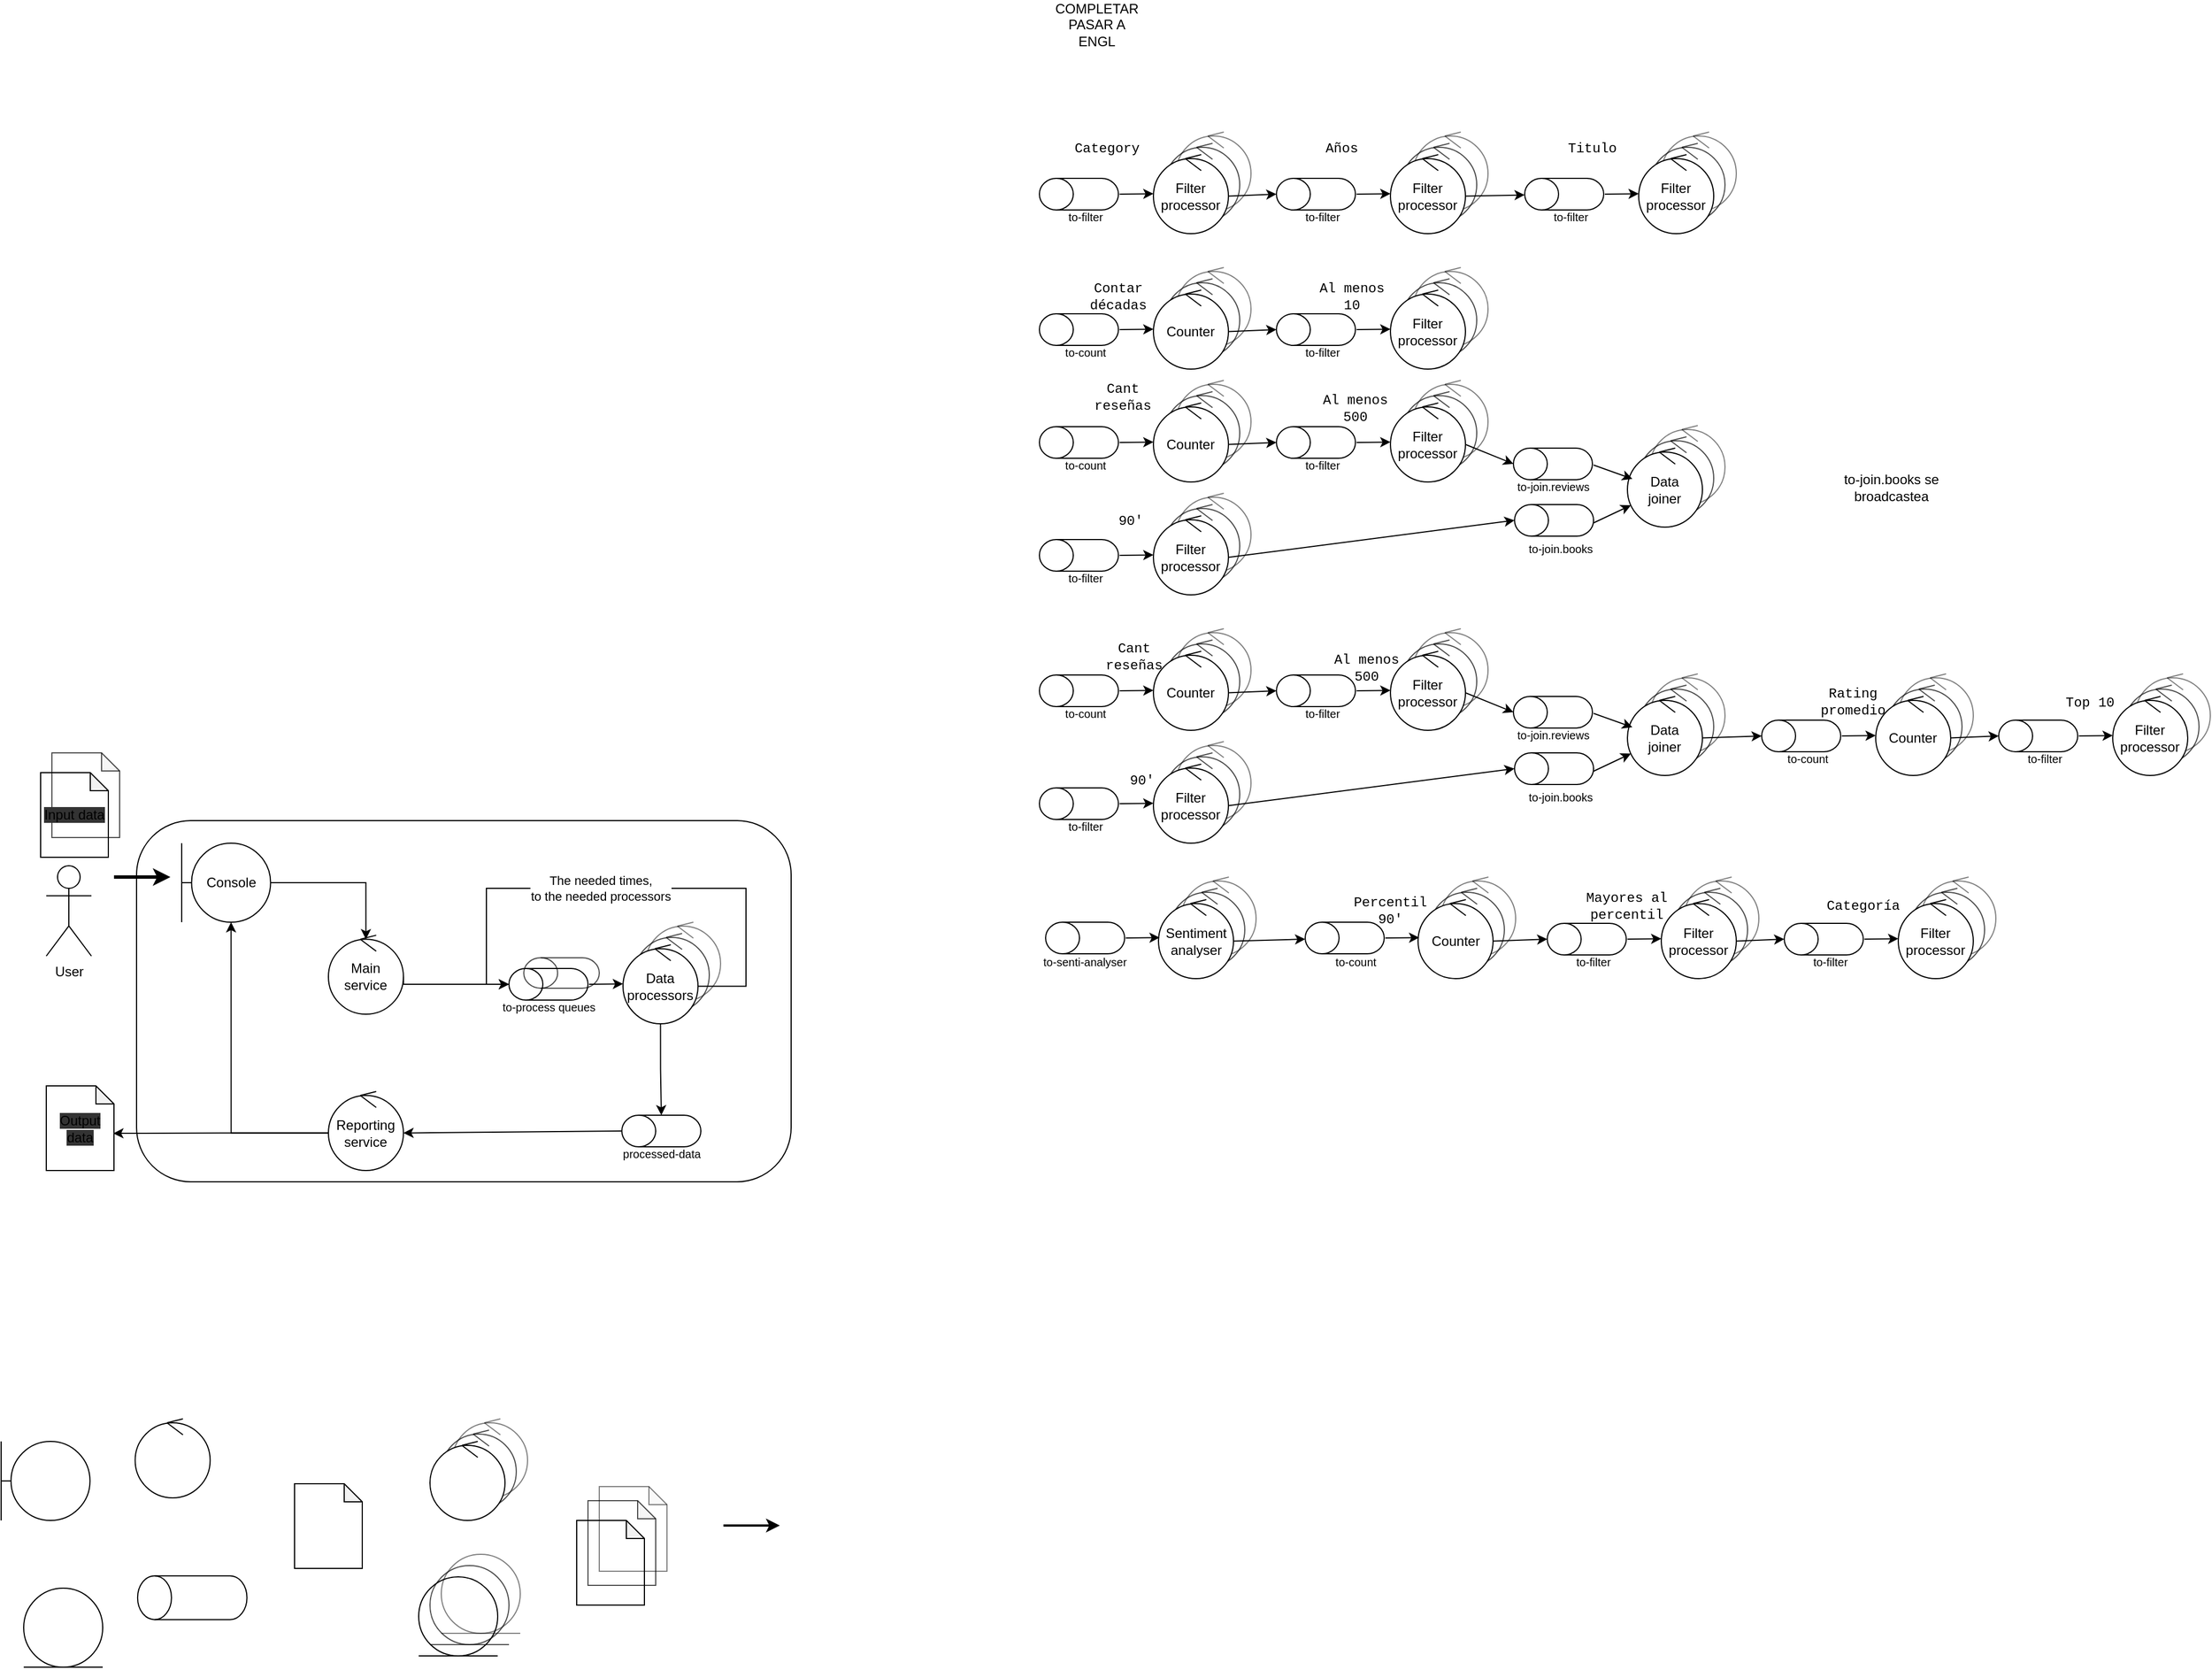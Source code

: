 <mxfile version="24.2.5" type="device" pages="6">
  <diagram name="Diagrama de robustez" id="14UugDq65mbZu9CfkLJA">
    <mxGraphModel dx="1434" dy="1643" grid="1" gridSize="10" guides="1" tooltips="1" connect="1" arrows="1" fold="1" page="0" pageScale="1" pageWidth="827" pageHeight="1169" math="0" shadow="0">
      <root>
        <mxCell id="0" />
        <mxCell id="1" parent="0" />
        <mxCell id="3D_RVVSZERXIZXqw4eg1-1" value="" style="rounded=1;whiteSpace=wrap;html=1;fillColor=none;" vertex="1" parent="1">
          <mxGeometry x="140" y="200" width="580" height="320" as="geometry" />
        </mxCell>
        <mxCell id="XAZfHy7jtF0z-z_NB829-188" value="" style="shape=cylinder3;whiteSpace=wrap;html=1;boundedLbl=1;backgroundOutline=1;size=15;fillColor=none;rotation=-90;opacity=70;" vertex="1" parent="1">
          <mxGeometry x="503.12" y="301.56" width="26.88" height="66.88" as="geometry" />
        </mxCell>
        <mxCell id="PK46gu2pThoI_J-BtIrZ-8" value="" style="group" parent="1" vertex="1" connectable="0">
          <mxGeometry x="20" y="750" width="78.75" height="70" as="geometry" />
        </mxCell>
        <mxCell id="PK46gu2pThoI_J-BtIrZ-5" value="" style="ellipse;whiteSpace=wrap;html=1;aspect=fixed;fillColor=none;" parent="PK46gu2pThoI_J-BtIrZ-8" vertex="1">
          <mxGeometry x="8.75" width="70" height="70" as="geometry" />
        </mxCell>
        <mxCell id="PK46gu2pThoI_J-BtIrZ-6" value="" style="endArrow=none;html=1;rounded=0;" parent="PK46gu2pThoI_J-BtIrZ-8" edge="1">
          <mxGeometry width="50" height="50" relative="1" as="geometry">
            <mxPoint y="70" as="sourcePoint" />
            <mxPoint as="targetPoint" />
            <Array as="points">
              <mxPoint y="35" />
            </Array>
          </mxGeometry>
        </mxCell>
        <mxCell id="PK46gu2pThoI_J-BtIrZ-7" value="" style="endArrow=none;html=1;rounded=0;" parent="PK46gu2pThoI_J-BtIrZ-8" edge="1">
          <mxGeometry width="50" height="50" relative="1" as="geometry">
            <mxPoint y="35" as="sourcePoint" />
            <mxPoint x="8.75" y="35" as="targetPoint" />
          </mxGeometry>
        </mxCell>
        <mxCell id="PK46gu2pThoI_J-BtIrZ-15" value="" style="group" parent="PK46gu2pThoI_J-BtIrZ-8" vertex="1" connectable="0">
          <mxGeometry x="118.75" y="-20" width="66.47" height="70" as="geometry" />
        </mxCell>
        <mxCell id="PK46gu2pThoI_J-BtIrZ-9" value="" style="ellipse;whiteSpace=wrap;html=1;aspect=fixed;fillColor=none;" parent="PK46gu2pThoI_J-BtIrZ-15" vertex="1">
          <mxGeometry y="3.53" width="66.47" height="66.47" as="geometry" />
        </mxCell>
        <mxCell id="PK46gu2pThoI_J-BtIrZ-10" value="" style="endArrow=none;html=1;rounded=0;" parent="PK46gu2pThoI_J-BtIrZ-15" edge="1">
          <mxGeometry width="50" height="50" relative="1" as="geometry">
            <mxPoint x="28.235" y="3.529" as="sourcePoint" />
            <mxPoint x="42.352" as="targetPoint" />
          </mxGeometry>
        </mxCell>
        <mxCell id="PK46gu2pThoI_J-BtIrZ-11" value="" style="endArrow=none;html=1;rounded=0;" parent="PK46gu2pThoI_J-BtIrZ-15" edge="1">
          <mxGeometry width="50" height="50" relative="1" as="geometry">
            <mxPoint x="28.235" y="3.529" as="sourcePoint" />
            <mxPoint x="42.352" y="14.118" as="targetPoint" />
          </mxGeometry>
        </mxCell>
        <mxCell id="PK46gu2pThoI_J-BtIrZ-23" value="" style="shape=note;whiteSpace=wrap;html=1;backgroundOutline=1;darkOpacity=0.05;fillColor=none;size=16;" parent="1" vertex="1">
          <mxGeometry x="280" y="787.5" width="60" height="75" as="geometry" />
        </mxCell>
        <mxCell id="PK46gu2pThoI_J-BtIrZ-57" value="" style="group" parent="1" vertex="1" connectable="0">
          <mxGeometry x="410" y="850" width="70" height="90" as="geometry" />
        </mxCell>
        <mxCell id="PK46gu2pThoI_J-BtIrZ-55" value="" style="ellipse;whiteSpace=wrap;html=1;aspect=fixed;fillColor=none;rotation=-90;opacity=50;" parent="PK46gu2pThoI_J-BtIrZ-57" vertex="1">
          <mxGeometry width="70" height="70" as="geometry" />
        </mxCell>
        <mxCell id="PK46gu2pThoI_J-BtIrZ-56" value="" style="endArrow=none;html=1;rounded=0;opacity=50;" parent="PK46gu2pThoI_J-BtIrZ-57" edge="1">
          <mxGeometry width="50" height="50" relative="1" as="geometry">
            <mxPoint x="70" y="70" as="sourcePoint" />
            <mxPoint y="70" as="targetPoint" />
            <Array as="points">
              <mxPoint x="35" y="70" />
            </Array>
          </mxGeometry>
        </mxCell>
        <mxCell id="PK46gu2pThoI_J-BtIrZ-61" value="" style="group" parent="PK46gu2pThoI_J-BtIrZ-57" vertex="1" connectable="0">
          <mxGeometry x="-10" y="10" width="70" height="80" as="geometry" />
        </mxCell>
        <mxCell id="PK46gu2pThoI_J-BtIrZ-59" value="" style="ellipse;whiteSpace=wrap;html=1;aspect=fixed;fillColor=none;rotation=-90;container=0;opacity=70;" parent="PK46gu2pThoI_J-BtIrZ-61" vertex="1">
          <mxGeometry width="70" height="70" as="geometry" />
        </mxCell>
        <mxCell id="PK46gu2pThoI_J-BtIrZ-60" value="" style="endArrow=none;html=1;rounded=0;opacity=70;" parent="PK46gu2pThoI_J-BtIrZ-61" edge="1">
          <mxGeometry width="50" height="50" relative="1" as="geometry">
            <mxPoint x="70" y="70" as="sourcePoint" />
            <mxPoint y="70" as="targetPoint" />
            <Array as="points">
              <mxPoint x="35" y="70" />
            </Array>
          </mxGeometry>
        </mxCell>
        <mxCell id="PK46gu2pThoI_J-BtIrZ-62" value="" style="group" parent="PK46gu2pThoI_J-BtIrZ-61" vertex="1" connectable="0">
          <mxGeometry x="-10" y="10" width="70" height="70" as="geometry" />
        </mxCell>
        <mxCell id="PK46gu2pThoI_J-BtIrZ-63" value="" style="ellipse;whiteSpace=wrap;html=1;aspect=fixed;fillColor=none;rotation=-90;" parent="PK46gu2pThoI_J-BtIrZ-62" vertex="1">
          <mxGeometry width="70" height="70" as="geometry" />
        </mxCell>
        <mxCell id="PK46gu2pThoI_J-BtIrZ-64" value="" style="endArrow=none;html=1;rounded=0;" parent="PK46gu2pThoI_J-BtIrZ-62" edge="1">
          <mxGeometry width="50" height="50" relative="1" as="geometry">
            <mxPoint x="70" y="70" as="sourcePoint" />
            <mxPoint y="70" as="targetPoint" />
            <Array as="points">
              <mxPoint x="35" y="70" />
            </Array>
          </mxGeometry>
        </mxCell>
        <mxCell id="PK46gu2pThoI_J-BtIrZ-68" value="" style="group" parent="1" vertex="1" connectable="0">
          <mxGeometry x="530" y="790" width="80" height="105" as="geometry" />
        </mxCell>
        <mxCell id="PK46gu2pThoI_J-BtIrZ-65" value="" style="shape=note;whiteSpace=wrap;html=1;backgroundOutline=1;darkOpacity=0.05;fillColor=none;size=16;opacity=50;" parent="PK46gu2pThoI_J-BtIrZ-68" vertex="1">
          <mxGeometry x="20" width="60" height="75" as="geometry" />
        </mxCell>
        <mxCell id="PK46gu2pThoI_J-BtIrZ-66" value="" style="shape=note;whiteSpace=wrap;html=1;backgroundOutline=1;darkOpacity=0.05;fillColor=none;size=16;opacity=70;" parent="PK46gu2pThoI_J-BtIrZ-68" vertex="1">
          <mxGeometry x="10" y="12.5" width="60" height="75" as="geometry" />
        </mxCell>
        <mxCell id="PK46gu2pThoI_J-BtIrZ-67" value="" style="shape=note;whiteSpace=wrap;html=1;backgroundOutline=1;darkOpacity=0.05;fillColor=none;size=16;" parent="PK46gu2pThoI_J-BtIrZ-68" vertex="1">
          <mxGeometry y="30" width="60" height="75" as="geometry" />
        </mxCell>
        <mxCell id="PK46gu2pThoI_J-BtIrZ-86" value="" style="group" parent="1" vertex="1" connectable="0">
          <mxGeometry x="40" y="880" width="70" height="70" as="geometry" />
        </mxCell>
        <mxCell id="PK46gu2pThoI_J-BtIrZ-18" value="" style="ellipse;whiteSpace=wrap;html=1;aspect=fixed;fillColor=none;rotation=0;" parent="PK46gu2pThoI_J-BtIrZ-86" vertex="1">
          <mxGeometry width="70" height="70" as="geometry" />
        </mxCell>
        <mxCell id="PK46gu2pThoI_J-BtIrZ-19" value="" style="endArrow=none;html=1;rounded=0;" parent="PK46gu2pThoI_J-BtIrZ-86" edge="1">
          <mxGeometry width="50" height="50" relative="1" as="geometry">
            <mxPoint x="70" y="70" as="sourcePoint" />
            <mxPoint y="70" as="targetPoint" />
            <Array as="points">
              <mxPoint x="35" y="70" />
            </Array>
          </mxGeometry>
        </mxCell>
        <mxCell id="PK46gu2pThoI_J-BtIrZ-90" value="" style="endArrow=classic;html=1;rounded=0;strokeWidth=2;" parent="1" edge="1">
          <mxGeometry width="50" height="50" relative="1" as="geometry">
            <mxPoint x="660" y="824.5" as="sourcePoint" />
            <mxPoint x="710" y="824.5" as="targetPoint" />
          </mxGeometry>
        </mxCell>
        <mxCell id="PK46gu2pThoI_J-BtIrZ-120" value="" style="group" parent="1" vertex="1" connectable="0">
          <mxGeometry x="410" y="730" width="76.47" height="90" as="geometry" />
        </mxCell>
        <mxCell id="PK46gu2pThoI_J-BtIrZ-121" value="" style="ellipse;whiteSpace=wrap;html=1;aspect=fixed;fillColor=none;opacity=50;" parent="PK46gu2pThoI_J-BtIrZ-120" vertex="1">
          <mxGeometry x="10" y="3.53" width="66.47" height="66.47" as="geometry" />
        </mxCell>
        <mxCell id="PK46gu2pThoI_J-BtIrZ-122" value="" style="endArrow=none;html=1;rounded=0;opacity=50;" parent="PK46gu2pThoI_J-BtIrZ-120" edge="1">
          <mxGeometry width="50" height="50" relative="1" as="geometry">
            <mxPoint x="38.235" y="3.529" as="sourcePoint" />
            <mxPoint x="52.352" as="targetPoint" />
          </mxGeometry>
        </mxCell>
        <mxCell id="PK46gu2pThoI_J-BtIrZ-123" value="" style="endArrow=none;html=1;rounded=0;opacity=50;" parent="PK46gu2pThoI_J-BtIrZ-120" edge="1">
          <mxGeometry width="50" height="50" relative="1" as="geometry">
            <mxPoint x="38.235" y="3.529" as="sourcePoint" />
            <mxPoint x="52.352" y="14.118" as="targetPoint" />
          </mxGeometry>
        </mxCell>
        <mxCell id="PK46gu2pThoI_J-BtIrZ-124" value="" style="group" parent="PK46gu2pThoI_J-BtIrZ-120" vertex="1" connectable="0">
          <mxGeometry y="10" width="66.47" height="80" as="geometry" />
        </mxCell>
        <mxCell id="PK46gu2pThoI_J-BtIrZ-125" value="" style="ellipse;whiteSpace=wrap;html=1;aspect=fixed;fillColor=none;container=0;opacity=70;" parent="PK46gu2pThoI_J-BtIrZ-124" vertex="1">
          <mxGeometry y="3.53" width="66.47" height="66.47" as="geometry" />
        </mxCell>
        <mxCell id="PK46gu2pThoI_J-BtIrZ-126" value="" style="endArrow=none;html=1;rounded=0;opacity=70;" parent="PK46gu2pThoI_J-BtIrZ-124" edge="1">
          <mxGeometry width="50" height="50" relative="1" as="geometry">
            <mxPoint x="28.235" y="3.529" as="sourcePoint" />
            <mxPoint x="42.352" as="targetPoint" />
          </mxGeometry>
        </mxCell>
        <mxCell id="PK46gu2pThoI_J-BtIrZ-127" value="" style="endArrow=none;html=1;rounded=0;opacity=70;" parent="PK46gu2pThoI_J-BtIrZ-124" edge="1">
          <mxGeometry width="50" height="50" relative="1" as="geometry">
            <mxPoint x="28.235" y="3.529" as="sourcePoint" />
            <mxPoint x="42.352" y="14.118" as="targetPoint" />
          </mxGeometry>
        </mxCell>
        <mxCell id="PK46gu2pThoI_J-BtIrZ-128" value="" style="ellipse;whiteSpace=wrap;html=1;aspect=fixed;fillColor=default;" parent="PK46gu2pThoI_J-BtIrZ-124" vertex="1">
          <mxGeometry x="-10" y="13.53" width="66.47" height="66.47" as="geometry" />
        </mxCell>
        <mxCell id="PK46gu2pThoI_J-BtIrZ-129" value="" style="endArrow=none;html=1;rounded=0;" parent="PK46gu2pThoI_J-BtIrZ-124" edge="1">
          <mxGeometry width="50" height="50" relative="1" as="geometry">
            <mxPoint x="18.235" y="13.529" as="sourcePoint" />
            <mxPoint x="32.352" y="10" as="targetPoint" />
          </mxGeometry>
        </mxCell>
        <mxCell id="PK46gu2pThoI_J-BtIrZ-130" value="" style="endArrow=none;html=1;rounded=0;" parent="PK46gu2pThoI_J-BtIrZ-124" edge="1">
          <mxGeometry width="50" height="50" relative="1" as="geometry">
            <mxPoint x="18.235" y="13.529" as="sourcePoint" />
            <mxPoint x="32.352" y="24.118" as="targetPoint" />
          </mxGeometry>
        </mxCell>
        <mxCell id="PK46gu2pThoI_J-BtIrZ-22" value="" style="shape=cylinder3;whiteSpace=wrap;html=1;boundedLbl=1;backgroundOutline=1;size=15;fillColor=none;rotation=-90;" parent="1" vertex="1">
          <mxGeometry x="170" y="840" width="38.75" height="96.88" as="geometry" />
        </mxCell>
        <mxCell id="PK46gu2pThoI_J-BtIrZ-92" value="" style="shape=image;verticalLabelPosition=bottom;labelBackgroundColor=default;verticalAlign=top;aspect=fixed;imageAspect=0;image=https://static-00.iconduck.com/assets.00/rabbitmq-icon-242x256-0y9dqnak.png;" parent="1" vertex="1">
          <mxGeometry x="185.19" y="873.44" width="28.36" height="30" as="geometry" />
        </mxCell>
        <mxCell id="wlPCQBl3LirrLiatgwRf-128" value="&lt;font face=&quot;Helvetica&quot;&gt;User&lt;/font&gt;" style="shape=umlActor;verticalLabelPosition=bottom;verticalAlign=top;html=1;outlineConnect=0;hachureGap=4;fontFamily=Architects Daughter;fontSource=https%3A%2F%2Ffonts.googleapis.com%2Fcss%3Ffamily%3DArchitects%2BDaughter;" parent="1" vertex="1">
          <mxGeometry x="60" y="240" width="40" height="80" as="geometry" />
        </mxCell>
        <mxCell id="wlPCQBl3LirrLiatgwRf-129" value="" style="endArrow=classic;html=1;rounded=0;strokeWidth=3;" parent="1" edge="1">
          <mxGeometry width="50" height="50" relative="1" as="geometry">
            <mxPoint x="120" y="250" as="sourcePoint" />
            <mxPoint x="170" y="250" as="targetPoint" />
          </mxGeometry>
        </mxCell>
        <mxCell id="wlPCQBl3LirrLiatgwRf-131" value="" style="group" parent="1" vertex="1" connectable="0">
          <mxGeometry x="180" y="220" width="78.75" height="70" as="geometry" />
        </mxCell>
        <mxCell id="wlPCQBl3LirrLiatgwRf-132" value="Console" style="ellipse;whiteSpace=wrap;html=1;aspect=fixed;fillColor=none;" parent="wlPCQBl3LirrLiatgwRf-131" vertex="1">
          <mxGeometry x="8.75" width="70" height="70" as="geometry" />
        </mxCell>
        <mxCell id="wlPCQBl3LirrLiatgwRf-133" value="" style="endArrow=none;html=1;rounded=0;" parent="wlPCQBl3LirrLiatgwRf-131" edge="1">
          <mxGeometry width="50" height="50" relative="1" as="geometry">
            <mxPoint y="70" as="sourcePoint" />
            <mxPoint as="targetPoint" />
            <Array as="points">
              <mxPoint y="35" />
            </Array>
          </mxGeometry>
        </mxCell>
        <mxCell id="wlPCQBl3LirrLiatgwRf-134" value="" style="endArrow=none;html=1;rounded=0;" parent="wlPCQBl3LirrLiatgwRf-131" edge="1">
          <mxGeometry width="50" height="50" relative="1" as="geometry">
            <mxPoint y="35" as="sourcePoint" />
            <mxPoint x="8.75" y="35" as="targetPoint" />
          </mxGeometry>
        </mxCell>
        <mxCell id="wlPCQBl3LirrLiatgwRf-136" value="" style="group" parent="1" vertex="1" connectable="0">
          <mxGeometry x="310" y="301.56" width="66.47" height="70" as="geometry" />
        </mxCell>
        <mxCell id="wlPCQBl3LirrLiatgwRf-137" value="Main service" style="ellipse;whiteSpace=wrap;html=1;aspect=fixed;fillColor=none;" parent="wlPCQBl3LirrLiatgwRf-136" vertex="1">
          <mxGeometry y="3.53" width="66.47" height="66.47" as="geometry" />
        </mxCell>
        <mxCell id="wlPCQBl3LirrLiatgwRf-138" value="" style="endArrow=none;html=1;rounded=0;" parent="wlPCQBl3LirrLiatgwRf-136" edge="1">
          <mxGeometry width="50" height="50" relative="1" as="geometry">
            <mxPoint x="28.235" y="3.529" as="sourcePoint" />
            <mxPoint x="42.352" as="targetPoint" />
          </mxGeometry>
        </mxCell>
        <mxCell id="wlPCQBl3LirrLiatgwRf-139" value="" style="endArrow=none;html=1;rounded=0;" parent="wlPCQBl3LirrLiatgwRf-136" edge="1">
          <mxGeometry width="50" height="50" relative="1" as="geometry">
            <mxPoint x="28.235" y="3.529" as="sourcePoint" />
            <mxPoint x="42.352" y="14.118" as="targetPoint" />
          </mxGeometry>
        </mxCell>
        <mxCell id="wlPCQBl3LirrLiatgwRf-213" value="" style="group" parent="1" vertex="1" connectable="0">
          <mxGeometry x="310" y="440" width="66.47" height="70" as="geometry" />
        </mxCell>
        <mxCell id="wlPCQBl3LirrLiatgwRf-214" value="Reporting service" style="ellipse;whiteSpace=wrap;html=1;aspect=fixed;fillColor=none;" parent="wlPCQBl3LirrLiatgwRf-213" vertex="1">
          <mxGeometry y="3.53" width="66.47" height="66.47" as="geometry" />
        </mxCell>
        <mxCell id="wlPCQBl3LirrLiatgwRf-215" value="" style="endArrow=none;html=1;rounded=0;" parent="wlPCQBl3LirrLiatgwRf-213" edge="1">
          <mxGeometry width="50" height="50" relative="1" as="geometry">
            <mxPoint x="28.235" y="3.529" as="sourcePoint" />
            <mxPoint x="42.352" as="targetPoint" />
          </mxGeometry>
        </mxCell>
        <mxCell id="wlPCQBl3LirrLiatgwRf-216" value="" style="endArrow=none;html=1;rounded=0;" parent="wlPCQBl3LirrLiatgwRf-213" edge="1">
          <mxGeometry width="50" height="50" relative="1" as="geometry">
            <mxPoint x="28.235" y="3.529" as="sourcePoint" />
            <mxPoint x="42.352" y="14.118" as="targetPoint" />
          </mxGeometry>
        </mxCell>
        <mxCell id="XAZfHy7jtF0z-z_NB829-5" value="" style="group" vertex="1" connectable="0" parent="1">
          <mxGeometry x="55" y="139.99" width="70" height="92.5" as="geometry" />
        </mxCell>
        <mxCell id="XAZfHy7jtF0z-z_NB829-3" value="" style="shape=note;whiteSpace=wrap;html=1;backgroundOutline=1;darkOpacity=0.05;fillColor=none;size=16;opacity=70;container=0;" vertex="1" parent="XAZfHy7jtF0z-z_NB829-5">
          <mxGeometry x="10" width="60" height="75" as="geometry" />
        </mxCell>
        <mxCell id="XAZfHy7jtF0z-z_NB829-4" value="&lt;span style=&quot;background-color: rgb(51, 51, 51);&quot;&gt;Input data&lt;/span&gt;" style="shape=note;whiteSpace=wrap;html=1;backgroundOutline=1;darkOpacity=0.05;fillColor=none;size=16;container=0;" vertex="1" parent="XAZfHy7jtF0z-z_NB829-5">
          <mxGeometry y="17.5" width="60" height="75" as="geometry" />
        </mxCell>
        <mxCell id="XAZfHy7jtF0z-z_NB829-8" value="&lt;span style=&quot;background-color: rgb(51, 51, 51);&quot;&gt;Output data&lt;/span&gt;" style="shape=note;whiteSpace=wrap;html=1;backgroundOutline=1;darkOpacity=0.05;fillColor=none;size=16;container=0;" vertex="1" parent="1">
          <mxGeometry x="60" y="435" width="60" height="75" as="geometry" />
        </mxCell>
        <mxCell id="XAZfHy7jtF0z-z_NB829-9" style="rounded=0;orthogonalLoop=1;jettySize=auto;html=1;exitX=1;exitY=0.5;exitDx=0;exitDy=0;entryX=0.5;entryY=0;entryDx=0;entryDy=0;edgeStyle=orthogonalEdgeStyle;" edge="1" parent="1" source="wlPCQBl3LirrLiatgwRf-132" target="wlPCQBl3LirrLiatgwRf-137">
          <mxGeometry relative="1" as="geometry" />
        </mxCell>
        <mxCell id="XAZfHy7jtF0z-z_NB829-10" style="rounded=0;orthogonalLoop=1;jettySize=auto;html=1;exitX=0;exitY=0.5;exitDx=0;exitDy=0;entryX=0.5;entryY=1;entryDx=0;entryDy=0;edgeStyle=orthogonalEdgeStyle;" edge="1" parent="1" source="wlPCQBl3LirrLiatgwRf-214" target="wlPCQBl3LirrLiatgwRf-132">
          <mxGeometry relative="1" as="geometry" />
        </mxCell>
        <mxCell id="XAZfHy7jtF0z-z_NB829-36" value="" style="group" vertex="1" connectable="0" parent="1">
          <mxGeometry x="570.005" y="461.015" width="71.015" height="48.99" as="geometry" />
        </mxCell>
        <mxCell id="XAZfHy7jtF0z-z_NB829-37" value="" style="shape=cylinder3;whiteSpace=wrap;html=1;boundedLbl=1;backgroundOutline=1;size=15;fillColor=none;rotation=-90;" vertex="1" parent="XAZfHy7jtF0z-z_NB829-36">
          <mxGeometry x="21.015" y="-21.015" width="27.97" height="70" as="geometry" />
        </mxCell>
        <mxCell id="XAZfHy7jtF0z-z_NB829-38" value="processed-data" style="text;html=1;align=center;verticalAlign=middle;whiteSpace=wrap;rounded=0;fontSize=10;horizontal=1;" vertex="1" parent="XAZfHy7jtF0z-z_NB829-36">
          <mxGeometry y="18.99" width="71.01" height="30" as="geometry" />
        </mxCell>
        <mxCell id="XAZfHy7jtF0z-z_NB829-42" value="" style="endArrow=classic;html=1;rounded=0;entryX=1;entryY=0.5;entryDx=0;entryDy=0;exitX=0.5;exitY=0;exitDx=0;exitDy=0;exitPerimeter=0;" edge="1" parent="1" source="XAZfHy7jtF0z-z_NB829-37" target="wlPCQBl3LirrLiatgwRf-214">
          <mxGeometry width="50" height="50" relative="1" as="geometry">
            <mxPoint x="390" y="595" as="sourcePoint" />
            <mxPoint x="420" y="594.68" as="targetPoint" />
          </mxGeometry>
        </mxCell>
        <mxCell id="XAZfHy7jtF0z-z_NB829-62" value="" style="group" vertex="1" connectable="0" parent="1">
          <mxGeometry x="1051.02" y="-410" width="76.47" height="90" as="geometry" />
        </mxCell>
        <mxCell id="XAZfHy7jtF0z-z_NB829-63" value="" style="ellipse;whiteSpace=wrap;html=1;aspect=fixed;fillColor=none;opacity=50;" vertex="1" parent="XAZfHy7jtF0z-z_NB829-62">
          <mxGeometry x="10" y="3.53" width="66.47" height="66.47" as="geometry" />
        </mxCell>
        <mxCell id="XAZfHy7jtF0z-z_NB829-64" value="" style="endArrow=none;html=1;rounded=0;opacity=50;" edge="1" parent="XAZfHy7jtF0z-z_NB829-62">
          <mxGeometry width="50" height="50" relative="1" as="geometry">
            <mxPoint x="38.235" y="3.529" as="sourcePoint" />
            <mxPoint x="52.352" as="targetPoint" />
          </mxGeometry>
        </mxCell>
        <mxCell id="XAZfHy7jtF0z-z_NB829-65" value="" style="endArrow=none;html=1;rounded=0;opacity=50;" edge="1" parent="XAZfHy7jtF0z-z_NB829-62">
          <mxGeometry width="50" height="50" relative="1" as="geometry">
            <mxPoint x="38.235" y="3.529" as="sourcePoint" />
            <mxPoint x="52.352" y="14.118" as="targetPoint" />
          </mxGeometry>
        </mxCell>
        <mxCell id="XAZfHy7jtF0z-z_NB829-66" value="" style="group" vertex="1" connectable="0" parent="XAZfHy7jtF0z-z_NB829-62">
          <mxGeometry y="10" width="66.47" height="80" as="geometry" />
        </mxCell>
        <mxCell id="XAZfHy7jtF0z-z_NB829-67" value="" style="ellipse;whiteSpace=wrap;html=1;aspect=fixed;fillColor=none;container=0;opacity=70;" vertex="1" parent="XAZfHy7jtF0z-z_NB829-66">
          <mxGeometry y="3.53" width="66.47" height="66.47" as="geometry" />
        </mxCell>
        <mxCell id="XAZfHy7jtF0z-z_NB829-68" value="" style="endArrow=none;html=1;rounded=0;opacity=70;" edge="1" parent="XAZfHy7jtF0z-z_NB829-66">
          <mxGeometry width="50" height="50" relative="1" as="geometry">
            <mxPoint x="28.235" y="3.529" as="sourcePoint" />
            <mxPoint x="42.352" as="targetPoint" />
          </mxGeometry>
        </mxCell>
        <mxCell id="XAZfHy7jtF0z-z_NB829-69" value="" style="endArrow=none;html=1;rounded=0;opacity=70;" edge="1" parent="XAZfHy7jtF0z-z_NB829-66">
          <mxGeometry width="50" height="50" relative="1" as="geometry">
            <mxPoint x="28.235" y="3.529" as="sourcePoint" />
            <mxPoint x="42.352" y="14.118" as="targetPoint" />
          </mxGeometry>
        </mxCell>
        <mxCell id="XAZfHy7jtF0z-z_NB829-70" value="Filter processor" style="ellipse;whiteSpace=wrap;html=1;aspect=fixed;fillColor=default;" vertex="1" parent="XAZfHy7jtF0z-z_NB829-66">
          <mxGeometry x="-10" y="13.53" width="66.47" height="66.47" as="geometry" />
        </mxCell>
        <mxCell id="XAZfHy7jtF0z-z_NB829-71" value="" style="endArrow=none;html=1;rounded=0;" edge="1" parent="XAZfHy7jtF0z-z_NB829-66">
          <mxGeometry width="50" height="50" relative="1" as="geometry">
            <mxPoint x="18.235" y="13.529" as="sourcePoint" />
            <mxPoint x="32.352" y="10" as="targetPoint" />
          </mxGeometry>
        </mxCell>
        <mxCell id="XAZfHy7jtF0z-z_NB829-72" value="" style="endArrow=none;html=1;rounded=0;" edge="1" parent="XAZfHy7jtF0z-z_NB829-66">
          <mxGeometry width="50" height="50" relative="1" as="geometry">
            <mxPoint x="18.235" y="13.529" as="sourcePoint" />
            <mxPoint x="32.352" y="24.118" as="targetPoint" />
          </mxGeometry>
        </mxCell>
        <mxCell id="XAZfHy7jtF0z-z_NB829-76" value="" style="group" vertex="1" connectable="0" parent="1">
          <mxGeometry x="940.005" y="-368.985" width="71.015" height="48.985" as="geometry" />
        </mxCell>
        <mxCell id="XAZfHy7jtF0z-z_NB829-77" value="" style="shape=cylinder3;whiteSpace=wrap;html=1;boundedLbl=1;backgroundOutline=1;size=15;fillColor=none;rotation=-90;" vertex="1" parent="XAZfHy7jtF0z-z_NB829-76">
          <mxGeometry x="21.015" y="-21.015" width="27.97" height="70" as="geometry" />
        </mxCell>
        <mxCell id="XAZfHy7jtF0z-z_NB829-78" value="to-filter" style="text;html=1;align=center;verticalAlign=middle;whiteSpace=wrap;rounded=0;fontSize=10;horizontal=1;" vertex="1" parent="XAZfHy7jtF0z-z_NB829-76">
          <mxGeometry x="11.015" y="18.985" width="60" height="30" as="geometry" />
        </mxCell>
        <mxCell id="XAZfHy7jtF0z-z_NB829-79" value="" style="endArrow=classic;html=1;rounded=0;" edge="1" parent="1">
          <mxGeometry width="50" height="50" relative="1" as="geometry">
            <mxPoint x="1011.02" y="-355" as="sourcePoint" />
            <mxPoint x="1041.02" y="-355.32" as="targetPoint" />
          </mxGeometry>
        </mxCell>
        <mxCell id="XAZfHy7jtF0z-z_NB829-97" value="" style="group" vertex="1" connectable="0" parent="1">
          <mxGeometry x="1261.03" y="-410" width="76.47" height="90" as="geometry" />
        </mxCell>
        <mxCell id="XAZfHy7jtF0z-z_NB829-98" value="" style="ellipse;whiteSpace=wrap;html=1;aspect=fixed;fillColor=none;opacity=50;" vertex="1" parent="XAZfHy7jtF0z-z_NB829-97">
          <mxGeometry x="10" y="3.53" width="66.47" height="66.47" as="geometry" />
        </mxCell>
        <mxCell id="XAZfHy7jtF0z-z_NB829-99" value="" style="endArrow=none;html=1;rounded=0;opacity=50;" edge="1" parent="XAZfHy7jtF0z-z_NB829-97">
          <mxGeometry width="50" height="50" relative="1" as="geometry">
            <mxPoint x="38.235" y="3.529" as="sourcePoint" />
            <mxPoint x="52.352" as="targetPoint" />
          </mxGeometry>
        </mxCell>
        <mxCell id="XAZfHy7jtF0z-z_NB829-100" value="" style="endArrow=none;html=1;rounded=0;opacity=50;" edge="1" parent="XAZfHy7jtF0z-z_NB829-97">
          <mxGeometry width="50" height="50" relative="1" as="geometry">
            <mxPoint x="38.235" y="3.529" as="sourcePoint" />
            <mxPoint x="52.352" y="14.118" as="targetPoint" />
          </mxGeometry>
        </mxCell>
        <mxCell id="XAZfHy7jtF0z-z_NB829-101" value="" style="group" vertex="1" connectable="0" parent="XAZfHy7jtF0z-z_NB829-97">
          <mxGeometry y="10" width="66.47" height="80" as="geometry" />
        </mxCell>
        <mxCell id="XAZfHy7jtF0z-z_NB829-102" value="" style="ellipse;whiteSpace=wrap;html=1;aspect=fixed;fillColor=none;container=0;opacity=70;" vertex="1" parent="XAZfHy7jtF0z-z_NB829-101">
          <mxGeometry y="3.53" width="66.47" height="66.47" as="geometry" />
        </mxCell>
        <mxCell id="XAZfHy7jtF0z-z_NB829-103" value="" style="endArrow=none;html=1;rounded=0;opacity=70;" edge="1" parent="XAZfHy7jtF0z-z_NB829-101">
          <mxGeometry width="50" height="50" relative="1" as="geometry">
            <mxPoint x="28.235" y="3.529" as="sourcePoint" />
            <mxPoint x="42.352" as="targetPoint" />
          </mxGeometry>
        </mxCell>
        <mxCell id="XAZfHy7jtF0z-z_NB829-104" value="" style="endArrow=none;html=1;rounded=0;opacity=70;" edge="1" parent="XAZfHy7jtF0z-z_NB829-101">
          <mxGeometry width="50" height="50" relative="1" as="geometry">
            <mxPoint x="28.235" y="3.529" as="sourcePoint" />
            <mxPoint x="42.352" y="14.118" as="targetPoint" />
          </mxGeometry>
        </mxCell>
        <mxCell id="XAZfHy7jtF0z-z_NB829-105" value="Filter processor" style="ellipse;whiteSpace=wrap;html=1;aspect=fixed;fillColor=default;" vertex="1" parent="XAZfHy7jtF0z-z_NB829-101">
          <mxGeometry x="-10" y="13.53" width="66.47" height="66.47" as="geometry" />
        </mxCell>
        <mxCell id="XAZfHy7jtF0z-z_NB829-106" value="" style="endArrow=none;html=1;rounded=0;" edge="1" parent="XAZfHy7jtF0z-z_NB829-101">
          <mxGeometry width="50" height="50" relative="1" as="geometry">
            <mxPoint x="18.235" y="13.529" as="sourcePoint" />
            <mxPoint x="32.352" y="10" as="targetPoint" />
          </mxGeometry>
        </mxCell>
        <mxCell id="XAZfHy7jtF0z-z_NB829-107" value="" style="endArrow=none;html=1;rounded=0;" edge="1" parent="XAZfHy7jtF0z-z_NB829-101">
          <mxGeometry width="50" height="50" relative="1" as="geometry">
            <mxPoint x="18.235" y="13.529" as="sourcePoint" />
            <mxPoint x="32.352" y="24.118" as="targetPoint" />
          </mxGeometry>
        </mxCell>
        <mxCell id="XAZfHy7jtF0z-z_NB829-108" value="" style="group" vertex="1" connectable="0" parent="1">
          <mxGeometry x="1150.015" y="-368.985" width="71.015" height="48.985" as="geometry" />
        </mxCell>
        <mxCell id="XAZfHy7jtF0z-z_NB829-109" value="" style="shape=cylinder3;whiteSpace=wrap;html=1;boundedLbl=1;backgroundOutline=1;size=15;fillColor=none;rotation=-90;" vertex="1" parent="XAZfHy7jtF0z-z_NB829-108">
          <mxGeometry x="21.015" y="-21.015" width="27.97" height="70" as="geometry" />
        </mxCell>
        <mxCell id="XAZfHy7jtF0z-z_NB829-110" value="to-filter" style="text;html=1;align=center;verticalAlign=middle;whiteSpace=wrap;rounded=0;fontSize=10;horizontal=1;" vertex="1" parent="XAZfHy7jtF0z-z_NB829-108">
          <mxGeometry x="11.015" y="18.985" width="60" height="30" as="geometry" />
        </mxCell>
        <mxCell id="XAZfHy7jtF0z-z_NB829-111" value="" style="endArrow=classic;html=1;rounded=0;" edge="1" parent="1">
          <mxGeometry width="50" height="50" relative="1" as="geometry">
            <mxPoint x="1221.03" y="-355" as="sourcePoint" />
            <mxPoint x="1251.03" y="-355.32" as="targetPoint" />
          </mxGeometry>
        </mxCell>
        <mxCell id="XAZfHy7jtF0z-z_NB829-112" value="" style="group" vertex="1" connectable="0" parent="1">
          <mxGeometry x="1481.02" y="-410" width="76.47" height="90" as="geometry" />
        </mxCell>
        <mxCell id="XAZfHy7jtF0z-z_NB829-113" value="" style="ellipse;whiteSpace=wrap;html=1;aspect=fixed;fillColor=none;opacity=50;" vertex="1" parent="XAZfHy7jtF0z-z_NB829-112">
          <mxGeometry x="10" y="3.53" width="66.47" height="66.47" as="geometry" />
        </mxCell>
        <mxCell id="XAZfHy7jtF0z-z_NB829-114" value="" style="endArrow=none;html=1;rounded=0;opacity=50;" edge="1" parent="XAZfHy7jtF0z-z_NB829-112">
          <mxGeometry width="50" height="50" relative="1" as="geometry">
            <mxPoint x="38.235" y="3.529" as="sourcePoint" />
            <mxPoint x="52.352" as="targetPoint" />
          </mxGeometry>
        </mxCell>
        <mxCell id="XAZfHy7jtF0z-z_NB829-115" value="" style="endArrow=none;html=1;rounded=0;opacity=50;" edge="1" parent="XAZfHy7jtF0z-z_NB829-112">
          <mxGeometry width="50" height="50" relative="1" as="geometry">
            <mxPoint x="38.235" y="3.529" as="sourcePoint" />
            <mxPoint x="52.352" y="14.118" as="targetPoint" />
          </mxGeometry>
        </mxCell>
        <mxCell id="XAZfHy7jtF0z-z_NB829-116" value="" style="group" vertex="1" connectable="0" parent="XAZfHy7jtF0z-z_NB829-112">
          <mxGeometry y="10" width="66.47" height="80" as="geometry" />
        </mxCell>
        <mxCell id="XAZfHy7jtF0z-z_NB829-117" value="" style="ellipse;whiteSpace=wrap;html=1;aspect=fixed;fillColor=none;container=0;opacity=70;" vertex="1" parent="XAZfHy7jtF0z-z_NB829-116">
          <mxGeometry y="3.53" width="66.47" height="66.47" as="geometry" />
        </mxCell>
        <mxCell id="XAZfHy7jtF0z-z_NB829-118" value="" style="endArrow=none;html=1;rounded=0;opacity=70;" edge="1" parent="XAZfHy7jtF0z-z_NB829-116">
          <mxGeometry width="50" height="50" relative="1" as="geometry">
            <mxPoint x="28.235" y="3.529" as="sourcePoint" />
            <mxPoint x="42.352" as="targetPoint" />
          </mxGeometry>
        </mxCell>
        <mxCell id="XAZfHy7jtF0z-z_NB829-119" value="" style="endArrow=none;html=1;rounded=0;opacity=70;" edge="1" parent="XAZfHy7jtF0z-z_NB829-116">
          <mxGeometry width="50" height="50" relative="1" as="geometry">
            <mxPoint x="28.235" y="3.529" as="sourcePoint" />
            <mxPoint x="42.352" y="14.118" as="targetPoint" />
          </mxGeometry>
        </mxCell>
        <mxCell id="XAZfHy7jtF0z-z_NB829-120" value="Filter processor" style="ellipse;whiteSpace=wrap;html=1;aspect=fixed;fillColor=default;" vertex="1" parent="XAZfHy7jtF0z-z_NB829-116">
          <mxGeometry x="-10" y="13.53" width="66.47" height="66.47" as="geometry" />
        </mxCell>
        <mxCell id="XAZfHy7jtF0z-z_NB829-121" value="" style="endArrow=none;html=1;rounded=0;" edge="1" parent="XAZfHy7jtF0z-z_NB829-116">
          <mxGeometry width="50" height="50" relative="1" as="geometry">
            <mxPoint x="18.235" y="13.529" as="sourcePoint" />
            <mxPoint x="32.352" y="10" as="targetPoint" />
          </mxGeometry>
        </mxCell>
        <mxCell id="XAZfHy7jtF0z-z_NB829-122" value="" style="endArrow=none;html=1;rounded=0;" edge="1" parent="XAZfHy7jtF0z-z_NB829-116">
          <mxGeometry width="50" height="50" relative="1" as="geometry">
            <mxPoint x="18.235" y="13.529" as="sourcePoint" />
            <mxPoint x="32.352" y="24.118" as="targetPoint" />
          </mxGeometry>
        </mxCell>
        <mxCell id="XAZfHy7jtF0z-z_NB829-123" value="" style="group" vertex="1" connectable="0" parent="1">
          <mxGeometry x="1370.005" y="-368.985" width="71.015" height="48.985" as="geometry" />
        </mxCell>
        <mxCell id="XAZfHy7jtF0z-z_NB829-124" value="" style="shape=cylinder3;whiteSpace=wrap;html=1;boundedLbl=1;backgroundOutline=1;size=15;fillColor=none;rotation=-90;" vertex="1" parent="XAZfHy7jtF0z-z_NB829-123">
          <mxGeometry x="21.015" y="-21.015" width="27.97" height="70" as="geometry" />
        </mxCell>
        <mxCell id="XAZfHy7jtF0z-z_NB829-125" value="to-filter" style="text;html=1;align=center;verticalAlign=middle;whiteSpace=wrap;rounded=0;fontSize=10;horizontal=1;" vertex="1" parent="XAZfHy7jtF0z-z_NB829-123">
          <mxGeometry x="11.015" y="18.985" width="60" height="30" as="geometry" />
        </mxCell>
        <mxCell id="XAZfHy7jtF0z-z_NB829-126" value="" style="endArrow=classic;html=1;rounded=0;" edge="1" parent="1">
          <mxGeometry width="50" height="50" relative="1" as="geometry">
            <mxPoint x="1441.02" y="-355" as="sourcePoint" />
            <mxPoint x="1471.02" y="-355.32" as="targetPoint" />
          </mxGeometry>
        </mxCell>
        <mxCell id="XAZfHy7jtF0z-z_NB829-127" style="rounded=0;orthogonalLoop=1;jettySize=auto;html=1;exitX=1;exitY=0.5;exitDx=0;exitDy=0;entryX=0.5;entryY=0;entryDx=0;entryDy=0;entryPerimeter=0;" edge="1" parent="1" source="XAZfHy7jtF0z-z_NB829-70" target="XAZfHy7jtF0z-z_NB829-109">
          <mxGeometry relative="1" as="geometry" />
        </mxCell>
        <mxCell id="XAZfHy7jtF0z-z_NB829-128" style="rounded=0;orthogonalLoop=1;jettySize=auto;html=1;exitX=1;exitY=0.5;exitDx=0;exitDy=0;" edge="1" parent="1" source="XAZfHy7jtF0z-z_NB829-105" target="XAZfHy7jtF0z-z_NB829-124">
          <mxGeometry relative="1" as="geometry" />
        </mxCell>
        <mxCell id="XAZfHy7jtF0z-z_NB829-129" value="" style="group" vertex="1" connectable="0" parent="1">
          <mxGeometry x="1051.02" y="-290" width="76.47" height="90" as="geometry" />
        </mxCell>
        <mxCell id="XAZfHy7jtF0z-z_NB829-130" value="" style="ellipse;whiteSpace=wrap;html=1;aspect=fixed;fillColor=none;opacity=50;" vertex="1" parent="XAZfHy7jtF0z-z_NB829-129">
          <mxGeometry x="10" y="3.53" width="66.47" height="66.47" as="geometry" />
        </mxCell>
        <mxCell id="XAZfHy7jtF0z-z_NB829-131" value="" style="endArrow=none;html=1;rounded=0;opacity=50;" edge="1" parent="XAZfHy7jtF0z-z_NB829-129">
          <mxGeometry width="50" height="50" relative="1" as="geometry">
            <mxPoint x="38.235" y="3.529" as="sourcePoint" />
            <mxPoint x="52.352" as="targetPoint" />
          </mxGeometry>
        </mxCell>
        <mxCell id="XAZfHy7jtF0z-z_NB829-132" value="" style="endArrow=none;html=1;rounded=0;opacity=50;" edge="1" parent="XAZfHy7jtF0z-z_NB829-129">
          <mxGeometry width="50" height="50" relative="1" as="geometry">
            <mxPoint x="38.235" y="3.529" as="sourcePoint" />
            <mxPoint x="52.352" y="14.118" as="targetPoint" />
          </mxGeometry>
        </mxCell>
        <mxCell id="XAZfHy7jtF0z-z_NB829-133" value="" style="group" vertex="1" connectable="0" parent="XAZfHy7jtF0z-z_NB829-129">
          <mxGeometry y="10" width="66.47" height="80" as="geometry" />
        </mxCell>
        <mxCell id="XAZfHy7jtF0z-z_NB829-134" value="" style="ellipse;whiteSpace=wrap;html=1;aspect=fixed;fillColor=none;container=0;opacity=70;" vertex="1" parent="XAZfHy7jtF0z-z_NB829-133">
          <mxGeometry y="3.53" width="66.47" height="66.47" as="geometry" />
        </mxCell>
        <mxCell id="XAZfHy7jtF0z-z_NB829-135" value="" style="endArrow=none;html=1;rounded=0;opacity=70;" edge="1" parent="XAZfHy7jtF0z-z_NB829-133">
          <mxGeometry width="50" height="50" relative="1" as="geometry">
            <mxPoint x="28.235" y="3.529" as="sourcePoint" />
            <mxPoint x="42.352" as="targetPoint" />
          </mxGeometry>
        </mxCell>
        <mxCell id="XAZfHy7jtF0z-z_NB829-136" value="" style="endArrow=none;html=1;rounded=0;opacity=70;" edge="1" parent="XAZfHy7jtF0z-z_NB829-133">
          <mxGeometry width="50" height="50" relative="1" as="geometry">
            <mxPoint x="28.235" y="3.529" as="sourcePoint" />
            <mxPoint x="42.352" y="14.118" as="targetPoint" />
          </mxGeometry>
        </mxCell>
        <mxCell id="XAZfHy7jtF0z-z_NB829-137" value="Counter" style="ellipse;whiteSpace=wrap;html=1;aspect=fixed;fillColor=default;" vertex="1" parent="XAZfHy7jtF0z-z_NB829-133">
          <mxGeometry x="-10" y="13.53" width="66.47" height="66.47" as="geometry" />
        </mxCell>
        <mxCell id="XAZfHy7jtF0z-z_NB829-138" value="" style="endArrow=none;html=1;rounded=0;" edge="1" parent="XAZfHy7jtF0z-z_NB829-133">
          <mxGeometry width="50" height="50" relative="1" as="geometry">
            <mxPoint x="18.235" y="13.529" as="sourcePoint" />
            <mxPoint x="32.352" y="10" as="targetPoint" />
          </mxGeometry>
        </mxCell>
        <mxCell id="XAZfHy7jtF0z-z_NB829-139" value="" style="endArrow=none;html=1;rounded=0;" edge="1" parent="XAZfHy7jtF0z-z_NB829-133">
          <mxGeometry width="50" height="50" relative="1" as="geometry">
            <mxPoint x="18.235" y="13.529" as="sourcePoint" />
            <mxPoint x="32.352" y="24.118" as="targetPoint" />
          </mxGeometry>
        </mxCell>
        <mxCell id="XAZfHy7jtF0z-z_NB829-140" value="" style="group" vertex="1" connectable="0" parent="1">
          <mxGeometry x="940.005" y="-248.985" width="71.015" height="48.985" as="geometry" />
        </mxCell>
        <mxCell id="XAZfHy7jtF0z-z_NB829-141" value="" style="shape=cylinder3;whiteSpace=wrap;html=1;boundedLbl=1;backgroundOutline=1;size=15;fillColor=none;rotation=-90;" vertex="1" parent="XAZfHy7jtF0z-z_NB829-140">
          <mxGeometry x="21.015" y="-21.015" width="27.97" height="70" as="geometry" />
        </mxCell>
        <mxCell id="XAZfHy7jtF0z-z_NB829-142" value="to-count" style="text;html=1;align=center;verticalAlign=middle;whiteSpace=wrap;rounded=0;fontSize=10;horizontal=1;" vertex="1" parent="XAZfHy7jtF0z-z_NB829-140">
          <mxGeometry x="11.015" y="18.985" width="60" height="30" as="geometry" />
        </mxCell>
        <mxCell id="XAZfHy7jtF0z-z_NB829-143" value="" style="endArrow=classic;html=1;rounded=0;" edge="1" parent="1">
          <mxGeometry width="50" height="50" relative="1" as="geometry">
            <mxPoint x="1011.02" y="-235" as="sourcePoint" />
            <mxPoint x="1041.02" y="-235.32" as="targetPoint" />
          </mxGeometry>
        </mxCell>
        <mxCell id="XAZfHy7jtF0z-z_NB829-144" value="" style="group" vertex="1" connectable="0" parent="1">
          <mxGeometry x="1261.03" y="-290" width="76.47" height="90" as="geometry" />
        </mxCell>
        <mxCell id="XAZfHy7jtF0z-z_NB829-145" value="" style="ellipse;whiteSpace=wrap;html=1;aspect=fixed;fillColor=none;opacity=50;" vertex="1" parent="XAZfHy7jtF0z-z_NB829-144">
          <mxGeometry x="10" y="3.53" width="66.47" height="66.47" as="geometry" />
        </mxCell>
        <mxCell id="XAZfHy7jtF0z-z_NB829-146" value="" style="endArrow=none;html=1;rounded=0;opacity=50;" edge="1" parent="XAZfHy7jtF0z-z_NB829-144">
          <mxGeometry width="50" height="50" relative="1" as="geometry">
            <mxPoint x="38.235" y="3.529" as="sourcePoint" />
            <mxPoint x="52.352" as="targetPoint" />
          </mxGeometry>
        </mxCell>
        <mxCell id="XAZfHy7jtF0z-z_NB829-147" value="" style="endArrow=none;html=1;rounded=0;opacity=50;" edge="1" parent="XAZfHy7jtF0z-z_NB829-144">
          <mxGeometry width="50" height="50" relative="1" as="geometry">
            <mxPoint x="38.235" y="3.529" as="sourcePoint" />
            <mxPoint x="52.352" y="14.118" as="targetPoint" />
          </mxGeometry>
        </mxCell>
        <mxCell id="XAZfHy7jtF0z-z_NB829-148" value="" style="group" vertex="1" connectable="0" parent="XAZfHy7jtF0z-z_NB829-144">
          <mxGeometry y="10" width="66.47" height="80" as="geometry" />
        </mxCell>
        <mxCell id="XAZfHy7jtF0z-z_NB829-149" value="" style="ellipse;whiteSpace=wrap;html=1;aspect=fixed;fillColor=none;container=0;opacity=70;" vertex="1" parent="XAZfHy7jtF0z-z_NB829-148">
          <mxGeometry y="3.53" width="66.47" height="66.47" as="geometry" />
        </mxCell>
        <mxCell id="XAZfHy7jtF0z-z_NB829-150" value="" style="endArrow=none;html=1;rounded=0;opacity=70;" edge="1" parent="XAZfHy7jtF0z-z_NB829-148">
          <mxGeometry width="50" height="50" relative="1" as="geometry">
            <mxPoint x="28.235" y="3.529" as="sourcePoint" />
            <mxPoint x="42.352" as="targetPoint" />
          </mxGeometry>
        </mxCell>
        <mxCell id="XAZfHy7jtF0z-z_NB829-151" value="" style="endArrow=none;html=1;rounded=0;opacity=70;" edge="1" parent="XAZfHy7jtF0z-z_NB829-148">
          <mxGeometry width="50" height="50" relative="1" as="geometry">
            <mxPoint x="28.235" y="3.529" as="sourcePoint" />
            <mxPoint x="42.352" y="14.118" as="targetPoint" />
          </mxGeometry>
        </mxCell>
        <mxCell id="XAZfHy7jtF0z-z_NB829-152" value="Filter processor" style="ellipse;whiteSpace=wrap;html=1;aspect=fixed;fillColor=default;" vertex="1" parent="XAZfHy7jtF0z-z_NB829-148">
          <mxGeometry x="-10" y="13.53" width="66.47" height="66.47" as="geometry" />
        </mxCell>
        <mxCell id="XAZfHy7jtF0z-z_NB829-153" value="" style="endArrow=none;html=1;rounded=0;" edge="1" parent="XAZfHy7jtF0z-z_NB829-148">
          <mxGeometry width="50" height="50" relative="1" as="geometry">
            <mxPoint x="18.235" y="13.529" as="sourcePoint" />
            <mxPoint x="32.352" y="10" as="targetPoint" />
          </mxGeometry>
        </mxCell>
        <mxCell id="XAZfHy7jtF0z-z_NB829-154" value="" style="endArrow=none;html=1;rounded=0;" edge="1" parent="XAZfHy7jtF0z-z_NB829-148">
          <mxGeometry width="50" height="50" relative="1" as="geometry">
            <mxPoint x="18.235" y="13.529" as="sourcePoint" />
            <mxPoint x="32.352" y="24.118" as="targetPoint" />
          </mxGeometry>
        </mxCell>
        <mxCell id="XAZfHy7jtF0z-z_NB829-155" value="" style="group" vertex="1" connectable="0" parent="1">
          <mxGeometry x="1150.015" y="-248.985" width="71.015" height="48.985" as="geometry" />
        </mxCell>
        <mxCell id="XAZfHy7jtF0z-z_NB829-156" value="" style="shape=cylinder3;whiteSpace=wrap;html=1;boundedLbl=1;backgroundOutline=1;size=15;fillColor=none;rotation=-90;" vertex="1" parent="XAZfHy7jtF0z-z_NB829-155">
          <mxGeometry x="21.015" y="-21.015" width="27.97" height="70" as="geometry" />
        </mxCell>
        <mxCell id="XAZfHy7jtF0z-z_NB829-157" value="to-filter" style="text;html=1;align=center;verticalAlign=middle;whiteSpace=wrap;rounded=0;fontSize=10;horizontal=1;" vertex="1" parent="XAZfHy7jtF0z-z_NB829-155">
          <mxGeometry x="11.015" y="18.985" width="60" height="30" as="geometry" />
        </mxCell>
        <mxCell id="XAZfHy7jtF0z-z_NB829-158" value="" style="endArrow=classic;html=1;rounded=0;" edge="1" parent="1">
          <mxGeometry width="50" height="50" relative="1" as="geometry">
            <mxPoint x="1221.03" y="-235" as="sourcePoint" />
            <mxPoint x="1251.03" y="-235.32" as="targetPoint" />
          </mxGeometry>
        </mxCell>
        <mxCell id="XAZfHy7jtF0z-z_NB829-159" style="rounded=0;orthogonalLoop=1;jettySize=auto;html=1;exitX=1;exitY=0.5;exitDx=0;exitDy=0;entryX=0.5;entryY=0;entryDx=0;entryDy=0;entryPerimeter=0;" edge="1" parent="1" source="XAZfHy7jtF0z-z_NB829-137" target="XAZfHy7jtF0z-z_NB829-156">
          <mxGeometry relative="1" as="geometry" />
        </mxCell>
        <mxCell id="XAZfHy7jtF0z-z_NB829-172" value="" style="group" vertex="1" connectable="0" parent="1">
          <mxGeometry x="581.02" y="290" width="76.47" height="90" as="geometry" />
        </mxCell>
        <mxCell id="XAZfHy7jtF0z-z_NB829-173" value="" style="ellipse;whiteSpace=wrap;html=1;aspect=fixed;fillColor=none;opacity=50;" vertex="1" parent="XAZfHy7jtF0z-z_NB829-172">
          <mxGeometry x="10" y="3.53" width="66.47" height="66.47" as="geometry" />
        </mxCell>
        <mxCell id="XAZfHy7jtF0z-z_NB829-174" value="" style="endArrow=none;html=1;rounded=0;opacity=50;" edge="1" parent="XAZfHy7jtF0z-z_NB829-172">
          <mxGeometry width="50" height="50" relative="1" as="geometry">
            <mxPoint x="38.235" y="3.529" as="sourcePoint" />
            <mxPoint x="52.352" as="targetPoint" />
          </mxGeometry>
        </mxCell>
        <mxCell id="XAZfHy7jtF0z-z_NB829-175" value="" style="endArrow=none;html=1;rounded=0;opacity=50;" edge="1" parent="XAZfHy7jtF0z-z_NB829-172">
          <mxGeometry width="50" height="50" relative="1" as="geometry">
            <mxPoint x="38.235" y="3.529" as="sourcePoint" />
            <mxPoint x="52.352" y="14.118" as="targetPoint" />
          </mxGeometry>
        </mxCell>
        <mxCell id="XAZfHy7jtF0z-z_NB829-176" value="" style="group" vertex="1" connectable="0" parent="XAZfHy7jtF0z-z_NB829-172">
          <mxGeometry y="10" width="66.47" height="80" as="geometry" />
        </mxCell>
        <mxCell id="XAZfHy7jtF0z-z_NB829-177" value="" style="ellipse;whiteSpace=wrap;html=1;aspect=fixed;fillColor=none;container=0;opacity=70;" vertex="1" parent="XAZfHy7jtF0z-z_NB829-176">
          <mxGeometry y="3.53" width="66.47" height="66.47" as="geometry" />
        </mxCell>
        <mxCell id="XAZfHy7jtF0z-z_NB829-178" value="" style="endArrow=none;html=1;rounded=0;opacity=70;" edge="1" parent="XAZfHy7jtF0z-z_NB829-176">
          <mxGeometry width="50" height="50" relative="1" as="geometry">
            <mxPoint x="28.235" y="3.529" as="sourcePoint" />
            <mxPoint x="42.352" as="targetPoint" />
          </mxGeometry>
        </mxCell>
        <mxCell id="XAZfHy7jtF0z-z_NB829-179" value="" style="endArrow=none;html=1;rounded=0;opacity=70;" edge="1" parent="XAZfHy7jtF0z-z_NB829-176">
          <mxGeometry width="50" height="50" relative="1" as="geometry">
            <mxPoint x="28.235" y="3.529" as="sourcePoint" />
            <mxPoint x="42.352" y="14.118" as="targetPoint" />
          </mxGeometry>
        </mxCell>
        <mxCell id="XAZfHy7jtF0z-z_NB829-180" value="Data processors" style="ellipse;whiteSpace=wrap;html=1;aspect=fixed;fillColor=default;" vertex="1" parent="XAZfHy7jtF0z-z_NB829-176">
          <mxGeometry x="-10" y="13.53" width="66.47" height="66.47" as="geometry" />
        </mxCell>
        <mxCell id="XAZfHy7jtF0z-z_NB829-181" value="" style="endArrow=none;html=1;rounded=0;" edge="1" parent="XAZfHy7jtF0z-z_NB829-176">
          <mxGeometry width="50" height="50" relative="1" as="geometry">
            <mxPoint x="18.235" y="13.529" as="sourcePoint" />
            <mxPoint x="32.352" y="10" as="targetPoint" />
          </mxGeometry>
        </mxCell>
        <mxCell id="XAZfHy7jtF0z-z_NB829-182" value="" style="endArrow=none;html=1;rounded=0;" edge="1" parent="XAZfHy7jtF0z-z_NB829-176">
          <mxGeometry width="50" height="50" relative="1" as="geometry">
            <mxPoint x="18.235" y="13.529" as="sourcePoint" />
            <mxPoint x="32.352" y="24.118" as="targetPoint" />
          </mxGeometry>
        </mxCell>
        <mxCell id="XAZfHy7jtF0z-z_NB829-187" value="" style="endArrow=classic;html=1;rounded=0;" edge="1" parent="1">
          <mxGeometry width="50" height="50" relative="1" as="geometry">
            <mxPoint x="541.02" y="345" as="sourcePoint" />
            <mxPoint x="571.02" y="344.68" as="targetPoint" />
          </mxGeometry>
        </mxCell>
        <mxCell id="XAZfHy7jtF0z-z_NB829-185" value="" style="shape=cylinder3;whiteSpace=wrap;html=1;boundedLbl=1;backgroundOutline=1;size=15;fillColor=none;rotation=-90;container=0;" vertex="1" parent="1">
          <mxGeometry x="491.02" y="310" width="27.97" height="70" as="geometry" />
        </mxCell>
        <mxCell id="XAZfHy7jtF0z-z_NB829-186" value="to-process queues" style="text;html=1;align=center;verticalAlign=middle;whiteSpace=wrap;rounded=0;fontSize=10;horizontal=1;container=0;" vertex="1" parent="1">
          <mxGeometry x="459.505" y="349.995" width="91.01" height="30" as="geometry" />
        </mxCell>
        <mxCell id="XAZfHy7jtF0z-z_NB829-189" style="edgeStyle=orthogonalEdgeStyle;rounded=0;orthogonalLoop=1;jettySize=auto;html=1;exitX=1;exitY=0.5;exitDx=0;exitDy=0;entryX=0.5;entryY=0;entryDx=0;entryDy=0;entryPerimeter=0;" edge="1" parent="1" source="XAZfHy7jtF0z-z_NB829-180" target="XAZfHy7jtF0z-z_NB829-185">
          <mxGeometry relative="1" as="geometry">
            <Array as="points">
              <mxPoint x="680" y="347" />
              <mxPoint x="680" y="260" />
              <mxPoint x="450" y="260" />
              <mxPoint x="450" y="345" />
            </Array>
          </mxGeometry>
        </mxCell>
        <mxCell id="XAZfHy7jtF0z-z_NB829-190" value="The needed times,&lt;br&gt;to the needed processors" style="edgeLabel;html=1;align=center;verticalAlign=middle;resizable=0;points=[];" vertex="1" connectable="0" parent="XAZfHy7jtF0z-z_NB829-189">
          <mxGeometry x="0.162" y="1" relative="1" as="geometry">
            <mxPoint x="11" y="-1" as="offset" />
          </mxGeometry>
        </mxCell>
        <mxCell id="XAZfHy7jtF0z-z_NB829-191" style="edgeStyle=orthogonalEdgeStyle;rounded=0;orthogonalLoop=1;jettySize=auto;html=1;exitX=1;exitY=0.5;exitDx=0;exitDy=0;entryX=0.5;entryY=0;entryDx=0;entryDy=0;entryPerimeter=0;" edge="1" parent="1" source="wlPCQBl3LirrLiatgwRf-137" target="XAZfHy7jtF0z-z_NB829-185">
          <mxGeometry relative="1" as="geometry">
            <Array as="points">
              <mxPoint x="377" y="345" />
            </Array>
          </mxGeometry>
        </mxCell>
        <mxCell id="XAZfHy7jtF0z-z_NB829-192" style="edgeStyle=orthogonalEdgeStyle;rounded=0;orthogonalLoop=1;jettySize=auto;html=1;exitX=0.5;exitY=1;exitDx=0;exitDy=0;entryX=1;entryY=0.5;entryDx=0;entryDy=0;entryPerimeter=0;" edge="1" parent="1" source="XAZfHy7jtF0z-z_NB829-180" target="XAZfHy7jtF0z-z_NB829-37">
          <mxGeometry relative="1" as="geometry" />
        </mxCell>
        <mxCell id="XAZfHy7jtF0z-z_NB829-193" value="" style="group" vertex="1" connectable="0" parent="1">
          <mxGeometry x="1051.03" y="-190" width="76.47" height="90" as="geometry" />
        </mxCell>
        <mxCell id="XAZfHy7jtF0z-z_NB829-194" value="" style="ellipse;whiteSpace=wrap;html=1;aspect=fixed;fillColor=none;opacity=50;" vertex="1" parent="XAZfHy7jtF0z-z_NB829-193">
          <mxGeometry x="10" y="3.53" width="66.47" height="66.47" as="geometry" />
        </mxCell>
        <mxCell id="XAZfHy7jtF0z-z_NB829-195" value="" style="endArrow=none;html=1;rounded=0;opacity=50;" edge="1" parent="XAZfHy7jtF0z-z_NB829-193">
          <mxGeometry width="50" height="50" relative="1" as="geometry">
            <mxPoint x="38.235" y="3.529" as="sourcePoint" />
            <mxPoint x="52.352" as="targetPoint" />
          </mxGeometry>
        </mxCell>
        <mxCell id="XAZfHy7jtF0z-z_NB829-196" value="" style="endArrow=none;html=1;rounded=0;opacity=50;" edge="1" parent="XAZfHy7jtF0z-z_NB829-193">
          <mxGeometry width="50" height="50" relative="1" as="geometry">
            <mxPoint x="38.235" y="3.529" as="sourcePoint" />
            <mxPoint x="52.352" y="14.118" as="targetPoint" />
          </mxGeometry>
        </mxCell>
        <mxCell id="XAZfHy7jtF0z-z_NB829-197" value="" style="group" vertex="1" connectable="0" parent="XAZfHy7jtF0z-z_NB829-193">
          <mxGeometry y="10" width="66.47" height="80" as="geometry" />
        </mxCell>
        <mxCell id="XAZfHy7jtF0z-z_NB829-198" value="" style="ellipse;whiteSpace=wrap;html=1;aspect=fixed;fillColor=none;container=0;opacity=70;" vertex="1" parent="XAZfHy7jtF0z-z_NB829-197">
          <mxGeometry y="3.53" width="66.47" height="66.47" as="geometry" />
        </mxCell>
        <mxCell id="XAZfHy7jtF0z-z_NB829-199" value="" style="endArrow=none;html=1;rounded=0;opacity=70;" edge="1" parent="XAZfHy7jtF0z-z_NB829-197">
          <mxGeometry width="50" height="50" relative="1" as="geometry">
            <mxPoint x="28.235" y="3.529" as="sourcePoint" />
            <mxPoint x="42.352" as="targetPoint" />
          </mxGeometry>
        </mxCell>
        <mxCell id="XAZfHy7jtF0z-z_NB829-200" value="" style="endArrow=none;html=1;rounded=0;opacity=70;" edge="1" parent="XAZfHy7jtF0z-z_NB829-197">
          <mxGeometry width="50" height="50" relative="1" as="geometry">
            <mxPoint x="28.235" y="3.529" as="sourcePoint" />
            <mxPoint x="42.352" y="14.118" as="targetPoint" />
          </mxGeometry>
        </mxCell>
        <mxCell id="XAZfHy7jtF0z-z_NB829-201" value="Counter" style="ellipse;whiteSpace=wrap;html=1;aspect=fixed;fillColor=default;" vertex="1" parent="XAZfHy7jtF0z-z_NB829-197">
          <mxGeometry x="-10" y="13.53" width="66.47" height="66.47" as="geometry" />
        </mxCell>
        <mxCell id="XAZfHy7jtF0z-z_NB829-202" value="" style="endArrow=none;html=1;rounded=0;" edge="1" parent="XAZfHy7jtF0z-z_NB829-197">
          <mxGeometry width="50" height="50" relative="1" as="geometry">
            <mxPoint x="18.235" y="13.529" as="sourcePoint" />
            <mxPoint x="32.352" y="10" as="targetPoint" />
          </mxGeometry>
        </mxCell>
        <mxCell id="XAZfHy7jtF0z-z_NB829-203" value="" style="endArrow=none;html=1;rounded=0;" edge="1" parent="XAZfHy7jtF0z-z_NB829-197">
          <mxGeometry width="50" height="50" relative="1" as="geometry">
            <mxPoint x="18.235" y="13.529" as="sourcePoint" />
            <mxPoint x="32.352" y="24.118" as="targetPoint" />
          </mxGeometry>
        </mxCell>
        <mxCell id="XAZfHy7jtF0z-z_NB829-204" value="" style="group" vertex="1" connectable="0" parent="1">
          <mxGeometry x="940.015" y="-148.985" width="71.015" height="48.985" as="geometry" />
        </mxCell>
        <mxCell id="XAZfHy7jtF0z-z_NB829-205" value="" style="shape=cylinder3;whiteSpace=wrap;html=1;boundedLbl=1;backgroundOutline=1;size=15;fillColor=none;rotation=-90;" vertex="1" parent="XAZfHy7jtF0z-z_NB829-204">
          <mxGeometry x="21.015" y="-21.015" width="27.97" height="70" as="geometry" />
        </mxCell>
        <mxCell id="XAZfHy7jtF0z-z_NB829-206" value="to-count" style="text;html=1;align=center;verticalAlign=middle;whiteSpace=wrap;rounded=0;fontSize=10;horizontal=1;" vertex="1" parent="XAZfHy7jtF0z-z_NB829-204">
          <mxGeometry x="11.015" y="18.985" width="60" height="30" as="geometry" />
        </mxCell>
        <mxCell id="XAZfHy7jtF0z-z_NB829-207" value="" style="endArrow=classic;html=1;rounded=0;" edge="1" parent="1">
          <mxGeometry width="50" height="50" relative="1" as="geometry">
            <mxPoint x="1011.03" y="-135" as="sourcePoint" />
            <mxPoint x="1041.03" y="-135.32" as="targetPoint" />
          </mxGeometry>
        </mxCell>
        <mxCell id="XAZfHy7jtF0z-z_NB829-208" value="" style="group" vertex="1" connectable="0" parent="1">
          <mxGeometry x="1261.04" y="-190" width="76.47" height="90" as="geometry" />
        </mxCell>
        <mxCell id="XAZfHy7jtF0z-z_NB829-209" value="" style="ellipse;whiteSpace=wrap;html=1;aspect=fixed;fillColor=none;opacity=50;" vertex="1" parent="XAZfHy7jtF0z-z_NB829-208">
          <mxGeometry x="10" y="3.53" width="66.47" height="66.47" as="geometry" />
        </mxCell>
        <mxCell id="XAZfHy7jtF0z-z_NB829-210" value="" style="endArrow=none;html=1;rounded=0;opacity=50;" edge="1" parent="XAZfHy7jtF0z-z_NB829-208">
          <mxGeometry width="50" height="50" relative="1" as="geometry">
            <mxPoint x="38.235" y="3.529" as="sourcePoint" />
            <mxPoint x="52.352" as="targetPoint" />
          </mxGeometry>
        </mxCell>
        <mxCell id="XAZfHy7jtF0z-z_NB829-211" value="" style="endArrow=none;html=1;rounded=0;opacity=50;" edge="1" parent="XAZfHy7jtF0z-z_NB829-208">
          <mxGeometry width="50" height="50" relative="1" as="geometry">
            <mxPoint x="38.235" y="3.529" as="sourcePoint" />
            <mxPoint x="52.352" y="14.118" as="targetPoint" />
          </mxGeometry>
        </mxCell>
        <mxCell id="XAZfHy7jtF0z-z_NB829-212" value="" style="group" vertex="1" connectable="0" parent="XAZfHy7jtF0z-z_NB829-208">
          <mxGeometry y="10" width="66.47" height="80" as="geometry" />
        </mxCell>
        <mxCell id="XAZfHy7jtF0z-z_NB829-213" value="" style="ellipse;whiteSpace=wrap;html=1;aspect=fixed;fillColor=none;container=0;opacity=70;" vertex="1" parent="XAZfHy7jtF0z-z_NB829-212">
          <mxGeometry y="3.53" width="66.47" height="66.47" as="geometry" />
        </mxCell>
        <mxCell id="XAZfHy7jtF0z-z_NB829-214" value="" style="endArrow=none;html=1;rounded=0;opacity=70;" edge="1" parent="XAZfHy7jtF0z-z_NB829-212">
          <mxGeometry width="50" height="50" relative="1" as="geometry">
            <mxPoint x="28.235" y="3.529" as="sourcePoint" />
            <mxPoint x="42.352" as="targetPoint" />
          </mxGeometry>
        </mxCell>
        <mxCell id="XAZfHy7jtF0z-z_NB829-215" value="" style="endArrow=none;html=1;rounded=0;opacity=70;" edge="1" parent="XAZfHy7jtF0z-z_NB829-212">
          <mxGeometry width="50" height="50" relative="1" as="geometry">
            <mxPoint x="28.235" y="3.529" as="sourcePoint" />
            <mxPoint x="42.352" y="14.118" as="targetPoint" />
          </mxGeometry>
        </mxCell>
        <mxCell id="XAZfHy7jtF0z-z_NB829-216" value="Filter processor" style="ellipse;whiteSpace=wrap;html=1;aspect=fixed;fillColor=default;" vertex="1" parent="XAZfHy7jtF0z-z_NB829-212">
          <mxGeometry x="-10" y="13.53" width="66.47" height="66.47" as="geometry" />
        </mxCell>
        <mxCell id="XAZfHy7jtF0z-z_NB829-217" value="" style="endArrow=none;html=1;rounded=0;" edge="1" parent="XAZfHy7jtF0z-z_NB829-212">
          <mxGeometry width="50" height="50" relative="1" as="geometry">
            <mxPoint x="18.235" y="13.529" as="sourcePoint" />
            <mxPoint x="32.352" y="10" as="targetPoint" />
          </mxGeometry>
        </mxCell>
        <mxCell id="XAZfHy7jtF0z-z_NB829-218" value="" style="endArrow=none;html=1;rounded=0;" edge="1" parent="XAZfHy7jtF0z-z_NB829-212">
          <mxGeometry width="50" height="50" relative="1" as="geometry">
            <mxPoint x="18.235" y="13.529" as="sourcePoint" />
            <mxPoint x="32.352" y="24.118" as="targetPoint" />
          </mxGeometry>
        </mxCell>
        <mxCell id="XAZfHy7jtF0z-z_NB829-219" value="" style="group" vertex="1" connectable="0" parent="1">
          <mxGeometry x="1150.025" y="-148.985" width="71.015" height="48.985" as="geometry" />
        </mxCell>
        <mxCell id="XAZfHy7jtF0z-z_NB829-220" value="" style="shape=cylinder3;whiteSpace=wrap;html=1;boundedLbl=1;backgroundOutline=1;size=15;fillColor=none;rotation=-90;" vertex="1" parent="XAZfHy7jtF0z-z_NB829-219">
          <mxGeometry x="21.015" y="-21.015" width="27.97" height="70" as="geometry" />
        </mxCell>
        <mxCell id="XAZfHy7jtF0z-z_NB829-221" value="to-filter" style="text;html=1;align=center;verticalAlign=middle;whiteSpace=wrap;rounded=0;fontSize=10;horizontal=1;" vertex="1" parent="XAZfHy7jtF0z-z_NB829-219">
          <mxGeometry x="11.015" y="18.985" width="60" height="30" as="geometry" />
        </mxCell>
        <mxCell id="XAZfHy7jtF0z-z_NB829-222" value="" style="endArrow=classic;html=1;rounded=0;" edge="1" parent="1">
          <mxGeometry width="50" height="50" relative="1" as="geometry">
            <mxPoint x="1221.04" y="-135" as="sourcePoint" />
            <mxPoint x="1251.04" y="-135.32" as="targetPoint" />
          </mxGeometry>
        </mxCell>
        <mxCell id="XAZfHy7jtF0z-z_NB829-223" style="rounded=0;orthogonalLoop=1;jettySize=auto;html=1;exitX=1;exitY=0.5;exitDx=0;exitDy=0;entryX=0.5;entryY=0;entryDx=0;entryDy=0;entryPerimeter=0;" edge="1" parent="1" source="XAZfHy7jtF0z-z_NB829-201" target="XAZfHy7jtF0z-z_NB829-220">
          <mxGeometry relative="1" as="geometry" />
        </mxCell>
        <mxCell id="XAZfHy7jtF0z-z_NB829-224" value="" style="group" vertex="1" connectable="0" parent="1">
          <mxGeometry x="1051.02" y="-90" width="76.47" height="90" as="geometry" />
        </mxCell>
        <mxCell id="XAZfHy7jtF0z-z_NB829-225" value="" style="ellipse;whiteSpace=wrap;html=1;aspect=fixed;fillColor=none;opacity=50;" vertex="1" parent="XAZfHy7jtF0z-z_NB829-224">
          <mxGeometry x="10" y="3.53" width="66.47" height="66.47" as="geometry" />
        </mxCell>
        <mxCell id="XAZfHy7jtF0z-z_NB829-226" value="" style="endArrow=none;html=1;rounded=0;opacity=50;" edge="1" parent="XAZfHy7jtF0z-z_NB829-224">
          <mxGeometry width="50" height="50" relative="1" as="geometry">
            <mxPoint x="38.235" y="3.529" as="sourcePoint" />
            <mxPoint x="52.352" as="targetPoint" />
          </mxGeometry>
        </mxCell>
        <mxCell id="XAZfHy7jtF0z-z_NB829-227" value="" style="endArrow=none;html=1;rounded=0;opacity=50;" edge="1" parent="XAZfHy7jtF0z-z_NB829-224">
          <mxGeometry width="50" height="50" relative="1" as="geometry">
            <mxPoint x="38.235" y="3.529" as="sourcePoint" />
            <mxPoint x="52.352" y="14.118" as="targetPoint" />
          </mxGeometry>
        </mxCell>
        <mxCell id="XAZfHy7jtF0z-z_NB829-228" value="" style="group" vertex="1" connectable="0" parent="XAZfHy7jtF0z-z_NB829-224">
          <mxGeometry y="10" width="66.47" height="80" as="geometry" />
        </mxCell>
        <mxCell id="XAZfHy7jtF0z-z_NB829-229" value="" style="ellipse;whiteSpace=wrap;html=1;aspect=fixed;fillColor=none;container=0;opacity=70;" vertex="1" parent="XAZfHy7jtF0z-z_NB829-228">
          <mxGeometry y="3.53" width="66.47" height="66.47" as="geometry" />
        </mxCell>
        <mxCell id="XAZfHy7jtF0z-z_NB829-230" value="" style="endArrow=none;html=1;rounded=0;opacity=70;" edge="1" parent="XAZfHy7jtF0z-z_NB829-228">
          <mxGeometry width="50" height="50" relative="1" as="geometry">
            <mxPoint x="28.235" y="3.529" as="sourcePoint" />
            <mxPoint x="42.352" as="targetPoint" />
          </mxGeometry>
        </mxCell>
        <mxCell id="XAZfHy7jtF0z-z_NB829-231" value="" style="endArrow=none;html=1;rounded=0;opacity=70;" edge="1" parent="XAZfHy7jtF0z-z_NB829-228">
          <mxGeometry width="50" height="50" relative="1" as="geometry">
            <mxPoint x="28.235" y="3.529" as="sourcePoint" />
            <mxPoint x="42.352" y="14.118" as="targetPoint" />
          </mxGeometry>
        </mxCell>
        <mxCell id="XAZfHy7jtF0z-z_NB829-232" value="Filter processor" style="ellipse;whiteSpace=wrap;html=1;aspect=fixed;fillColor=default;" vertex="1" parent="XAZfHy7jtF0z-z_NB829-228">
          <mxGeometry x="-10" y="13.53" width="66.47" height="66.47" as="geometry" />
        </mxCell>
        <mxCell id="XAZfHy7jtF0z-z_NB829-233" value="" style="endArrow=none;html=1;rounded=0;" edge="1" parent="XAZfHy7jtF0z-z_NB829-228">
          <mxGeometry width="50" height="50" relative="1" as="geometry">
            <mxPoint x="18.235" y="13.529" as="sourcePoint" />
            <mxPoint x="32.352" y="10" as="targetPoint" />
          </mxGeometry>
        </mxCell>
        <mxCell id="XAZfHy7jtF0z-z_NB829-234" value="" style="endArrow=none;html=1;rounded=0;" edge="1" parent="XAZfHy7jtF0z-z_NB829-228">
          <mxGeometry width="50" height="50" relative="1" as="geometry">
            <mxPoint x="18.235" y="13.529" as="sourcePoint" />
            <mxPoint x="32.352" y="24.118" as="targetPoint" />
          </mxGeometry>
        </mxCell>
        <mxCell id="XAZfHy7jtF0z-z_NB829-235" value="" style="group" vertex="1" connectable="0" parent="1">
          <mxGeometry x="940.005" y="-48.985" width="71.015" height="48.985" as="geometry" />
        </mxCell>
        <mxCell id="XAZfHy7jtF0z-z_NB829-236" value="" style="shape=cylinder3;whiteSpace=wrap;html=1;boundedLbl=1;backgroundOutline=1;size=15;fillColor=none;rotation=-90;" vertex="1" parent="XAZfHy7jtF0z-z_NB829-235">
          <mxGeometry x="21.015" y="-21.015" width="27.97" height="70" as="geometry" />
        </mxCell>
        <mxCell id="XAZfHy7jtF0z-z_NB829-237" value="to-filter" style="text;html=1;align=center;verticalAlign=middle;whiteSpace=wrap;rounded=0;fontSize=10;horizontal=1;" vertex="1" parent="XAZfHy7jtF0z-z_NB829-235">
          <mxGeometry x="11.015" y="18.985" width="60" height="30" as="geometry" />
        </mxCell>
        <mxCell id="XAZfHy7jtF0z-z_NB829-238" value="" style="endArrow=classic;html=1;rounded=0;" edge="1" parent="1">
          <mxGeometry width="50" height="50" relative="1" as="geometry">
            <mxPoint x="1011.02" y="-35" as="sourcePoint" />
            <mxPoint x="1041.02" y="-35.32" as="targetPoint" />
          </mxGeometry>
        </mxCell>
        <mxCell id="XAZfHy7jtF0z-z_NB829-239" value="" style="group" vertex="1" connectable="0" parent="1">
          <mxGeometry x="1471.02" y="-150" width="76.47" height="90" as="geometry" />
        </mxCell>
        <mxCell id="XAZfHy7jtF0z-z_NB829-240" value="" style="ellipse;whiteSpace=wrap;html=1;aspect=fixed;fillColor=none;opacity=50;" vertex="1" parent="XAZfHy7jtF0z-z_NB829-239">
          <mxGeometry x="10" y="3.53" width="66.47" height="66.47" as="geometry" />
        </mxCell>
        <mxCell id="XAZfHy7jtF0z-z_NB829-241" value="" style="endArrow=none;html=1;rounded=0;opacity=50;" edge="1" parent="XAZfHy7jtF0z-z_NB829-239">
          <mxGeometry width="50" height="50" relative="1" as="geometry">
            <mxPoint x="38.235" y="3.529" as="sourcePoint" />
            <mxPoint x="52.352" as="targetPoint" />
          </mxGeometry>
        </mxCell>
        <mxCell id="XAZfHy7jtF0z-z_NB829-242" value="" style="endArrow=none;html=1;rounded=0;opacity=50;" edge="1" parent="XAZfHy7jtF0z-z_NB829-239">
          <mxGeometry width="50" height="50" relative="1" as="geometry">
            <mxPoint x="38.235" y="3.529" as="sourcePoint" />
            <mxPoint x="52.352" y="14.118" as="targetPoint" />
          </mxGeometry>
        </mxCell>
        <mxCell id="XAZfHy7jtF0z-z_NB829-243" value="" style="group" vertex="1" connectable="0" parent="XAZfHy7jtF0z-z_NB829-239">
          <mxGeometry y="10" width="66.47" height="80" as="geometry" />
        </mxCell>
        <mxCell id="XAZfHy7jtF0z-z_NB829-244" value="" style="ellipse;whiteSpace=wrap;html=1;aspect=fixed;fillColor=none;container=0;opacity=70;" vertex="1" parent="XAZfHy7jtF0z-z_NB829-243">
          <mxGeometry y="3.53" width="66.47" height="66.47" as="geometry" />
        </mxCell>
        <mxCell id="XAZfHy7jtF0z-z_NB829-245" value="" style="endArrow=none;html=1;rounded=0;opacity=70;" edge="1" parent="XAZfHy7jtF0z-z_NB829-243">
          <mxGeometry width="50" height="50" relative="1" as="geometry">
            <mxPoint x="28.235" y="3.529" as="sourcePoint" />
            <mxPoint x="42.352" as="targetPoint" />
          </mxGeometry>
        </mxCell>
        <mxCell id="XAZfHy7jtF0z-z_NB829-246" value="" style="endArrow=none;html=1;rounded=0;opacity=70;" edge="1" parent="XAZfHy7jtF0z-z_NB829-243">
          <mxGeometry width="50" height="50" relative="1" as="geometry">
            <mxPoint x="28.235" y="3.529" as="sourcePoint" />
            <mxPoint x="42.352" y="14.118" as="targetPoint" />
          </mxGeometry>
        </mxCell>
        <mxCell id="XAZfHy7jtF0z-z_NB829-247" value="Data&lt;div&gt;joiner&lt;/div&gt;" style="ellipse;whiteSpace=wrap;html=1;aspect=fixed;fillColor=default;" vertex="1" parent="XAZfHy7jtF0z-z_NB829-243">
          <mxGeometry x="-10" y="13.53" width="66.47" height="66.47" as="geometry" />
        </mxCell>
        <mxCell id="XAZfHy7jtF0z-z_NB829-248" value="" style="endArrow=none;html=1;rounded=0;" edge="1" parent="XAZfHy7jtF0z-z_NB829-243">
          <mxGeometry width="50" height="50" relative="1" as="geometry">
            <mxPoint x="18.235" y="13.529" as="sourcePoint" />
            <mxPoint x="32.352" y="10" as="targetPoint" />
          </mxGeometry>
        </mxCell>
        <mxCell id="XAZfHy7jtF0z-z_NB829-249" value="" style="endArrow=none;html=1;rounded=0;" edge="1" parent="XAZfHy7jtF0z-z_NB829-243">
          <mxGeometry width="50" height="50" relative="1" as="geometry">
            <mxPoint x="18.235" y="13.529" as="sourcePoint" />
            <mxPoint x="32.352" y="24.118" as="targetPoint" />
          </mxGeometry>
        </mxCell>
        <mxCell id="XAZfHy7jtF0z-z_NB829-255" value="" style="group" vertex="1" connectable="0" parent="1">
          <mxGeometry x="1361.015" y="-80.005" width="71.015" height="48.99" as="geometry" />
        </mxCell>
        <mxCell id="XAZfHy7jtF0z-z_NB829-256" value="" style="shape=cylinder3;whiteSpace=wrap;html=1;boundedLbl=1;backgroundOutline=1;size=15;fillColor=none;rotation=-90;" vertex="1" parent="XAZfHy7jtF0z-z_NB829-255">
          <mxGeometry x="21.015" y="-21.015" width="27.97" height="70" as="geometry" />
        </mxCell>
        <mxCell id="XAZfHy7jtF0z-z_NB829-257" value="to-join.books" style="text;html=1;align=center;verticalAlign=middle;whiteSpace=wrap;rounded=0;fontSize=10;horizontal=1;" vertex="1" parent="XAZfHy7jtF0z-z_NB829-255">
          <mxGeometry x="11.01" y="30" width="60" height="18.99" as="geometry" />
        </mxCell>
        <mxCell id="XAZfHy7jtF0z-z_NB829-258" value="" style="group" vertex="1" connectable="0" parent="1">
          <mxGeometry x="1360.005" y="-130.005" width="71.015" height="48.99" as="geometry" />
        </mxCell>
        <mxCell id="XAZfHy7jtF0z-z_NB829-259" value="" style="shape=cylinder3;whiteSpace=wrap;html=1;boundedLbl=1;backgroundOutline=1;size=15;fillColor=none;rotation=-90;" vertex="1" parent="XAZfHy7jtF0z-z_NB829-258">
          <mxGeometry x="21.015" y="-21.015" width="27.97" height="70" as="geometry" />
        </mxCell>
        <mxCell id="XAZfHy7jtF0z-z_NB829-260" value="to-join.reviews" style="text;html=1;align=center;verticalAlign=middle;whiteSpace=wrap;rounded=0;fontSize=10;horizontal=1;" vertex="1" parent="XAZfHy7jtF0z-z_NB829-258">
          <mxGeometry y="18.99" width="71.01" height="30" as="geometry" />
        </mxCell>
        <mxCell id="XAZfHy7jtF0z-z_NB829-261" value="" style="endArrow=classic;html=1;rounded=0;entryX=0.066;entryY=0.357;entryDx=0;entryDy=0;entryPerimeter=0;" edge="1" parent="1" target="XAZfHy7jtF0z-z_NB829-247">
          <mxGeometry width="50" height="50" relative="1" as="geometry">
            <mxPoint x="1431.02" y="-115" as="sourcePoint" />
            <mxPoint x="1461.02" y="-115.32" as="targetPoint" />
          </mxGeometry>
        </mxCell>
        <mxCell id="XAZfHy7jtF0z-z_NB829-262" value="" style="endArrow=classic;html=1;rounded=0;" edge="1" parent="1" target="XAZfHy7jtF0z-z_NB829-247">
          <mxGeometry width="50" height="50" relative="1" as="geometry">
            <mxPoint x="1431.02" y="-63.75" as="sourcePoint" />
            <mxPoint x="1461.02" y="-64.07" as="targetPoint" />
          </mxGeometry>
        </mxCell>
        <mxCell id="XAZfHy7jtF0z-z_NB829-263" style="rounded=0;orthogonalLoop=1;jettySize=auto;html=1;exitX=1;exitY=0.5;exitDx=0;exitDy=0;entryX=0.5;entryY=0;entryDx=0;entryDy=0;entryPerimeter=0;" edge="1" parent="1" source="XAZfHy7jtF0z-z_NB829-216" target="XAZfHy7jtF0z-z_NB829-259">
          <mxGeometry relative="1" as="geometry" />
        </mxCell>
        <mxCell id="XAZfHy7jtF0z-z_NB829-264" style="rounded=0;orthogonalLoop=1;jettySize=auto;html=1;exitX=1;exitY=0.5;exitDx=0;exitDy=0;entryX=0.5;entryY=0;entryDx=0;entryDy=0;entryPerimeter=0;" edge="1" parent="1" source="XAZfHy7jtF0z-z_NB829-232" target="XAZfHy7jtF0z-z_NB829-256">
          <mxGeometry relative="1" as="geometry" />
        </mxCell>
        <mxCell id="XAZfHy7jtF0z-z_NB829-265" value="" style="group" vertex="1" connectable="0" parent="1">
          <mxGeometry x="1051.03" y="30" width="76.47" height="90" as="geometry" />
        </mxCell>
        <mxCell id="XAZfHy7jtF0z-z_NB829-266" value="" style="ellipse;whiteSpace=wrap;html=1;aspect=fixed;fillColor=none;opacity=50;" vertex="1" parent="XAZfHy7jtF0z-z_NB829-265">
          <mxGeometry x="10" y="3.53" width="66.47" height="66.47" as="geometry" />
        </mxCell>
        <mxCell id="XAZfHy7jtF0z-z_NB829-267" value="" style="endArrow=none;html=1;rounded=0;opacity=50;" edge="1" parent="XAZfHy7jtF0z-z_NB829-265">
          <mxGeometry width="50" height="50" relative="1" as="geometry">
            <mxPoint x="38.235" y="3.529" as="sourcePoint" />
            <mxPoint x="52.352" as="targetPoint" />
          </mxGeometry>
        </mxCell>
        <mxCell id="XAZfHy7jtF0z-z_NB829-268" value="" style="endArrow=none;html=1;rounded=0;opacity=50;" edge="1" parent="XAZfHy7jtF0z-z_NB829-265">
          <mxGeometry width="50" height="50" relative="1" as="geometry">
            <mxPoint x="38.235" y="3.529" as="sourcePoint" />
            <mxPoint x="52.352" y="14.118" as="targetPoint" />
          </mxGeometry>
        </mxCell>
        <mxCell id="XAZfHy7jtF0z-z_NB829-269" value="" style="group" vertex="1" connectable="0" parent="XAZfHy7jtF0z-z_NB829-265">
          <mxGeometry y="10" width="66.47" height="80" as="geometry" />
        </mxCell>
        <mxCell id="XAZfHy7jtF0z-z_NB829-270" value="" style="ellipse;whiteSpace=wrap;html=1;aspect=fixed;fillColor=none;container=0;opacity=70;" vertex="1" parent="XAZfHy7jtF0z-z_NB829-269">
          <mxGeometry y="3.53" width="66.47" height="66.47" as="geometry" />
        </mxCell>
        <mxCell id="XAZfHy7jtF0z-z_NB829-271" value="" style="endArrow=none;html=1;rounded=0;opacity=70;" edge="1" parent="XAZfHy7jtF0z-z_NB829-269">
          <mxGeometry width="50" height="50" relative="1" as="geometry">
            <mxPoint x="28.235" y="3.529" as="sourcePoint" />
            <mxPoint x="42.352" as="targetPoint" />
          </mxGeometry>
        </mxCell>
        <mxCell id="XAZfHy7jtF0z-z_NB829-272" value="" style="endArrow=none;html=1;rounded=0;opacity=70;" edge="1" parent="XAZfHy7jtF0z-z_NB829-269">
          <mxGeometry width="50" height="50" relative="1" as="geometry">
            <mxPoint x="28.235" y="3.529" as="sourcePoint" />
            <mxPoint x="42.352" y="14.118" as="targetPoint" />
          </mxGeometry>
        </mxCell>
        <mxCell id="XAZfHy7jtF0z-z_NB829-273" value="Counter" style="ellipse;whiteSpace=wrap;html=1;aspect=fixed;fillColor=default;" vertex="1" parent="XAZfHy7jtF0z-z_NB829-269">
          <mxGeometry x="-10" y="13.53" width="66.47" height="66.47" as="geometry" />
        </mxCell>
        <mxCell id="XAZfHy7jtF0z-z_NB829-274" value="" style="endArrow=none;html=1;rounded=0;" edge="1" parent="XAZfHy7jtF0z-z_NB829-269">
          <mxGeometry width="50" height="50" relative="1" as="geometry">
            <mxPoint x="18.235" y="13.529" as="sourcePoint" />
            <mxPoint x="32.352" y="10" as="targetPoint" />
          </mxGeometry>
        </mxCell>
        <mxCell id="XAZfHy7jtF0z-z_NB829-275" value="" style="endArrow=none;html=1;rounded=0;" edge="1" parent="XAZfHy7jtF0z-z_NB829-269">
          <mxGeometry width="50" height="50" relative="1" as="geometry">
            <mxPoint x="18.235" y="13.529" as="sourcePoint" />
            <mxPoint x="32.352" y="24.118" as="targetPoint" />
          </mxGeometry>
        </mxCell>
        <mxCell id="XAZfHy7jtF0z-z_NB829-276" value="" style="group" vertex="1" connectable="0" parent="1">
          <mxGeometry x="940.015" y="71.015" width="71.015" height="48.985" as="geometry" />
        </mxCell>
        <mxCell id="XAZfHy7jtF0z-z_NB829-277" value="" style="shape=cylinder3;whiteSpace=wrap;html=1;boundedLbl=1;backgroundOutline=1;size=15;fillColor=none;rotation=-90;" vertex="1" parent="XAZfHy7jtF0z-z_NB829-276">
          <mxGeometry x="21.015" y="-21.015" width="27.97" height="70" as="geometry" />
        </mxCell>
        <mxCell id="XAZfHy7jtF0z-z_NB829-278" value="to-count" style="text;html=1;align=center;verticalAlign=middle;whiteSpace=wrap;rounded=0;fontSize=10;horizontal=1;" vertex="1" parent="XAZfHy7jtF0z-z_NB829-276">
          <mxGeometry x="11.015" y="18.985" width="60" height="30" as="geometry" />
        </mxCell>
        <mxCell id="XAZfHy7jtF0z-z_NB829-279" value="" style="endArrow=classic;html=1;rounded=0;" edge="1" parent="1">
          <mxGeometry width="50" height="50" relative="1" as="geometry">
            <mxPoint x="1011.03" y="85" as="sourcePoint" />
            <mxPoint x="1041.03" y="84.68" as="targetPoint" />
          </mxGeometry>
        </mxCell>
        <mxCell id="XAZfHy7jtF0z-z_NB829-280" value="" style="group" vertex="1" connectable="0" parent="1">
          <mxGeometry x="1261.04" y="30" width="76.47" height="90" as="geometry" />
        </mxCell>
        <mxCell id="XAZfHy7jtF0z-z_NB829-281" value="" style="ellipse;whiteSpace=wrap;html=1;aspect=fixed;fillColor=none;opacity=50;" vertex="1" parent="XAZfHy7jtF0z-z_NB829-280">
          <mxGeometry x="10" y="3.53" width="66.47" height="66.47" as="geometry" />
        </mxCell>
        <mxCell id="XAZfHy7jtF0z-z_NB829-282" value="" style="endArrow=none;html=1;rounded=0;opacity=50;" edge="1" parent="XAZfHy7jtF0z-z_NB829-280">
          <mxGeometry width="50" height="50" relative="1" as="geometry">
            <mxPoint x="38.235" y="3.529" as="sourcePoint" />
            <mxPoint x="52.352" as="targetPoint" />
          </mxGeometry>
        </mxCell>
        <mxCell id="XAZfHy7jtF0z-z_NB829-283" value="" style="endArrow=none;html=1;rounded=0;opacity=50;" edge="1" parent="XAZfHy7jtF0z-z_NB829-280">
          <mxGeometry width="50" height="50" relative="1" as="geometry">
            <mxPoint x="38.235" y="3.529" as="sourcePoint" />
            <mxPoint x="52.352" y="14.118" as="targetPoint" />
          </mxGeometry>
        </mxCell>
        <mxCell id="XAZfHy7jtF0z-z_NB829-284" value="" style="group" vertex="1" connectable="0" parent="XAZfHy7jtF0z-z_NB829-280">
          <mxGeometry y="10" width="66.47" height="80" as="geometry" />
        </mxCell>
        <mxCell id="XAZfHy7jtF0z-z_NB829-285" value="" style="ellipse;whiteSpace=wrap;html=1;aspect=fixed;fillColor=none;container=0;opacity=70;" vertex="1" parent="XAZfHy7jtF0z-z_NB829-284">
          <mxGeometry y="3.53" width="66.47" height="66.47" as="geometry" />
        </mxCell>
        <mxCell id="XAZfHy7jtF0z-z_NB829-286" value="" style="endArrow=none;html=1;rounded=0;opacity=70;" edge="1" parent="XAZfHy7jtF0z-z_NB829-284">
          <mxGeometry width="50" height="50" relative="1" as="geometry">
            <mxPoint x="28.235" y="3.529" as="sourcePoint" />
            <mxPoint x="42.352" as="targetPoint" />
          </mxGeometry>
        </mxCell>
        <mxCell id="XAZfHy7jtF0z-z_NB829-287" value="" style="endArrow=none;html=1;rounded=0;opacity=70;" edge="1" parent="XAZfHy7jtF0z-z_NB829-284">
          <mxGeometry width="50" height="50" relative="1" as="geometry">
            <mxPoint x="28.235" y="3.529" as="sourcePoint" />
            <mxPoint x="42.352" y="14.118" as="targetPoint" />
          </mxGeometry>
        </mxCell>
        <mxCell id="XAZfHy7jtF0z-z_NB829-288" value="Filter processor" style="ellipse;whiteSpace=wrap;html=1;aspect=fixed;fillColor=default;" vertex="1" parent="XAZfHy7jtF0z-z_NB829-284">
          <mxGeometry x="-10" y="13.53" width="66.47" height="66.47" as="geometry" />
        </mxCell>
        <mxCell id="XAZfHy7jtF0z-z_NB829-289" value="" style="endArrow=none;html=1;rounded=0;" edge="1" parent="XAZfHy7jtF0z-z_NB829-284">
          <mxGeometry width="50" height="50" relative="1" as="geometry">
            <mxPoint x="18.235" y="13.529" as="sourcePoint" />
            <mxPoint x="32.352" y="10" as="targetPoint" />
          </mxGeometry>
        </mxCell>
        <mxCell id="XAZfHy7jtF0z-z_NB829-290" value="" style="endArrow=none;html=1;rounded=0;" edge="1" parent="XAZfHy7jtF0z-z_NB829-284">
          <mxGeometry width="50" height="50" relative="1" as="geometry">
            <mxPoint x="18.235" y="13.529" as="sourcePoint" />
            <mxPoint x="32.352" y="24.118" as="targetPoint" />
          </mxGeometry>
        </mxCell>
        <mxCell id="XAZfHy7jtF0z-z_NB829-291" value="" style="group" vertex="1" connectable="0" parent="1">
          <mxGeometry x="1150.025" y="71.015" width="71.015" height="48.985" as="geometry" />
        </mxCell>
        <mxCell id="XAZfHy7jtF0z-z_NB829-292" value="" style="shape=cylinder3;whiteSpace=wrap;html=1;boundedLbl=1;backgroundOutline=1;size=15;fillColor=none;rotation=-90;" vertex="1" parent="XAZfHy7jtF0z-z_NB829-291">
          <mxGeometry x="21.015" y="-21.015" width="27.97" height="70" as="geometry" />
        </mxCell>
        <mxCell id="XAZfHy7jtF0z-z_NB829-293" value="to-filter" style="text;html=1;align=center;verticalAlign=middle;whiteSpace=wrap;rounded=0;fontSize=10;horizontal=1;" vertex="1" parent="XAZfHy7jtF0z-z_NB829-291">
          <mxGeometry x="11.015" y="18.985" width="60" height="30" as="geometry" />
        </mxCell>
        <mxCell id="XAZfHy7jtF0z-z_NB829-294" value="" style="endArrow=classic;html=1;rounded=0;" edge="1" parent="1">
          <mxGeometry width="50" height="50" relative="1" as="geometry">
            <mxPoint x="1221.04" y="85" as="sourcePoint" />
            <mxPoint x="1251.04" y="84.68" as="targetPoint" />
          </mxGeometry>
        </mxCell>
        <mxCell id="XAZfHy7jtF0z-z_NB829-295" style="rounded=0;orthogonalLoop=1;jettySize=auto;html=1;exitX=1;exitY=0.5;exitDx=0;exitDy=0;entryX=0.5;entryY=0;entryDx=0;entryDy=0;entryPerimeter=0;" edge="1" parent="1" source="XAZfHy7jtF0z-z_NB829-273" target="XAZfHy7jtF0z-z_NB829-292">
          <mxGeometry relative="1" as="geometry" />
        </mxCell>
        <mxCell id="XAZfHy7jtF0z-z_NB829-296" value="" style="group" vertex="1" connectable="0" parent="1">
          <mxGeometry x="1051.02" y="130" width="76.47" height="90" as="geometry" />
        </mxCell>
        <mxCell id="XAZfHy7jtF0z-z_NB829-297" value="" style="ellipse;whiteSpace=wrap;html=1;aspect=fixed;fillColor=none;opacity=50;" vertex="1" parent="XAZfHy7jtF0z-z_NB829-296">
          <mxGeometry x="10" y="3.53" width="66.47" height="66.47" as="geometry" />
        </mxCell>
        <mxCell id="XAZfHy7jtF0z-z_NB829-298" value="" style="endArrow=none;html=1;rounded=0;opacity=50;" edge="1" parent="XAZfHy7jtF0z-z_NB829-296">
          <mxGeometry width="50" height="50" relative="1" as="geometry">
            <mxPoint x="38.235" y="3.529" as="sourcePoint" />
            <mxPoint x="52.352" as="targetPoint" />
          </mxGeometry>
        </mxCell>
        <mxCell id="XAZfHy7jtF0z-z_NB829-299" value="" style="endArrow=none;html=1;rounded=0;opacity=50;" edge="1" parent="XAZfHy7jtF0z-z_NB829-296">
          <mxGeometry width="50" height="50" relative="1" as="geometry">
            <mxPoint x="38.235" y="3.529" as="sourcePoint" />
            <mxPoint x="52.352" y="14.118" as="targetPoint" />
          </mxGeometry>
        </mxCell>
        <mxCell id="XAZfHy7jtF0z-z_NB829-300" value="" style="group" vertex="1" connectable="0" parent="XAZfHy7jtF0z-z_NB829-296">
          <mxGeometry y="10" width="66.47" height="80" as="geometry" />
        </mxCell>
        <mxCell id="XAZfHy7jtF0z-z_NB829-301" value="" style="ellipse;whiteSpace=wrap;html=1;aspect=fixed;fillColor=none;container=0;opacity=70;" vertex="1" parent="XAZfHy7jtF0z-z_NB829-300">
          <mxGeometry y="3.53" width="66.47" height="66.47" as="geometry" />
        </mxCell>
        <mxCell id="XAZfHy7jtF0z-z_NB829-302" value="" style="endArrow=none;html=1;rounded=0;opacity=70;" edge="1" parent="XAZfHy7jtF0z-z_NB829-300">
          <mxGeometry width="50" height="50" relative="1" as="geometry">
            <mxPoint x="28.235" y="3.529" as="sourcePoint" />
            <mxPoint x="42.352" as="targetPoint" />
          </mxGeometry>
        </mxCell>
        <mxCell id="XAZfHy7jtF0z-z_NB829-303" value="" style="endArrow=none;html=1;rounded=0;opacity=70;" edge="1" parent="XAZfHy7jtF0z-z_NB829-300">
          <mxGeometry width="50" height="50" relative="1" as="geometry">
            <mxPoint x="28.235" y="3.529" as="sourcePoint" />
            <mxPoint x="42.352" y="14.118" as="targetPoint" />
          </mxGeometry>
        </mxCell>
        <mxCell id="XAZfHy7jtF0z-z_NB829-304" value="Filter processor" style="ellipse;whiteSpace=wrap;html=1;aspect=fixed;fillColor=default;" vertex="1" parent="XAZfHy7jtF0z-z_NB829-300">
          <mxGeometry x="-10" y="13.53" width="66.47" height="66.47" as="geometry" />
        </mxCell>
        <mxCell id="XAZfHy7jtF0z-z_NB829-305" value="" style="endArrow=none;html=1;rounded=0;" edge="1" parent="XAZfHy7jtF0z-z_NB829-300">
          <mxGeometry width="50" height="50" relative="1" as="geometry">
            <mxPoint x="18.235" y="13.529" as="sourcePoint" />
            <mxPoint x="32.352" y="10" as="targetPoint" />
          </mxGeometry>
        </mxCell>
        <mxCell id="XAZfHy7jtF0z-z_NB829-306" value="" style="endArrow=none;html=1;rounded=0;" edge="1" parent="XAZfHy7jtF0z-z_NB829-300">
          <mxGeometry width="50" height="50" relative="1" as="geometry">
            <mxPoint x="18.235" y="13.529" as="sourcePoint" />
            <mxPoint x="32.352" y="24.118" as="targetPoint" />
          </mxGeometry>
        </mxCell>
        <mxCell id="XAZfHy7jtF0z-z_NB829-307" value="" style="group" vertex="1" connectable="0" parent="1">
          <mxGeometry x="940.005" y="171.015" width="71.015" height="48.985" as="geometry" />
        </mxCell>
        <mxCell id="XAZfHy7jtF0z-z_NB829-308" value="" style="shape=cylinder3;whiteSpace=wrap;html=1;boundedLbl=1;backgroundOutline=1;size=15;fillColor=none;rotation=-90;" vertex="1" parent="XAZfHy7jtF0z-z_NB829-307">
          <mxGeometry x="21.015" y="-21.015" width="27.97" height="70" as="geometry" />
        </mxCell>
        <mxCell id="XAZfHy7jtF0z-z_NB829-309" value="to-filter" style="text;html=1;align=center;verticalAlign=middle;whiteSpace=wrap;rounded=0;fontSize=10;horizontal=1;" vertex="1" parent="XAZfHy7jtF0z-z_NB829-307">
          <mxGeometry x="11.015" y="18.985" width="60" height="30" as="geometry" />
        </mxCell>
        <mxCell id="XAZfHy7jtF0z-z_NB829-310" value="" style="endArrow=classic;html=1;rounded=0;" edge="1" parent="1">
          <mxGeometry width="50" height="50" relative="1" as="geometry">
            <mxPoint x="1011.02" y="185" as="sourcePoint" />
            <mxPoint x="1041.02" y="184.68" as="targetPoint" />
          </mxGeometry>
        </mxCell>
        <mxCell id="XAZfHy7jtF0z-z_NB829-311" value="" style="group" vertex="1" connectable="0" parent="1">
          <mxGeometry x="1471.02" y="70" width="76.47" height="90" as="geometry" />
        </mxCell>
        <mxCell id="XAZfHy7jtF0z-z_NB829-312" value="" style="ellipse;whiteSpace=wrap;html=1;aspect=fixed;fillColor=none;opacity=50;" vertex="1" parent="XAZfHy7jtF0z-z_NB829-311">
          <mxGeometry x="10" y="3.53" width="66.47" height="66.47" as="geometry" />
        </mxCell>
        <mxCell id="XAZfHy7jtF0z-z_NB829-313" value="" style="endArrow=none;html=1;rounded=0;opacity=50;" edge="1" parent="XAZfHy7jtF0z-z_NB829-311">
          <mxGeometry width="50" height="50" relative="1" as="geometry">
            <mxPoint x="38.235" y="3.529" as="sourcePoint" />
            <mxPoint x="52.352" as="targetPoint" />
          </mxGeometry>
        </mxCell>
        <mxCell id="XAZfHy7jtF0z-z_NB829-314" value="" style="endArrow=none;html=1;rounded=0;opacity=50;" edge="1" parent="XAZfHy7jtF0z-z_NB829-311">
          <mxGeometry width="50" height="50" relative="1" as="geometry">
            <mxPoint x="38.235" y="3.529" as="sourcePoint" />
            <mxPoint x="52.352" y="14.118" as="targetPoint" />
          </mxGeometry>
        </mxCell>
        <mxCell id="XAZfHy7jtF0z-z_NB829-315" value="" style="group" vertex="1" connectable="0" parent="XAZfHy7jtF0z-z_NB829-311">
          <mxGeometry y="10" width="66.47" height="80" as="geometry" />
        </mxCell>
        <mxCell id="XAZfHy7jtF0z-z_NB829-316" value="" style="ellipse;whiteSpace=wrap;html=1;aspect=fixed;fillColor=none;container=0;opacity=70;" vertex="1" parent="XAZfHy7jtF0z-z_NB829-315">
          <mxGeometry y="3.53" width="66.47" height="66.47" as="geometry" />
        </mxCell>
        <mxCell id="XAZfHy7jtF0z-z_NB829-317" value="" style="endArrow=none;html=1;rounded=0;opacity=70;" edge="1" parent="XAZfHy7jtF0z-z_NB829-315">
          <mxGeometry width="50" height="50" relative="1" as="geometry">
            <mxPoint x="28.235" y="3.529" as="sourcePoint" />
            <mxPoint x="42.352" as="targetPoint" />
          </mxGeometry>
        </mxCell>
        <mxCell id="XAZfHy7jtF0z-z_NB829-318" value="" style="endArrow=none;html=1;rounded=0;opacity=70;" edge="1" parent="XAZfHy7jtF0z-z_NB829-315">
          <mxGeometry width="50" height="50" relative="1" as="geometry">
            <mxPoint x="28.235" y="3.529" as="sourcePoint" />
            <mxPoint x="42.352" y="14.118" as="targetPoint" />
          </mxGeometry>
        </mxCell>
        <mxCell id="XAZfHy7jtF0z-z_NB829-319" value="Data&lt;div&gt;joiner&lt;/div&gt;" style="ellipse;whiteSpace=wrap;html=1;aspect=fixed;fillColor=default;" vertex="1" parent="XAZfHy7jtF0z-z_NB829-315">
          <mxGeometry x="-10" y="13.53" width="66.47" height="66.47" as="geometry" />
        </mxCell>
        <mxCell id="XAZfHy7jtF0z-z_NB829-320" value="" style="endArrow=none;html=1;rounded=0;" edge="1" parent="XAZfHy7jtF0z-z_NB829-315">
          <mxGeometry width="50" height="50" relative="1" as="geometry">
            <mxPoint x="18.235" y="13.529" as="sourcePoint" />
            <mxPoint x="32.352" y="10" as="targetPoint" />
          </mxGeometry>
        </mxCell>
        <mxCell id="XAZfHy7jtF0z-z_NB829-321" value="" style="endArrow=none;html=1;rounded=0;" edge="1" parent="XAZfHy7jtF0z-z_NB829-315">
          <mxGeometry width="50" height="50" relative="1" as="geometry">
            <mxPoint x="18.235" y="13.529" as="sourcePoint" />
            <mxPoint x="32.352" y="24.118" as="targetPoint" />
          </mxGeometry>
        </mxCell>
        <mxCell id="XAZfHy7jtF0z-z_NB829-322" value="" style="group" vertex="1" connectable="0" parent="1">
          <mxGeometry x="1361.015" y="139.995" width="71.015" height="48.99" as="geometry" />
        </mxCell>
        <mxCell id="XAZfHy7jtF0z-z_NB829-323" value="" style="shape=cylinder3;whiteSpace=wrap;html=1;boundedLbl=1;backgroundOutline=1;size=15;fillColor=none;rotation=-90;" vertex="1" parent="XAZfHy7jtF0z-z_NB829-322">
          <mxGeometry x="21.015" y="-21.015" width="27.97" height="70" as="geometry" />
        </mxCell>
        <mxCell id="XAZfHy7jtF0z-z_NB829-324" value="to-join.books" style="text;html=1;align=center;verticalAlign=middle;whiteSpace=wrap;rounded=0;fontSize=10;horizontal=1;" vertex="1" parent="XAZfHy7jtF0z-z_NB829-322">
          <mxGeometry x="11.01" y="30" width="60" height="18.99" as="geometry" />
        </mxCell>
        <mxCell id="XAZfHy7jtF0z-z_NB829-325" value="" style="group" vertex="1" connectable="0" parent="1">
          <mxGeometry x="1360.005" y="89.995" width="71.015" height="48.99" as="geometry" />
        </mxCell>
        <mxCell id="XAZfHy7jtF0z-z_NB829-326" value="" style="shape=cylinder3;whiteSpace=wrap;html=1;boundedLbl=1;backgroundOutline=1;size=15;fillColor=none;rotation=-90;" vertex="1" parent="XAZfHy7jtF0z-z_NB829-325">
          <mxGeometry x="21.015" y="-21.015" width="27.97" height="70" as="geometry" />
        </mxCell>
        <mxCell id="XAZfHy7jtF0z-z_NB829-327" value="to-join.reviews" style="text;html=1;align=center;verticalAlign=middle;whiteSpace=wrap;rounded=0;fontSize=10;horizontal=1;" vertex="1" parent="XAZfHy7jtF0z-z_NB829-325">
          <mxGeometry y="18.99" width="71.01" height="30" as="geometry" />
        </mxCell>
        <mxCell id="XAZfHy7jtF0z-z_NB829-328" value="" style="endArrow=classic;html=1;rounded=0;entryX=0.066;entryY=0.357;entryDx=0;entryDy=0;entryPerimeter=0;" edge="1" parent="1" target="XAZfHy7jtF0z-z_NB829-319">
          <mxGeometry width="50" height="50" relative="1" as="geometry">
            <mxPoint x="1431.02" y="105" as="sourcePoint" />
            <mxPoint x="1461.02" y="104.68" as="targetPoint" />
          </mxGeometry>
        </mxCell>
        <mxCell id="XAZfHy7jtF0z-z_NB829-329" value="" style="endArrow=classic;html=1;rounded=0;" edge="1" parent="1" target="XAZfHy7jtF0z-z_NB829-319">
          <mxGeometry width="50" height="50" relative="1" as="geometry">
            <mxPoint x="1431.02" y="156.25" as="sourcePoint" />
            <mxPoint x="1461.02" y="155.93" as="targetPoint" />
          </mxGeometry>
        </mxCell>
        <mxCell id="XAZfHy7jtF0z-z_NB829-330" style="rounded=0;orthogonalLoop=1;jettySize=auto;html=1;exitX=1;exitY=0.5;exitDx=0;exitDy=0;entryX=0.5;entryY=0;entryDx=0;entryDy=0;entryPerimeter=0;" edge="1" parent="1" source="XAZfHy7jtF0z-z_NB829-288" target="XAZfHy7jtF0z-z_NB829-326">
          <mxGeometry relative="1" as="geometry" />
        </mxCell>
        <mxCell id="XAZfHy7jtF0z-z_NB829-331" style="rounded=0;orthogonalLoop=1;jettySize=auto;html=1;exitX=1;exitY=0.5;exitDx=0;exitDy=0;entryX=0.5;entryY=0;entryDx=0;entryDy=0;entryPerimeter=0;" edge="1" parent="1" source="XAZfHy7jtF0z-z_NB829-304" target="XAZfHy7jtF0z-z_NB829-323">
          <mxGeometry relative="1" as="geometry" />
        </mxCell>
        <mxCell id="XAZfHy7jtF0z-z_NB829-332" value="" style="group" vertex="1" connectable="0" parent="1">
          <mxGeometry x="1691.02" y="70" width="76.47" height="90" as="geometry" />
        </mxCell>
        <mxCell id="XAZfHy7jtF0z-z_NB829-333" value="" style="ellipse;whiteSpace=wrap;html=1;aspect=fixed;fillColor=none;opacity=50;" vertex="1" parent="XAZfHy7jtF0z-z_NB829-332">
          <mxGeometry x="10" y="3.53" width="66.47" height="66.47" as="geometry" />
        </mxCell>
        <mxCell id="XAZfHy7jtF0z-z_NB829-334" value="" style="endArrow=none;html=1;rounded=0;opacity=50;" edge="1" parent="XAZfHy7jtF0z-z_NB829-332">
          <mxGeometry width="50" height="50" relative="1" as="geometry">
            <mxPoint x="38.235" y="3.529" as="sourcePoint" />
            <mxPoint x="52.352" as="targetPoint" />
          </mxGeometry>
        </mxCell>
        <mxCell id="XAZfHy7jtF0z-z_NB829-335" value="" style="endArrow=none;html=1;rounded=0;opacity=50;" edge="1" parent="XAZfHy7jtF0z-z_NB829-332">
          <mxGeometry width="50" height="50" relative="1" as="geometry">
            <mxPoint x="38.235" y="3.529" as="sourcePoint" />
            <mxPoint x="52.352" y="14.118" as="targetPoint" />
          </mxGeometry>
        </mxCell>
        <mxCell id="XAZfHy7jtF0z-z_NB829-336" value="" style="group" vertex="1" connectable="0" parent="XAZfHy7jtF0z-z_NB829-332">
          <mxGeometry y="10" width="66.47" height="80" as="geometry" />
        </mxCell>
        <mxCell id="XAZfHy7jtF0z-z_NB829-337" value="" style="ellipse;whiteSpace=wrap;html=1;aspect=fixed;fillColor=none;container=0;opacity=70;" vertex="1" parent="XAZfHy7jtF0z-z_NB829-336">
          <mxGeometry y="3.53" width="66.47" height="66.47" as="geometry" />
        </mxCell>
        <mxCell id="XAZfHy7jtF0z-z_NB829-338" value="" style="endArrow=none;html=1;rounded=0;opacity=70;" edge="1" parent="XAZfHy7jtF0z-z_NB829-336">
          <mxGeometry width="50" height="50" relative="1" as="geometry">
            <mxPoint x="28.235" y="3.529" as="sourcePoint" />
            <mxPoint x="42.352" as="targetPoint" />
          </mxGeometry>
        </mxCell>
        <mxCell id="XAZfHy7jtF0z-z_NB829-339" value="" style="endArrow=none;html=1;rounded=0;opacity=70;" edge="1" parent="XAZfHy7jtF0z-z_NB829-336">
          <mxGeometry width="50" height="50" relative="1" as="geometry">
            <mxPoint x="28.235" y="3.529" as="sourcePoint" />
            <mxPoint x="42.352" y="14.118" as="targetPoint" />
          </mxGeometry>
        </mxCell>
        <mxCell id="XAZfHy7jtF0z-z_NB829-340" value="Counter" style="ellipse;whiteSpace=wrap;html=1;aspect=fixed;fillColor=default;" vertex="1" parent="XAZfHy7jtF0z-z_NB829-336">
          <mxGeometry x="-10" y="13.53" width="66.47" height="66.47" as="geometry" />
        </mxCell>
        <mxCell id="XAZfHy7jtF0z-z_NB829-341" value="" style="endArrow=none;html=1;rounded=0;" edge="1" parent="XAZfHy7jtF0z-z_NB829-336">
          <mxGeometry width="50" height="50" relative="1" as="geometry">
            <mxPoint x="18.235" y="13.529" as="sourcePoint" />
            <mxPoint x="32.352" y="10" as="targetPoint" />
          </mxGeometry>
        </mxCell>
        <mxCell id="XAZfHy7jtF0z-z_NB829-342" value="" style="endArrow=none;html=1;rounded=0;" edge="1" parent="XAZfHy7jtF0z-z_NB829-336">
          <mxGeometry width="50" height="50" relative="1" as="geometry">
            <mxPoint x="18.235" y="13.529" as="sourcePoint" />
            <mxPoint x="32.352" y="24.118" as="targetPoint" />
          </mxGeometry>
        </mxCell>
        <mxCell id="XAZfHy7jtF0z-z_NB829-343" value="" style="group" vertex="1" connectable="0" parent="1">
          <mxGeometry x="1580.005" y="111.015" width="71.015" height="48.985" as="geometry" />
        </mxCell>
        <mxCell id="XAZfHy7jtF0z-z_NB829-344" value="" style="shape=cylinder3;whiteSpace=wrap;html=1;boundedLbl=1;backgroundOutline=1;size=15;fillColor=none;rotation=-90;" vertex="1" parent="XAZfHy7jtF0z-z_NB829-343">
          <mxGeometry x="21.015" y="-21.015" width="27.97" height="70" as="geometry" />
        </mxCell>
        <mxCell id="XAZfHy7jtF0z-z_NB829-345" value="to-count" style="text;html=1;align=center;verticalAlign=middle;whiteSpace=wrap;rounded=0;fontSize=10;horizontal=1;" vertex="1" parent="XAZfHy7jtF0z-z_NB829-343">
          <mxGeometry x="11.015" y="18.985" width="60" height="30" as="geometry" />
        </mxCell>
        <mxCell id="XAZfHy7jtF0z-z_NB829-346" value="" style="endArrow=classic;html=1;rounded=0;" edge="1" parent="1">
          <mxGeometry width="50" height="50" relative="1" as="geometry">
            <mxPoint x="1651.02" y="125" as="sourcePoint" />
            <mxPoint x="1681.02" y="124.68" as="targetPoint" />
          </mxGeometry>
        </mxCell>
        <mxCell id="XAZfHy7jtF0z-z_NB829-347" value="" style="group" vertex="1" connectable="0" parent="1">
          <mxGeometry x="1901.03" y="70" width="76.47" height="90" as="geometry" />
        </mxCell>
        <mxCell id="XAZfHy7jtF0z-z_NB829-348" value="" style="ellipse;whiteSpace=wrap;html=1;aspect=fixed;fillColor=none;opacity=50;" vertex="1" parent="XAZfHy7jtF0z-z_NB829-347">
          <mxGeometry x="10" y="3.53" width="66.47" height="66.47" as="geometry" />
        </mxCell>
        <mxCell id="XAZfHy7jtF0z-z_NB829-349" value="" style="endArrow=none;html=1;rounded=0;opacity=50;" edge="1" parent="XAZfHy7jtF0z-z_NB829-347">
          <mxGeometry width="50" height="50" relative="1" as="geometry">
            <mxPoint x="38.235" y="3.529" as="sourcePoint" />
            <mxPoint x="52.352" as="targetPoint" />
          </mxGeometry>
        </mxCell>
        <mxCell id="XAZfHy7jtF0z-z_NB829-350" value="" style="endArrow=none;html=1;rounded=0;opacity=50;" edge="1" parent="XAZfHy7jtF0z-z_NB829-347">
          <mxGeometry width="50" height="50" relative="1" as="geometry">
            <mxPoint x="38.235" y="3.529" as="sourcePoint" />
            <mxPoint x="52.352" y="14.118" as="targetPoint" />
          </mxGeometry>
        </mxCell>
        <mxCell id="XAZfHy7jtF0z-z_NB829-351" value="" style="group" vertex="1" connectable="0" parent="XAZfHy7jtF0z-z_NB829-347">
          <mxGeometry y="10" width="66.47" height="80" as="geometry" />
        </mxCell>
        <mxCell id="XAZfHy7jtF0z-z_NB829-352" value="" style="ellipse;whiteSpace=wrap;html=1;aspect=fixed;fillColor=none;container=0;opacity=70;" vertex="1" parent="XAZfHy7jtF0z-z_NB829-351">
          <mxGeometry y="3.53" width="66.47" height="66.47" as="geometry" />
        </mxCell>
        <mxCell id="XAZfHy7jtF0z-z_NB829-353" value="" style="endArrow=none;html=1;rounded=0;opacity=70;" edge="1" parent="XAZfHy7jtF0z-z_NB829-351">
          <mxGeometry width="50" height="50" relative="1" as="geometry">
            <mxPoint x="28.235" y="3.529" as="sourcePoint" />
            <mxPoint x="42.352" as="targetPoint" />
          </mxGeometry>
        </mxCell>
        <mxCell id="XAZfHy7jtF0z-z_NB829-354" value="" style="endArrow=none;html=1;rounded=0;opacity=70;" edge="1" parent="XAZfHy7jtF0z-z_NB829-351">
          <mxGeometry width="50" height="50" relative="1" as="geometry">
            <mxPoint x="28.235" y="3.529" as="sourcePoint" />
            <mxPoint x="42.352" y="14.118" as="targetPoint" />
          </mxGeometry>
        </mxCell>
        <mxCell id="XAZfHy7jtF0z-z_NB829-355" value="Filter processor" style="ellipse;whiteSpace=wrap;html=1;aspect=fixed;fillColor=default;" vertex="1" parent="XAZfHy7jtF0z-z_NB829-351">
          <mxGeometry x="-10" y="13.53" width="66.47" height="66.47" as="geometry" />
        </mxCell>
        <mxCell id="XAZfHy7jtF0z-z_NB829-356" value="" style="endArrow=none;html=1;rounded=0;" edge="1" parent="XAZfHy7jtF0z-z_NB829-351">
          <mxGeometry width="50" height="50" relative="1" as="geometry">
            <mxPoint x="18.235" y="13.529" as="sourcePoint" />
            <mxPoint x="32.352" y="10" as="targetPoint" />
          </mxGeometry>
        </mxCell>
        <mxCell id="XAZfHy7jtF0z-z_NB829-357" value="" style="endArrow=none;html=1;rounded=0;" edge="1" parent="XAZfHy7jtF0z-z_NB829-351">
          <mxGeometry width="50" height="50" relative="1" as="geometry">
            <mxPoint x="18.235" y="13.529" as="sourcePoint" />
            <mxPoint x="32.352" y="24.118" as="targetPoint" />
          </mxGeometry>
        </mxCell>
        <mxCell id="XAZfHy7jtF0z-z_NB829-358" value="" style="group" vertex="1" connectable="0" parent="1">
          <mxGeometry x="1790.015" y="111.015" width="71.015" height="48.985" as="geometry" />
        </mxCell>
        <mxCell id="XAZfHy7jtF0z-z_NB829-359" value="" style="shape=cylinder3;whiteSpace=wrap;html=1;boundedLbl=1;backgroundOutline=1;size=15;fillColor=none;rotation=-90;" vertex="1" parent="XAZfHy7jtF0z-z_NB829-358">
          <mxGeometry x="21.015" y="-21.015" width="27.97" height="70" as="geometry" />
        </mxCell>
        <mxCell id="XAZfHy7jtF0z-z_NB829-360" value="to-filter" style="text;html=1;align=center;verticalAlign=middle;whiteSpace=wrap;rounded=0;fontSize=10;horizontal=1;" vertex="1" parent="XAZfHy7jtF0z-z_NB829-358">
          <mxGeometry x="11.015" y="18.985" width="60" height="30" as="geometry" />
        </mxCell>
        <mxCell id="XAZfHy7jtF0z-z_NB829-361" value="" style="endArrow=classic;html=1;rounded=0;" edge="1" parent="1">
          <mxGeometry width="50" height="50" relative="1" as="geometry">
            <mxPoint x="1861.03" y="125" as="sourcePoint" />
            <mxPoint x="1891.03" y="124.68" as="targetPoint" />
          </mxGeometry>
        </mxCell>
        <mxCell id="XAZfHy7jtF0z-z_NB829-362" style="rounded=0;orthogonalLoop=1;jettySize=auto;html=1;exitX=1;exitY=0.5;exitDx=0;exitDy=0;entryX=0.5;entryY=0;entryDx=0;entryDy=0;entryPerimeter=0;" edge="1" parent="1" source="XAZfHy7jtF0z-z_NB829-340" target="XAZfHy7jtF0z-z_NB829-359">
          <mxGeometry relative="1" as="geometry" />
        </mxCell>
        <mxCell id="XAZfHy7jtF0z-z_NB829-363" style="rounded=0;orthogonalLoop=1;jettySize=auto;html=1;exitX=1;exitY=0.5;exitDx=0;exitDy=0;entryX=0.5;entryY=0;entryDx=0;entryDy=0;entryPerimeter=0;" edge="1" parent="1" source="XAZfHy7jtF0z-z_NB829-319" target="XAZfHy7jtF0z-z_NB829-344">
          <mxGeometry relative="1" as="geometry" />
        </mxCell>
        <mxCell id="XAZfHy7jtF0z-z_NB829-364" value="" style="group" vertex="1" connectable="0" parent="1">
          <mxGeometry x="1055.51" y="250" width="76.47" height="90" as="geometry" />
        </mxCell>
        <mxCell id="XAZfHy7jtF0z-z_NB829-365" value="" style="ellipse;whiteSpace=wrap;html=1;aspect=fixed;fillColor=none;opacity=50;" vertex="1" parent="XAZfHy7jtF0z-z_NB829-364">
          <mxGeometry x="10" y="3.53" width="66.47" height="66.47" as="geometry" />
        </mxCell>
        <mxCell id="XAZfHy7jtF0z-z_NB829-366" value="" style="endArrow=none;html=1;rounded=0;opacity=50;" edge="1" parent="XAZfHy7jtF0z-z_NB829-364">
          <mxGeometry width="50" height="50" relative="1" as="geometry">
            <mxPoint x="38.235" y="3.529" as="sourcePoint" />
            <mxPoint x="52.352" as="targetPoint" />
          </mxGeometry>
        </mxCell>
        <mxCell id="XAZfHy7jtF0z-z_NB829-367" value="" style="endArrow=none;html=1;rounded=0;opacity=50;" edge="1" parent="XAZfHy7jtF0z-z_NB829-364">
          <mxGeometry width="50" height="50" relative="1" as="geometry">
            <mxPoint x="38.235" y="3.529" as="sourcePoint" />
            <mxPoint x="52.352" y="14.118" as="targetPoint" />
          </mxGeometry>
        </mxCell>
        <mxCell id="XAZfHy7jtF0z-z_NB829-368" value="" style="group" vertex="1" connectable="0" parent="XAZfHy7jtF0z-z_NB829-364">
          <mxGeometry y="10" width="66.47" height="80" as="geometry" />
        </mxCell>
        <mxCell id="XAZfHy7jtF0z-z_NB829-369" value="" style="ellipse;whiteSpace=wrap;html=1;aspect=fixed;fillColor=none;container=0;opacity=70;" vertex="1" parent="XAZfHy7jtF0z-z_NB829-368">
          <mxGeometry y="3.53" width="66.47" height="66.47" as="geometry" />
        </mxCell>
        <mxCell id="XAZfHy7jtF0z-z_NB829-370" value="" style="endArrow=none;html=1;rounded=0;opacity=70;" edge="1" parent="XAZfHy7jtF0z-z_NB829-368">
          <mxGeometry width="50" height="50" relative="1" as="geometry">
            <mxPoint x="28.235" y="3.529" as="sourcePoint" />
            <mxPoint x="42.352" as="targetPoint" />
          </mxGeometry>
        </mxCell>
        <mxCell id="XAZfHy7jtF0z-z_NB829-371" value="" style="endArrow=none;html=1;rounded=0;opacity=70;" edge="1" parent="XAZfHy7jtF0z-z_NB829-368">
          <mxGeometry width="50" height="50" relative="1" as="geometry">
            <mxPoint x="28.235" y="3.529" as="sourcePoint" />
            <mxPoint x="42.352" y="14.118" as="targetPoint" />
          </mxGeometry>
        </mxCell>
        <mxCell id="XAZfHy7jtF0z-z_NB829-372" value="Sentiment analyser" style="ellipse;whiteSpace=wrap;html=1;aspect=fixed;fillColor=default;" vertex="1" parent="XAZfHy7jtF0z-z_NB829-368">
          <mxGeometry x="-10" y="13.53" width="66.47" height="66.47" as="geometry" />
        </mxCell>
        <mxCell id="XAZfHy7jtF0z-z_NB829-373" value="" style="endArrow=none;html=1;rounded=0;" edge="1" parent="XAZfHy7jtF0z-z_NB829-368">
          <mxGeometry width="50" height="50" relative="1" as="geometry">
            <mxPoint x="18.235" y="13.529" as="sourcePoint" />
            <mxPoint x="32.352" y="10" as="targetPoint" />
          </mxGeometry>
        </mxCell>
        <mxCell id="XAZfHy7jtF0z-z_NB829-374" value="" style="endArrow=none;html=1;rounded=0;" edge="1" parent="XAZfHy7jtF0z-z_NB829-368">
          <mxGeometry width="50" height="50" relative="1" as="geometry">
            <mxPoint x="18.235" y="13.529" as="sourcePoint" />
            <mxPoint x="32.352" y="24.118" as="targetPoint" />
          </mxGeometry>
        </mxCell>
        <mxCell id="XAZfHy7jtF0z-z_NB829-375" value="" style="shape=cylinder3;whiteSpace=wrap;html=1;boundedLbl=1;backgroundOutline=1;size=15;fillColor=none;rotation=-90;" vertex="1" parent="1">
          <mxGeometry x="966.52" y="268.99" width="27.97" height="70" as="geometry" />
        </mxCell>
        <mxCell id="XAZfHy7jtF0z-z_NB829-376" value="to-senti-analyser" style="text;html=1;align=center;verticalAlign=middle;whiteSpace=wrap;rounded=0;fontSize=10;horizontal=1;" vertex="1" parent="1">
          <mxGeometry x="940" y="310" width="81.02" height="30" as="geometry" />
        </mxCell>
        <mxCell id="XAZfHy7jtF0z-z_NB829-377" value="" style="endArrow=classic;html=1;rounded=0;" edge="1" parent="1">
          <mxGeometry width="50" height="50" relative="1" as="geometry">
            <mxPoint x="1016.51" y="303.99" as="sourcePoint" />
            <mxPoint x="1046.51" y="303.67" as="targetPoint" />
          </mxGeometry>
        </mxCell>
        <mxCell id="XAZfHy7jtF0z-z_NB829-378" value="" style="group" vertex="1" connectable="0" parent="1">
          <mxGeometry x="1285.51" y="250" width="76.47" height="90" as="geometry" />
        </mxCell>
        <mxCell id="XAZfHy7jtF0z-z_NB829-379" value="" style="ellipse;whiteSpace=wrap;html=1;aspect=fixed;fillColor=none;opacity=50;" vertex="1" parent="XAZfHy7jtF0z-z_NB829-378">
          <mxGeometry x="10" y="3.53" width="66.47" height="66.47" as="geometry" />
        </mxCell>
        <mxCell id="XAZfHy7jtF0z-z_NB829-380" value="" style="endArrow=none;html=1;rounded=0;opacity=50;" edge="1" parent="XAZfHy7jtF0z-z_NB829-378">
          <mxGeometry width="50" height="50" relative="1" as="geometry">
            <mxPoint x="38.235" y="3.529" as="sourcePoint" />
            <mxPoint x="52.352" as="targetPoint" />
          </mxGeometry>
        </mxCell>
        <mxCell id="XAZfHy7jtF0z-z_NB829-381" value="" style="endArrow=none;html=1;rounded=0;opacity=50;" edge="1" parent="XAZfHy7jtF0z-z_NB829-378">
          <mxGeometry width="50" height="50" relative="1" as="geometry">
            <mxPoint x="38.235" y="3.529" as="sourcePoint" />
            <mxPoint x="52.352" y="14.118" as="targetPoint" />
          </mxGeometry>
        </mxCell>
        <mxCell id="XAZfHy7jtF0z-z_NB829-382" value="" style="group" vertex="1" connectable="0" parent="XAZfHy7jtF0z-z_NB829-378">
          <mxGeometry y="10" width="66.47" height="80" as="geometry" />
        </mxCell>
        <mxCell id="XAZfHy7jtF0z-z_NB829-383" value="" style="ellipse;whiteSpace=wrap;html=1;aspect=fixed;fillColor=none;container=0;opacity=70;" vertex="1" parent="XAZfHy7jtF0z-z_NB829-382">
          <mxGeometry y="3.53" width="66.47" height="66.47" as="geometry" />
        </mxCell>
        <mxCell id="XAZfHy7jtF0z-z_NB829-384" value="" style="endArrow=none;html=1;rounded=0;opacity=70;" edge="1" parent="XAZfHy7jtF0z-z_NB829-382">
          <mxGeometry width="50" height="50" relative="1" as="geometry">
            <mxPoint x="28.235" y="3.529" as="sourcePoint" />
            <mxPoint x="42.352" as="targetPoint" />
          </mxGeometry>
        </mxCell>
        <mxCell id="XAZfHy7jtF0z-z_NB829-385" value="" style="endArrow=none;html=1;rounded=0;opacity=70;" edge="1" parent="XAZfHy7jtF0z-z_NB829-382">
          <mxGeometry width="50" height="50" relative="1" as="geometry">
            <mxPoint x="28.235" y="3.529" as="sourcePoint" />
            <mxPoint x="42.352" y="14.118" as="targetPoint" />
          </mxGeometry>
        </mxCell>
        <mxCell id="XAZfHy7jtF0z-z_NB829-386" value="Counter" style="ellipse;whiteSpace=wrap;html=1;aspect=fixed;fillColor=default;" vertex="1" parent="XAZfHy7jtF0z-z_NB829-382">
          <mxGeometry x="-10" y="13.53" width="66.47" height="66.47" as="geometry" />
        </mxCell>
        <mxCell id="XAZfHy7jtF0z-z_NB829-387" value="" style="endArrow=none;html=1;rounded=0;" edge="1" parent="XAZfHy7jtF0z-z_NB829-382">
          <mxGeometry width="50" height="50" relative="1" as="geometry">
            <mxPoint x="18.235" y="13.529" as="sourcePoint" />
            <mxPoint x="32.352" y="10" as="targetPoint" />
          </mxGeometry>
        </mxCell>
        <mxCell id="XAZfHy7jtF0z-z_NB829-388" value="" style="endArrow=none;html=1;rounded=0;" edge="1" parent="XAZfHy7jtF0z-z_NB829-382">
          <mxGeometry width="50" height="50" relative="1" as="geometry">
            <mxPoint x="18.235" y="13.529" as="sourcePoint" />
            <mxPoint x="32.352" y="24.118" as="targetPoint" />
          </mxGeometry>
        </mxCell>
        <mxCell id="XAZfHy7jtF0z-z_NB829-389" value="" style="shape=cylinder3;whiteSpace=wrap;html=1;boundedLbl=1;backgroundOutline=1;size=15;fillColor=none;rotation=-90;" vertex="1" parent="1">
          <mxGeometry x="1196.52" y="268.99" width="27.97" height="70" as="geometry" />
        </mxCell>
        <mxCell id="XAZfHy7jtF0z-z_NB829-390" value="to-count" style="text;html=1;align=center;verticalAlign=middle;whiteSpace=wrap;rounded=0;fontSize=10;horizontal=1;" vertex="1" parent="1">
          <mxGeometry x="1190" y="310" width="61.02" height="30" as="geometry" />
        </mxCell>
        <mxCell id="XAZfHy7jtF0z-z_NB829-391" value="" style="endArrow=classic;html=1;rounded=0;" edge="1" parent="1">
          <mxGeometry width="50" height="50" relative="1" as="geometry">
            <mxPoint x="1246.51" y="303.99" as="sourcePoint" />
            <mxPoint x="1276.51" y="303.67" as="targetPoint" />
          </mxGeometry>
        </mxCell>
        <mxCell id="XAZfHy7jtF0z-z_NB829-392" style="rounded=0;orthogonalLoop=1;jettySize=auto;html=1;exitX=1;exitY=0.5;exitDx=0;exitDy=0;" edge="1" parent="1" source="XAZfHy7jtF0z-z_NB829-372" target="XAZfHy7jtF0z-z_NB829-389">
          <mxGeometry relative="1" as="geometry" />
        </mxCell>
        <mxCell id="XAZfHy7jtF0z-z_NB829-393" value="" style="group" vertex="1" connectable="0" parent="1">
          <mxGeometry x="1501.02" y="250" width="76.47" height="90" as="geometry" />
        </mxCell>
        <mxCell id="XAZfHy7jtF0z-z_NB829-394" value="" style="ellipse;whiteSpace=wrap;html=1;aspect=fixed;fillColor=none;opacity=50;" vertex="1" parent="XAZfHy7jtF0z-z_NB829-393">
          <mxGeometry x="10" y="3.53" width="66.47" height="66.47" as="geometry" />
        </mxCell>
        <mxCell id="XAZfHy7jtF0z-z_NB829-395" value="" style="endArrow=none;html=1;rounded=0;opacity=50;" edge="1" parent="XAZfHy7jtF0z-z_NB829-393">
          <mxGeometry width="50" height="50" relative="1" as="geometry">
            <mxPoint x="38.235" y="3.529" as="sourcePoint" />
            <mxPoint x="52.352" as="targetPoint" />
          </mxGeometry>
        </mxCell>
        <mxCell id="XAZfHy7jtF0z-z_NB829-396" value="" style="endArrow=none;html=1;rounded=0;opacity=50;" edge="1" parent="XAZfHy7jtF0z-z_NB829-393">
          <mxGeometry width="50" height="50" relative="1" as="geometry">
            <mxPoint x="38.235" y="3.529" as="sourcePoint" />
            <mxPoint x="52.352" y="14.118" as="targetPoint" />
          </mxGeometry>
        </mxCell>
        <mxCell id="XAZfHy7jtF0z-z_NB829-397" value="" style="group" vertex="1" connectable="0" parent="XAZfHy7jtF0z-z_NB829-393">
          <mxGeometry y="10" width="66.47" height="80" as="geometry" />
        </mxCell>
        <mxCell id="XAZfHy7jtF0z-z_NB829-398" value="" style="ellipse;whiteSpace=wrap;html=1;aspect=fixed;fillColor=none;container=0;opacity=70;" vertex="1" parent="XAZfHy7jtF0z-z_NB829-397">
          <mxGeometry y="3.53" width="66.47" height="66.47" as="geometry" />
        </mxCell>
        <mxCell id="XAZfHy7jtF0z-z_NB829-399" value="" style="endArrow=none;html=1;rounded=0;opacity=70;" edge="1" parent="XAZfHy7jtF0z-z_NB829-397">
          <mxGeometry width="50" height="50" relative="1" as="geometry">
            <mxPoint x="28.235" y="3.529" as="sourcePoint" />
            <mxPoint x="42.352" as="targetPoint" />
          </mxGeometry>
        </mxCell>
        <mxCell id="XAZfHy7jtF0z-z_NB829-400" value="" style="endArrow=none;html=1;rounded=0;opacity=70;" edge="1" parent="XAZfHy7jtF0z-z_NB829-397">
          <mxGeometry width="50" height="50" relative="1" as="geometry">
            <mxPoint x="28.235" y="3.529" as="sourcePoint" />
            <mxPoint x="42.352" y="14.118" as="targetPoint" />
          </mxGeometry>
        </mxCell>
        <mxCell id="XAZfHy7jtF0z-z_NB829-401" value="Filter processor" style="ellipse;whiteSpace=wrap;html=1;aspect=fixed;fillColor=default;" vertex="1" parent="XAZfHy7jtF0z-z_NB829-397">
          <mxGeometry x="-10" y="13.53" width="66.47" height="66.47" as="geometry" />
        </mxCell>
        <mxCell id="XAZfHy7jtF0z-z_NB829-402" value="" style="endArrow=none;html=1;rounded=0;" edge="1" parent="XAZfHy7jtF0z-z_NB829-397">
          <mxGeometry width="50" height="50" relative="1" as="geometry">
            <mxPoint x="18.235" y="13.529" as="sourcePoint" />
            <mxPoint x="32.352" y="10" as="targetPoint" />
          </mxGeometry>
        </mxCell>
        <mxCell id="XAZfHy7jtF0z-z_NB829-403" value="" style="endArrow=none;html=1;rounded=0;" edge="1" parent="XAZfHy7jtF0z-z_NB829-397">
          <mxGeometry width="50" height="50" relative="1" as="geometry">
            <mxPoint x="18.235" y="13.529" as="sourcePoint" />
            <mxPoint x="32.352" y="24.118" as="targetPoint" />
          </mxGeometry>
        </mxCell>
        <mxCell id="XAZfHy7jtF0z-z_NB829-405" value="" style="group" vertex="1" connectable="0" parent="1">
          <mxGeometry x="1390.005" y="291.015" width="71.015" height="48.985" as="geometry" />
        </mxCell>
        <mxCell id="XAZfHy7jtF0z-z_NB829-406" value="" style="shape=cylinder3;whiteSpace=wrap;html=1;boundedLbl=1;backgroundOutline=1;size=15;fillColor=none;rotation=-90;" vertex="1" parent="XAZfHy7jtF0z-z_NB829-405">
          <mxGeometry x="21.015" y="-21.015" width="27.97" height="70" as="geometry" />
        </mxCell>
        <mxCell id="XAZfHy7jtF0z-z_NB829-407" value="to-filter" style="text;html=1;align=center;verticalAlign=middle;whiteSpace=wrap;rounded=0;fontSize=10;horizontal=1;" vertex="1" parent="XAZfHy7jtF0z-z_NB829-405">
          <mxGeometry x="11.015" y="18.985" width="60" height="30" as="geometry" />
        </mxCell>
        <mxCell id="XAZfHy7jtF0z-z_NB829-408" value="" style="endArrow=classic;html=1;rounded=0;" edge="1" parent="1">
          <mxGeometry width="50" height="50" relative="1" as="geometry">
            <mxPoint x="1461.02" y="305" as="sourcePoint" />
            <mxPoint x="1491.02" y="304.68" as="targetPoint" />
          </mxGeometry>
        </mxCell>
        <mxCell id="XAZfHy7jtF0z-z_NB829-409" style="rounded=0;orthogonalLoop=1;jettySize=auto;html=1;exitX=1;exitY=0.5;exitDx=0;exitDy=0;entryX=0.5;entryY=0;entryDx=0;entryDy=0;entryPerimeter=0;" edge="1" parent="1" source="XAZfHy7jtF0z-z_NB829-386" target="XAZfHy7jtF0z-z_NB829-406">
          <mxGeometry relative="1" as="geometry" />
        </mxCell>
        <mxCell id="XAZfHy7jtF0z-z_NB829-410" value="" style="group" vertex="1" connectable="0" parent="1">
          <mxGeometry x="1711.02" y="250" width="76.47" height="90" as="geometry" />
        </mxCell>
        <mxCell id="XAZfHy7jtF0z-z_NB829-411" value="" style="ellipse;whiteSpace=wrap;html=1;aspect=fixed;fillColor=none;opacity=50;" vertex="1" parent="XAZfHy7jtF0z-z_NB829-410">
          <mxGeometry x="10" y="3.53" width="66.47" height="66.47" as="geometry" />
        </mxCell>
        <mxCell id="XAZfHy7jtF0z-z_NB829-412" value="" style="endArrow=none;html=1;rounded=0;opacity=50;" edge="1" parent="XAZfHy7jtF0z-z_NB829-410">
          <mxGeometry width="50" height="50" relative="1" as="geometry">
            <mxPoint x="38.235" y="3.529" as="sourcePoint" />
            <mxPoint x="52.352" as="targetPoint" />
          </mxGeometry>
        </mxCell>
        <mxCell id="XAZfHy7jtF0z-z_NB829-413" value="" style="endArrow=none;html=1;rounded=0;opacity=50;" edge="1" parent="XAZfHy7jtF0z-z_NB829-410">
          <mxGeometry width="50" height="50" relative="1" as="geometry">
            <mxPoint x="38.235" y="3.529" as="sourcePoint" />
            <mxPoint x="52.352" y="14.118" as="targetPoint" />
          </mxGeometry>
        </mxCell>
        <mxCell id="XAZfHy7jtF0z-z_NB829-414" value="" style="group" vertex="1" connectable="0" parent="XAZfHy7jtF0z-z_NB829-410">
          <mxGeometry y="10" width="66.47" height="80" as="geometry" />
        </mxCell>
        <mxCell id="XAZfHy7jtF0z-z_NB829-415" value="" style="ellipse;whiteSpace=wrap;html=1;aspect=fixed;fillColor=none;container=0;opacity=70;" vertex="1" parent="XAZfHy7jtF0z-z_NB829-414">
          <mxGeometry y="3.53" width="66.47" height="66.47" as="geometry" />
        </mxCell>
        <mxCell id="XAZfHy7jtF0z-z_NB829-416" value="" style="endArrow=none;html=1;rounded=0;opacity=70;" edge="1" parent="XAZfHy7jtF0z-z_NB829-414">
          <mxGeometry width="50" height="50" relative="1" as="geometry">
            <mxPoint x="28.235" y="3.529" as="sourcePoint" />
            <mxPoint x="42.352" as="targetPoint" />
          </mxGeometry>
        </mxCell>
        <mxCell id="XAZfHy7jtF0z-z_NB829-417" value="" style="endArrow=none;html=1;rounded=0;opacity=70;" edge="1" parent="XAZfHy7jtF0z-z_NB829-414">
          <mxGeometry width="50" height="50" relative="1" as="geometry">
            <mxPoint x="28.235" y="3.529" as="sourcePoint" />
            <mxPoint x="42.352" y="14.118" as="targetPoint" />
          </mxGeometry>
        </mxCell>
        <mxCell id="XAZfHy7jtF0z-z_NB829-418" value="Filter processor" style="ellipse;whiteSpace=wrap;html=1;aspect=fixed;fillColor=default;" vertex="1" parent="XAZfHy7jtF0z-z_NB829-414">
          <mxGeometry x="-10" y="13.53" width="66.47" height="66.47" as="geometry" />
        </mxCell>
        <mxCell id="XAZfHy7jtF0z-z_NB829-419" value="" style="endArrow=none;html=1;rounded=0;" edge="1" parent="XAZfHy7jtF0z-z_NB829-414">
          <mxGeometry width="50" height="50" relative="1" as="geometry">
            <mxPoint x="18.235" y="13.529" as="sourcePoint" />
            <mxPoint x="32.352" y="10" as="targetPoint" />
          </mxGeometry>
        </mxCell>
        <mxCell id="XAZfHy7jtF0z-z_NB829-420" value="" style="endArrow=none;html=1;rounded=0;" edge="1" parent="XAZfHy7jtF0z-z_NB829-414">
          <mxGeometry width="50" height="50" relative="1" as="geometry">
            <mxPoint x="18.235" y="13.529" as="sourcePoint" />
            <mxPoint x="32.352" y="24.118" as="targetPoint" />
          </mxGeometry>
        </mxCell>
        <mxCell id="XAZfHy7jtF0z-z_NB829-422" value="" style="group" vertex="1" connectable="0" parent="1">
          <mxGeometry x="1600.005" y="291.015" width="71.015" height="48.985" as="geometry" />
        </mxCell>
        <mxCell id="XAZfHy7jtF0z-z_NB829-423" value="" style="shape=cylinder3;whiteSpace=wrap;html=1;boundedLbl=1;backgroundOutline=1;size=15;fillColor=none;rotation=-90;" vertex="1" parent="XAZfHy7jtF0z-z_NB829-422">
          <mxGeometry x="21.015" y="-21.015" width="27.97" height="70" as="geometry" />
        </mxCell>
        <mxCell id="XAZfHy7jtF0z-z_NB829-424" value="to-filter" style="text;html=1;align=center;verticalAlign=middle;whiteSpace=wrap;rounded=0;fontSize=10;horizontal=1;" vertex="1" parent="XAZfHy7jtF0z-z_NB829-422">
          <mxGeometry x="11.015" y="18.985" width="60" height="30" as="geometry" />
        </mxCell>
        <mxCell id="XAZfHy7jtF0z-z_NB829-425" value="" style="endArrow=classic;html=1;rounded=0;" edge="1" parent="1">
          <mxGeometry width="50" height="50" relative="1" as="geometry">
            <mxPoint x="1671.02" y="305" as="sourcePoint" />
            <mxPoint x="1701.02" y="304.68" as="targetPoint" />
          </mxGeometry>
        </mxCell>
        <mxCell id="XAZfHy7jtF0z-z_NB829-426" style="rounded=0;orthogonalLoop=1;jettySize=auto;html=1;exitX=1;exitY=0.5;exitDx=0;exitDy=0;entryX=0.5;entryY=0;entryDx=0;entryDy=0;entryPerimeter=0;" edge="1" parent="1" source="XAZfHy7jtF0z-z_NB829-401" target="XAZfHy7jtF0z-z_NB829-423">
          <mxGeometry relative="1" as="geometry" />
        </mxCell>
        <mxCell id="XAZfHy7jtF0z-z_NB829-427" value="Category" style="text;html=1;align=center;verticalAlign=middle;whiteSpace=wrap;rounded=0;fontFamily=Courier New;" vertex="1" parent="1">
          <mxGeometry x="970" y="-410" width="60" height="30" as="geometry" />
        </mxCell>
        <mxCell id="XAZfHy7jtF0z-z_NB829-428" value="Años" style="text;html=1;align=center;verticalAlign=middle;whiteSpace=wrap;rounded=0;fontFamily=Courier New;" vertex="1" parent="1">
          <mxGeometry x="1177.5" y="-410" width="60" height="30" as="geometry" />
        </mxCell>
        <mxCell id="XAZfHy7jtF0z-z_NB829-429" value="Titulo" style="text;html=1;align=center;verticalAlign=middle;whiteSpace=wrap;rounded=0;fontFamily=Courier New;" vertex="1" parent="1">
          <mxGeometry x="1400" y="-410" width="60" height="30" as="geometry" />
        </mxCell>
        <mxCell id="XAZfHy7jtF0z-z_NB829-430" value="Contar décadas" style="text;html=1;align=center;verticalAlign=middle;whiteSpace=wrap;rounded=0;fontFamily=Courier New;" vertex="1" parent="1">
          <mxGeometry x="980" y="-278.99" width="60" height="30" as="geometry" />
        </mxCell>
        <mxCell id="XAZfHy7jtF0z-z_NB829-431" value="Al menos 10" style="text;html=1;align=center;verticalAlign=middle;whiteSpace=wrap;rounded=0;fontFamily=Courier New;" vertex="1" parent="1">
          <mxGeometry x="1186.52" y="-278.99" width="60" height="30" as="geometry" />
        </mxCell>
        <mxCell id="XAZfHy7jtF0z-z_NB829-432" value="Cant reseñas&lt;span style=&quot;color: rgba(0, 0, 0, 0); font-family: monospace; font-size: 0px; text-align: start; text-wrap: nowrap;&quot;&gt;%3CmxGraphModel%3E%3Croot%3E%3CmxCell%20id%3D%220%22%2F%3E%3CmxCell%20id%3D%221%22%20parent%3D%220%22%2F%3E%3CmxCell%20id%3D%222%22%20value%3D%22Category%22%20style%3D%22text%3Bhtml%3D1%3Balign%3Dcenter%3BverticalAlign%3Dmiddle%3BwhiteSpace%3Dwrap%3Brounded%3D0%3BfontFamily%3DCourier%20New%3B%22%20vertex%3D%221%22%20parent%3D%221%22%3E%3CmxGeometry%20x%3D%22970%22%20y%3D%22-410%22%20width%3D%2260%22%20height%3D%2230%22%20as%3D%22geometry%22%2F%3E%3C%2FmxCell%3E%3C%2Froot%3E%3C%2FmxGraphModel%3E&lt;/span&gt;&lt;span style=&quot;color: rgba(0, 0, 0, 0); font-family: monospace; font-size: 0px; text-align: start; text-wrap: nowrap;&quot;&gt;%3CmxGraphModel%3E%3Croot%3E%3CmxCell%20id%3D%220%22%2F%3E%3CmxCell%20id%3D%221%22%20parent%3D%220%22%2F%3E%3CmxCell%20id%3D%222%22%20value%3D%22Category%22%20style%3D%22text%3Bhtml%3D1%3Balign%3Dcenter%3BverticalAlign%3Dmiddle%3BwhiteSpace%3Dwrap%3Brounded%3D0%3BfontFamily%3DCourier%20New%3B%22%20vertex%3D%221%22%20parent%3D%221%22%3E%3CmxGeometry%20x%3D%22970%22%20y%3D%22-410%22%20width%3D%2260%22%20height%3D%2230%22%20as%3D%22geometry%22%2F%3E%3C%2FmxCell%3E%3C%2Froot%3E%3C%2FmxGraphModel%3E&lt;/span&gt;" style="text;html=1;align=center;verticalAlign=middle;whiteSpace=wrap;rounded=0;fontFamily=Courier New;" vertex="1" parent="1">
          <mxGeometry x="984.49" y="-190" width="60" height="30" as="geometry" />
        </mxCell>
        <mxCell id="XAZfHy7jtF0z-z_NB829-433" value="Al menos 500" style="text;html=1;align=center;verticalAlign=middle;whiteSpace=wrap;rounded=0;fontFamily=Courier New;" vertex="1" parent="1">
          <mxGeometry x="1190" y="-180" width="60" height="30" as="geometry" />
        </mxCell>
        <mxCell id="XAZfHy7jtF0z-z_NB829-434" value="90&#39;" style="text;html=1;align=center;verticalAlign=middle;whiteSpace=wrap;rounded=0;fontFamily=Courier New;" vertex="1" parent="1">
          <mxGeometry x="991.03" y="-80.01" width="60" height="30" as="geometry" />
        </mxCell>
        <mxCell id="XAZfHy7jtF0z-z_NB829-435" value="Cant reseñas&lt;span style=&quot;color: rgba(0, 0, 0, 0); font-family: monospace; font-size: 0px; text-align: start; text-wrap: nowrap;&quot;&gt;%3CmxGraphModel%3E%3Croot%3E%3CmxCell%20id%3D%220%22%2F%3E%3CmxCell%20id%3D%221%22%20parent%3D%220%22%2F%3E%3CmxCell%20id%3D%222%22%20value%3D%22Category%22%20style%3D%22text%3Bhtml%3D1%3Balign%3Dcenter%3BverticalAlign%3Dmiddle%3BwhiteSpace%3Dwrap%3Brounded%3D0%3BfontFamily%3DCourier%20New%3B%22%20vertex%3D%221%22%20parent%3D%221%22%3E%3CmxGeometry%20x%3D%22970%22%20y%3D%22-410%22%20width%3D%2260%22%20height%3D%2230%22%20as%3D%22geometry%22%2F%3E%3C%2FmxCell%3E%3C%2Froot%3E%3C%2FmxGraphModel%3E&lt;/span&gt;&lt;span style=&quot;color: rgba(0, 0, 0, 0); font-family: monospace; font-size: 0px; text-align: start; text-wrap: nowrap;&quot;&gt;%3CmxGraphModel%3E%3Croot%3E%3CmxCell%20id%3D%220%22%2F%3E%3CmxCell%20id%3D%221%22%20parent%3D%220%22%2F%3E%3CmxCell%20id%3D%222%22%20value%3D%22Category%22%20style%3D%22text%3Bhtml%3D1%3Balign%3Dcenter%3BverticalAlign%3Dmiddle%3BwhiteSpace%3Dwrap%3Brounded%3D0%3BfontFamily%3DCourier%20New%3B%22%20vertex%3D%221%22%20parent%3D%221%22%3E%3CmxGeometry%20x%3D%22970%22%20y%3D%22-410%22%20width%3D%2260%22%20height%3D%2230%22%20as%3D%22geometry%22%2F%3E%3C%2FmxCell%3E%3C%2Froot%3E%3C%2FmxGraphModel%3E&lt;/span&gt;" style="text;html=1;align=center;verticalAlign=middle;whiteSpace=wrap;rounded=0;fontFamily=Courier New;" vertex="1" parent="1">
          <mxGeometry x="994.49" y="40" width="60" height="30" as="geometry" />
        </mxCell>
        <mxCell id="XAZfHy7jtF0z-z_NB829-436" value="Al menos 500" style="text;html=1;align=center;verticalAlign=middle;whiteSpace=wrap;rounded=0;fontFamily=Courier New;" vertex="1" parent="1">
          <mxGeometry x="1200" y="50" width="60" height="30" as="geometry" />
        </mxCell>
        <mxCell id="XAZfHy7jtF0z-z_NB829-437" value="90&#39;" style="text;html=1;align=center;verticalAlign=middle;whiteSpace=wrap;rounded=0;fontFamily=Courier New;" vertex="1" parent="1">
          <mxGeometry x="1001.03" y="149.99" width="60" height="30" as="geometry" />
        </mxCell>
        <mxCell id="XAZfHy7jtF0z-z_NB829-438" value="Rating promedio" style="text;html=1;align=center;verticalAlign=middle;whiteSpace=wrap;rounded=0;fontFamily=Courier New;" vertex="1" parent="1">
          <mxGeometry x="1631.02" y="80" width="60" height="30" as="geometry" />
        </mxCell>
        <mxCell id="XAZfHy7jtF0z-z_NB829-439" value="Top 10" style="text;html=1;align=center;verticalAlign=middle;whiteSpace=wrap;rounded=0;fontFamily=Courier New;" vertex="1" parent="1">
          <mxGeometry x="1841.03" y="81.01" width="60" height="30" as="geometry" />
        </mxCell>
        <mxCell id="XAZfHy7jtF0z-z_NB829-440" value="Categoría" style="text;html=1;align=center;verticalAlign=middle;whiteSpace=wrap;rounded=0;fontFamily=Courier New;" vertex="1" parent="1">
          <mxGeometry x="1640" y="261.01" width="60" height="30" as="geometry" />
        </mxCell>
        <mxCell id="3D_RVVSZERXIZXqw4eg1-2" style="edgeStyle=orthogonalEdgeStyle;rounded=0;orthogonalLoop=1;jettySize=auto;html=1;exitX=0;exitY=0.5;exitDx=0;exitDy=0;entryX=0.99;entryY=0.561;entryDx=0;entryDy=0;entryPerimeter=0;" edge="1" parent="1" source="wlPCQBl3LirrLiatgwRf-214" target="XAZfHy7jtF0z-z_NB829-8">
          <mxGeometry relative="1" as="geometry" />
        </mxCell>
        <mxCell id="3D_RVVSZERXIZXqw4eg1-3" value="COMPLETAR&lt;div&gt;PASAR A ENGL&lt;/div&gt;" style="text;html=1;align=center;verticalAlign=middle;whiteSpace=wrap;rounded=0;" vertex="1" parent="1">
          <mxGeometry x="961" y="-520" width="60" height="30" as="geometry" />
        </mxCell>
        <mxCell id="3D_RVVSZERXIZXqw4eg1-4" value="to-join.books se broadcastea" style="text;html=1;align=center;verticalAlign=middle;whiteSpace=wrap;rounded=0;" vertex="1" parent="1">
          <mxGeometry x="1630" y="-110.01" width="130" height="30" as="geometry" />
        </mxCell>
        <mxCell id="5kOMGpWwH6HBcc9HBAX6-1" value="Percentil 90&#39;" style="text;html=1;align=center;verticalAlign=middle;whiteSpace=wrap;rounded=0;fontFamily=Courier New;" vertex="1" parent="1">
          <mxGeometry x="1221.04" y="265" width="60" height="30" as="geometry" />
        </mxCell>
        <mxCell id="5kOMGpWwH6HBcc9HBAX6-2" value="Mayores al percentil" style="text;html=1;align=center;verticalAlign=middle;whiteSpace=wrap;rounded=0;fontFamily=Courier New;" vertex="1" parent="1">
          <mxGeometry x="1420" y="261.01" width="81.02" height="30" as="geometry" />
        </mxCell>
      </root>
    </mxGraphModel>
  </diagram>
  <diagram id="Hn0W68v4RvmweVdrYBjB" name="Diagrama de despliegue">
    <mxGraphModel dx="1834" dy="1643" grid="1" gridSize="10" guides="1" tooltips="1" connect="1" arrows="1" fold="1" page="0" pageScale="1" pageWidth="827" pageHeight="1169" math="0" shadow="0">
      <root>
        <mxCell id="0" />
        <mxCell id="1" parent="0" />
        <mxCell id="n6Z1-Y6_VC79i1QjOWoa-2" value="" style="shape=cube;whiteSpace=wrap;html=1;boundedLbl=1;backgroundOutline=1;darkOpacity=0.05;darkOpacity2=0.1;size=10;flipH=1;fillColor=none;" parent="1" vertex="1">
          <mxGeometry x="-160" y="20" width="200" height="320" as="geometry" />
        </mxCell>
        <mxCell id="n6Z1-Y6_VC79i1QjOWoa-3" value="User&#39;s PC" style="text;html=1;align=center;verticalAlign=middle;whiteSpace=wrap;rounded=0;" parent="1" vertex="1">
          <mxGeometry x="-160" y="30" width="60" height="20" as="geometry" />
        </mxCell>
        <mxCell id="n6Z1-Y6_VC79i1QjOWoa-4" value="" style="endArrow=none;html=1;rounded=0;" parent="1" edge="1">
          <mxGeometry width="50" height="50" relative="1" as="geometry">
            <mxPoint x="30" y="50" as="sourcePoint" />
            <mxPoint x="-160" y="50" as="targetPoint" />
          </mxGeometry>
        </mxCell>
        <mxCell id="n6Z1-Y6_VC79i1QjOWoa-6" value="" style="endArrow=none;html=1;rounded=0;" parent="1" edge="1">
          <mxGeometry width="50" height="50" relative="1" as="geometry">
            <mxPoint x="30" y="50" as="sourcePoint" />
            <mxPoint x="40" y="40" as="targetPoint" />
          </mxGeometry>
        </mxCell>
        <mxCell id="n6Z1-Y6_VC79i1QjOWoa-7" value="" style="shape=cube;whiteSpace=wrap;html=1;boundedLbl=1;backgroundOutline=1;darkOpacity=0.05;darkOpacity2=0.1;size=10;flipH=1;fillColor=none;" parent="1" vertex="1">
          <mxGeometry x="40" y="20" width="200" height="320" as="geometry" />
        </mxCell>
        <mxCell id="n6Z1-Y6_VC79i1QjOWoa-8" value="Controlling node (1+)" style="text;html=1;align=center;verticalAlign=middle;whiteSpace=wrap;rounded=0;" parent="1" vertex="1">
          <mxGeometry x="40" y="30" width="120" height="20" as="geometry" />
        </mxCell>
        <mxCell id="n6Z1-Y6_VC79i1QjOWoa-9" value="" style="endArrow=none;html=1;rounded=0;" parent="1" edge="1">
          <mxGeometry width="50" height="50" relative="1" as="geometry">
            <mxPoint x="230" y="50" as="sourcePoint" />
            <mxPoint x="40" y="50" as="targetPoint" />
          </mxGeometry>
        </mxCell>
        <mxCell id="n6Z1-Y6_VC79i1QjOWoa-10" value="" style="endArrow=none;html=1;rounded=0;" parent="1" edge="1">
          <mxGeometry width="50" height="50" relative="1" as="geometry">
            <mxPoint x="230" y="50" as="sourcePoint" />
            <mxPoint x="240" y="40" as="targetPoint" />
          </mxGeometry>
        </mxCell>
        <mxCell id="n6Z1-Y6_VC79i1QjOWoa-11" value="" style="shape=cube;whiteSpace=wrap;html=1;boundedLbl=1;backgroundOutline=1;darkOpacity=0.05;darkOpacity2=0.1;size=10;flipH=1;fillColor=none;" parent="1" vertex="1">
          <mxGeometry x="240" y="20" width="200" height="320" as="geometry" />
        </mxCell>
        <mxCell id="n6Z1-Y6_VC79i1QjOWoa-12" value="Filtering node (1+)" style="text;html=1;align=center;verticalAlign=middle;whiteSpace=wrap;rounded=0;" parent="1" vertex="1">
          <mxGeometry x="240" y="30" width="110" height="20" as="geometry" />
        </mxCell>
        <mxCell id="n6Z1-Y6_VC79i1QjOWoa-13" value="" style="endArrow=none;html=1;rounded=0;" parent="1" edge="1">
          <mxGeometry width="50" height="50" relative="1" as="geometry">
            <mxPoint x="430" y="50" as="sourcePoint" />
            <mxPoint x="240" y="50" as="targetPoint" />
          </mxGeometry>
        </mxCell>
        <mxCell id="n6Z1-Y6_VC79i1QjOWoa-14" value="" style="endArrow=none;html=1;rounded=0;" parent="1" edge="1">
          <mxGeometry width="50" height="50" relative="1" as="geometry">
            <mxPoint x="430" y="50" as="sourcePoint" />
            <mxPoint x="440" y="40" as="targetPoint" />
          </mxGeometry>
        </mxCell>
        <mxCell id="n6Z1-Y6_VC79i1QjOWoa-15" value="" style="shape=cube;whiteSpace=wrap;html=1;boundedLbl=1;backgroundOutline=1;darkOpacity=0.05;darkOpacity2=0.1;size=10;flipH=1;fillColor=none;" parent="1" vertex="1">
          <mxGeometry x="440" y="20" width="200" height="320" as="geometry" />
        </mxCell>
        <mxCell id="n6Z1-Y6_VC79i1QjOWoa-16" value="Data joining node (1+)" style="text;html=1;align=center;verticalAlign=middle;whiteSpace=wrap;rounded=0;" parent="1" vertex="1">
          <mxGeometry x="440" y="30" width="130" height="20" as="geometry" />
        </mxCell>
        <mxCell id="n6Z1-Y6_VC79i1QjOWoa-17" value="" style="endArrow=none;html=1;rounded=0;" parent="1" edge="1">
          <mxGeometry width="50" height="50" relative="1" as="geometry">
            <mxPoint x="630" y="50" as="sourcePoint" />
            <mxPoint x="440" y="50" as="targetPoint" />
          </mxGeometry>
        </mxCell>
        <mxCell id="n6Z1-Y6_VC79i1QjOWoa-18" value="" style="endArrow=none;html=1;rounded=0;" parent="1" edge="1">
          <mxGeometry width="50" height="50" relative="1" as="geometry">
            <mxPoint x="630" y="50" as="sourcePoint" />
            <mxPoint x="640" y="40" as="targetPoint" />
          </mxGeometry>
        </mxCell>
        <mxCell id="n6Z1-Y6_VC79i1QjOWoa-19" value="" style="shape=cube;whiteSpace=wrap;html=1;boundedLbl=1;backgroundOutline=1;darkOpacity=0.05;darkOpacity2=0.1;size=10;flipH=1;fillColor=none;" parent="1" vertex="1">
          <mxGeometry x="640" y="20" width="200" height="320" as="geometry" />
        </mxCell>
        <mxCell id="n6Z1-Y6_VC79i1QjOWoa-20" value="Data counting node (1+)" style="text;html=1;align=center;verticalAlign=middle;whiteSpace=wrap;rounded=0;" parent="1" vertex="1">
          <mxGeometry x="640" y="30" width="140" height="20" as="geometry" />
        </mxCell>
        <mxCell id="n6Z1-Y6_VC79i1QjOWoa-21" value="" style="endArrow=none;html=1;rounded=0;" parent="1" edge="1">
          <mxGeometry width="50" height="50" relative="1" as="geometry">
            <mxPoint x="830" y="50" as="sourcePoint" />
            <mxPoint x="640" y="50" as="targetPoint" />
          </mxGeometry>
        </mxCell>
        <mxCell id="n6Z1-Y6_VC79i1QjOWoa-22" value="" style="endArrow=none;html=1;rounded=0;" parent="1" edge="1">
          <mxGeometry width="50" height="50" relative="1" as="geometry">
            <mxPoint x="830" y="50" as="sourcePoint" />
            <mxPoint x="840" y="40" as="targetPoint" />
          </mxGeometry>
        </mxCell>
        <mxCell id="n6Z1-Y6_VC79i1QjOWoa-25" value="" style="shape=cube;whiteSpace=wrap;html=1;boundedLbl=1;backgroundOutline=1;darkOpacity=0.05;darkOpacity2=0.1;size=10;flipH=1;fillColor=none;" parent="1" vertex="1">
          <mxGeometry x="660" y="60" width="150" height="110" as="geometry" />
        </mxCell>
        <mxCell id="n6Z1-Y6_VC79i1QjOWoa-26" value="Counting process" style="text;html=1;align=left;verticalAlign=middle;whiteSpace=wrap;rounded=0;" parent="1" vertex="1">
          <mxGeometry x="660" y="70" width="130" height="20" as="geometry" />
        </mxCell>
        <mxCell id="n6Z1-Y6_VC79i1QjOWoa-29" value="Application" style="rounded=0;whiteSpace=wrap;html=1;fillColor=none;" parent="1" vertex="1">
          <mxGeometry x="670" y="100" width="120" height="60" as="geometry" />
        </mxCell>
        <mxCell id="n6Z1-Y6_VC79i1QjOWoa-30" value="" style="shape=cube;whiteSpace=wrap;html=1;boundedLbl=1;backgroundOutline=1;darkOpacity=0.05;darkOpacity2=0.1;size=10;flipH=1;fillColor=none;" parent="1" vertex="1">
          <mxGeometry x="260" y="60" width="150" height="110" as="geometry" />
        </mxCell>
        <mxCell id="n6Z1-Y6_VC79i1QjOWoa-31" value="Filter process" style="text;html=1;align=left;verticalAlign=middle;whiteSpace=wrap;rounded=0;" parent="1" vertex="1">
          <mxGeometry x="260" y="70" width="130" height="20" as="geometry" />
        </mxCell>
        <mxCell id="n6Z1-Y6_VC79i1QjOWoa-32" value="Application" style="rounded=0;whiteSpace=wrap;html=1;fillColor=none;" parent="1" vertex="1">
          <mxGeometry x="270" y="100" width="120" height="60" as="geometry" />
        </mxCell>
        <mxCell id="n6Z1-Y6_VC79i1QjOWoa-33" value="" style="shape=cube;whiteSpace=wrap;html=1;boundedLbl=1;backgroundOutline=1;darkOpacity=0.05;darkOpacity2=0.1;size=10;flipH=1;fillColor=none;" parent="1" vertex="1">
          <mxGeometry x="260" y="220" width="150" height="110" as="geometry" />
        </mxCell>
        <mxCell id="n6Z1-Y6_VC79i1QjOWoa-34" value="Filter process" style="text;html=1;align=left;verticalAlign=middle;whiteSpace=wrap;rounded=0;" parent="1" vertex="1">
          <mxGeometry x="260" y="230" width="130" height="20" as="geometry" />
        </mxCell>
        <mxCell id="n6Z1-Y6_VC79i1QjOWoa-35" value="Application" style="rounded=0;whiteSpace=wrap;html=1;fillColor=none;" parent="1" vertex="1">
          <mxGeometry x="270" y="260" width="120" height="60" as="geometry" />
        </mxCell>
        <mxCell id="n6Z1-Y6_VC79i1QjOWoa-36" value="" style="shape=cube;whiteSpace=wrap;html=1;boundedLbl=1;backgroundOutline=1;darkOpacity=0.05;darkOpacity2=0.1;size=10;flipH=1;fillColor=none;" parent="1" vertex="1">
          <mxGeometry x="620" y="-410" width="150" height="110" as="geometry" />
        </mxCell>
        <mxCell id="n6Z1-Y6_VC79i1QjOWoa-37" value="Data processing" style="text;html=1;align=left;verticalAlign=middle;whiteSpace=wrap;rounded=0;" parent="1" vertex="1">
          <mxGeometry x="620" y="-400" width="130" height="20" as="geometry" />
        </mxCell>
        <mxCell id="n6Z1-Y6_VC79i1QjOWoa-39" value="" style="shape=cube;whiteSpace=wrap;html=1;boundedLbl=1;backgroundOutline=1;darkOpacity=0.05;darkOpacity2=0.1;size=10;flipH=1;fillColor=none;" parent="1" vertex="1">
          <mxGeometry x="460" y="60" width="150" height="110" as="geometry" />
        </mxCell>
        <mxCell id="n6Z1-Y6_VC79i1QjOWoa-40" value="Data joining process" style="text;html=1;align=left;verticalAlign=middle;whiteSpace=wrap;rounded=0;" parent="1" vertex="1">
          <mxGeometry x="460" y="70" width="130" height="20" as="geometry" />
        </mxCell>
        <mxCell id="n6Z1-Y6_VC79i1QjOWoa-41" value="Application" style="rounded=0;whiteSpace=wrap;html=1;fillColor=none;" parent="1" vertex="1">
          <mxGeometry x="470" y="100" width="120" height="60" as="geometry" />
        </mxCell>
        <mxCell id="n6Z1-Y6_VC79i1QjOWoa-42" value="" style="shape=cube;whiteSpace=wrap;html=1;boundedLbl=1;backgroundOutline=1;darkOpacity=0.05;darkOpacity2=0.1;size=10;flipH=1;fillColor=none;" parent="1" vertex="1">
          <mxGeometry x="460" y="220" width="150" height="110" as="geometry" />
        </mxCell>
        <mxCell id="n6Z1-Y6_VC79i1QjOWoa-43" value="Data joining process" style="text;html=1;align=left;verticalAlign=middle;whiteSpace=wrap;rounded=0;" parent="1" vertex="1">
          <mxGeometry x="460" y="230" width="130" height="20" as="geometry" />
        </mxCell>
        <mxCell id="n6Z1-Y6_VC79i1QjOWoa-44" value="Application" style="rounded=0;whiteSpace=wrap;html=1;fillColor=none;" parent="1" vertex="1">
          <mxGeometry x="470" y="260" width="120" height="60" as="geometry" />
        </mxCell>
        <mxCell id="XnTP3XM5SFIWoKZ9U9hx-1" value="Filter" style="shape=cube;whiteSpace=wrap;html=1;boundedLbl=1;backgroundOutline=1;darkOpacity=0.05;darkOpacity2=0.1;size=30;flipH=1;fillColor=none;" parent="1" vertex="1">
          <mxGeometry x="500" y="-260" width="120" height="50" as="geometry" />
        </mxCell>
        <mxCell id="XnTP3XM5SFIWoKZ9U9hx-2" value="Joiner" style="shape=cube;whiteSpace=wrap;html=1;boundedLbl=1;backgroundOutline=1;darkOpacity=0.05;darkOpacity2=0.1;size=30;flipH=1;fillColor=none;" parent="1" vertex="1">
          <mxGeometry x="610" y="-260" width="120" height="50" as="geometry" />
        </mxCell>
        <mxCell id="XnTP3XM5SFIWoKZ9U9hx-3" value="Counter" style="shape=cube;whiteSpace=wrap;html=1;boundedLbl=1;backgroundOutline=1;darkOpacity=0.05;darkOpacity2=0.1;size=30;flipH=1;fillColor=none;" parent="1" vertex="1">
          <mxGeometry x="720" y="-260" width="120" height="50" as="geometry" />
        </mxCell>
        <mxCell id="XnTP3XM5SFIWoKZ9U9hx-4" value="" style="shape=cube;whiteSpace=wrap;html=1;boundedLbl=1;backgroundOutline=1;darkOpacity=0.05;darkOpacity2=0.1;size=10;flipH=1;fillColor=none;" parent="1" vertex="1">
          <mxGeometry x="380" y="-410" width="150" height="110" as="geometry" />
        </mxCell>
        <mxCell id="XnTP3XM5SFIWoKZ9U9hx-5" value="Controller" style="text;html=1;align=left;verticalAlign=middle;whiteSpace=wrap;rounded=0;" parent="1" vertex="1">
          <mxGeometry x="380" y="-400" width="130" height="20" as="geometry" />
        </mxCell>
        <mxCell id="XnTP3XM5SFIWoKZ9U9hx-6" value="Query master" style="rounded=0;whiteSpace=wrap;html=1;fillColor=none;" parent="1" vertex="1">
          <mxGeometry x="390" y="-370" width="120" height="60" as="geometry" />
        </mxCell>
        <mxCell id="CQkFpOY1QtEfWXiaedk5-7" value="" style="shape=cube;whiteSpace=wrap;html=1;boundedLbl=1;backgroundOutline=1;darkOpacity=0.05;darkOpacity2=0.1;size=10;flipH=1;fillColor=none;" parent="1" vertex="1">
          <mxGeometry x="660" y="220" width="150" height="110" as="geometry" />
        </mxCell>
        <mxCell id="CQkFpOY1QtEfWXiaedk5-8" value="Counting process" style="text;html=1;align=left;verticalAlign=middle;whiteSpace=wrap;rounded=0;" parent="1" vertex="1">
          <mxGeometry x="660" y="230" width="130" height="20" as="geometry" />
        </mxCell>
        <mxCell id="CQkFpOY1QtEfWXiaedk5-9" value="Application" style="rounded=0;whiteSpace=wrap;html=1;fillColor=none;" parent="1" vertex="1">
          <mxGeometry x="670" y="260" width="120" height="60" as="geometry" />
        </mxCell>
        <mxCell id="CQkFpOY1QtEfWXiaedk5-10" value="&lt;font style=&quot;font-size: 30px;&quot;&gt;...&lt;/font&gt;" style="text;html=1;align=center;verticalAlign=bottom;whiteSpace=wrap;rounded=0;rotation=90;horizontal=1;" parent="1" vertex="1">
          <mxGeometry x="310" y="180" width="60" height="40" as="geometry" />
        </mxCell>
        <mxCell id="CQkFpOY1QtEfWXiaedk5-11" value="&lt;font style=&quot;font-size: 30px;&quot;&gt;...&lt;/font&gt;" style="text;html=1;align=center;verticalAlign=bottom;whiteSpace=wrap;rounded=0;rotation=90;horizontal=1;" parent="1" vertex="1">
          <mxGeometry x="510" y="180" width="60" height="40" as="geometry" />
        </mxCell>
        <mxCell id="CQkFpOY1QtEfWXiaedk5-12" value="&lt;font style=&quot;font-size: 30px;&quot;&gt;...&lt;/font&gt;" style="text;html=1;align=center;verticalAlign=bottom;whiteSpace=wrap;rounded=0;rotation=90;horizontal=1;" parent="1" vertex="1">
          <mxGeometry x="705" y="180" width="60" height="40" as="geometry" />
        </mxCell>
        <mxCell id="CQkFpOY1QtEfWXiaedk5-13" value="" style="shape=cube;whiteSpace=wrap;html=1;boundedLbl=1;backgroundOutline=1;darkOpacity=0.05;darkOpacity2=0.1;size=10;flipH=1;fillColor=none;" parent="1" vertex="1">
          <mxGeometry x="60" y="130" width="150" height="110" as="geometry" />
        </mxCell>
        <mxCell id="CQkFpOY1QtEfWXiaedk5-14" value="Query master process" style="text;html=1;align=left;verticalAlign=middle;whiteSpace=wrap;rounded=0;" parent="1" vertex="1">
          <mxGeometry x="60" y="140" width="130" height="20" as="geometry" />
        </mxCell>
        <mxCell id="CQkFpOY1QtEfWXiaedk5-15" value="Application" style="rounded=0;whiteSpace=wrap;html=1;fillColor=none;" parent="1" vertex="1">
          <mxGeometry x="70" y="170" width="120" height="60" as="geometry" />
        </mxCell>
        <mxCell id="QNpRVSCBhJWKeoJ6kuy7-1" value="" style="shape=cube;whiteSpace=wrap;html=1;boundedLbl=1;backgroundOutline=1;darkOpacity=0.05;darkOpacity2=0.1;size=10;flipH=1;fillColor=none;" parent="1" vertex="1">
          <mxGeometry x="-140" y="80" width="150" height="110" as="geometry" />
        </mxCell>
        <mxCell id="QNpRVSCBhJWKeoJ6kuy7-2" value="Main service" style="text;html=1;align=left;verticalAlign=middle;whiteSpace=wrap;rounded=0;" parent="1" vertex="1">
          <mxGeometry x="-140" y="90" width="130" height="20" as="geometry" />
        </mxCell>
        <mxCell id="QNpRVSCBhJWKeoJ6kuy7-3" value="Process" style="rounded=0;whiteSpace=wrap;html=1;fillColor=none;" parent="1" vertex="1">
          <mxGeometry x="-130" y="120" width="120" height="60" as="geometry" />
        </mxCell>
        <mxCell id="GRr4VC8FeN01PhHKeH5N-1" value="" style="shape=cube;whiteSpace=wrap;html=1;boundedLbl=1;backgroundOutline=1;darkOpacity=0.05;darkOpacity2=0.1;size=10;flipH=1;fillColor=none;" parent="1" vertex="1">
          <mxGeometry x="-140" y="190" width="150" height="110" as="geometry" />
        </mxCell>
        <mxCell id="GRr4VC8FeN01PhHKeH5N-2" value="Reporting service" style="text;html=1;align=left;verticalAlign=middle;whiteSpace=wrap;rounded=0;" parent="1" vertex="1">
          <mxGeometry x="-140" y="200" width="130" height="20" as="geometry" />
        </mxCell>
        <mxCell id="GRr4VC8FeN01PhHKeH5N-3" value="Process" style="rounded=0;whiteSpace=wrap;html=1;fillColor=none;" parent="1" vertex="1">
          <mxGeometry x="-130" y="230" width="120" height="60" as="geometry" />
        </mxCell>
        <mxCell id="i1zB2ckk2JElCiFskSlQ-2" value="" style="endArrow=classic;startArrow=classic;html=1;rounded=0;exitX=0;exitY=0;exitDx=105;exitDy=320;exitPerimeter=0;edgeStyle=orthogonalEdgeStyle;curved=1;entryX=0.5;entryY=0;entryDx=0;entryDy=0;" parent="1" source="n6Z1-Y6_VC79i1QjOWoa-2" target="LLtHP-k5pvKW1_GzCFj6-2" edge="1">
          <mxGeometry width="50" height="50" relative="1" as="geometry">
            <mxPoint x="70" y="450" as="sourcePoint" />
            <mxPoint x="340" y="440" as="targetPoint" />
          </mxGeometry>
        </mxCell>
        <mxCell id="i1zB2ckk2JElCiFskSlQ-3" value="" style="endArrow=classic;startArrow=classic;html=1;rounded=0;exitX=0;exitY=0;exitDx=105;exitDy=320;exitPerimeter=0;edgeStyle=orthogonalEdgeStyle;curved=1;entryX=0.5;entryY=0;entryDx=0;entryDy=0;" parent="1" source="n6Z1-Y6_VC79i1QjOWoa-7" target="LLtHP-k5pvKW1_GzCFj6-2" edge="1">
          <mxGeometry width="50" height="50" relative="1" as="geometry">
            <mxPoint x="-45" y="350" as="sourcePoint" />
            <mxPoint x="340" y="440" as="targetPoint" />
          </mxGeometry>
        </mxCell>
        <mxCell id="i1zB2ckk2JElCiFskSlQ-5" value="" style="endArrow=classic;startArrow=classic;html=1;rounded=0;exitX=0;exitY=0;exitDx=105;exitDy=320;exitPerimeter=0;edgeStyle=orthogonalEdgeStyle;curved=1;entryX=0.5;entryY=0;entryDx=0;entryDy=0;" parent="1" source="n6Z1-Y6_VC79i1QjOWoa-15" target="LLtHP-k5pvKW1_GzCFj6-2" edge="1">
          <mxGeometry width="50" height="50" relative="1" as="geometry">
            <mxPoint x="-25" y="370" as="sourcePoint" />
            <mxPoint x="340" y="440" as="targetPoint" />
          </mxGeometry>
        </mxCell>
        <mxCell id="i1zB2ckk2JElCiFskSlQ-6" value="" style="endArrow=classic;startArrow=classic;html=1;rounded=0;exitX=0;exitY=0;exitDx=105;exitDy=320;exitPerimeter=0;edgeStyle=orthogonalEdgeStyle;curved=1;entryX=0.5;entryY=0;entryDx=0;entryDy=0;" parent="1" source="n6Z1-Y6_VC79i1QjOWoa-19" target="LLtHP-k5pvKW1_GzCFj6-2" edge="1">
          <mxGeometry width="50" height="50" relative="1" as="geometry">
            <mxPoint x="-15" y="380" as="sourcePoint" />
            <mxPoint x="340" y="440" as="targetPoint" />
          </mxGeometry>
        </mxCell>
        <mxCell id="TIYI7ssbKlB9oFKKtDUy-1" value="" style="shape=cube;whiteSpace=wrap;html=1;boundedLbl=1;backgroundOutline=1;darkOpacity=0.05;darkOpacity2=0.1;size=10;flipH=1;fillColor=none;" parent="1" vertex="1">
          <mxGeometry x="840" y="20" width="200" height="320" as="geometry" />
        </mxCell>
        <mxCell id="TIYI7ssbKlB9oFKKtDUy-2" value="Sentiment analysis node (1+)" style="text;html=1;align=center;verticalAlign=middle;whiteSpace=wrap;rounded=0;" parent="1" vertex="1">
          <mxGeometry x="840" y="30" width="160" height="20" as="geometry" />
        </mxCell>
        <mxCell id="TIYI7ssbKlB9oFKKtDUy-3" value="" style="endArrow=none;html=1;rounded=0;" parent="1" edge="1">
          <mxGeometry width="50" height="50" relative="1" as="geometry">
            <mxPoint x="1030" y="50" as="sourcePoint" />
            <mxPoint x="840" y="50" as="targetPoint" />
          </mxGeometry>
        </mxCell>
        <mxCell id="TIYI7ssbKlB9oFKKtDUy-4" value="" style="endArrow=none;html=1;rounded=0;" parent="1" edge="1">
          <mxGeometry width="50" height="50" relative="1" as="geometry">
            <mxPoint x="1030" y="50" as="sourcePoint" />
            <mxPoint x="1040" y="40" as="targetPoint" />
          </mxGeometry>
        </mxCell>
        <mxCell id="TIYI7ssbKlB9oFKKtDUy-5" value="" style="shape=cube;whiteSpace=wrap;html=1;boundedLbl=1;backgroundOutline=1;darkOpacity=0.05;darkOpacity2=0.1;size=10;flipH=1;fillColor=none;" parent="1" vertex="1">
          <mxGeometry x="860" y="60" width="150" height="110" as="geometry" />
        </mxCell>
        <mxCell id="TIYI7ssbKlB9oFKKtDUy-6" value="&lt;span style=&quot;text-align: center;&quot;&gt;Sentiment analysis&lt;/span&gt;&amp;nbsp;process" style="text;html=1;align=left;verticalAlign=middle;whiteSpace=wrap;rounded=0;" parent="1" vertex="1">
          <mxGeometry x="860" y="70" width="130" height="30" as="geometry" />
        </mxCell>
        <mxCell id="TIYI7ssbKlB9oFKKtDUy-7" value="Application" style="rounded=0;whiteSpace=wrap;html=1;fillColor=none;" parent="1" vertex="1">
          <mxGeometry x="870" y="100" width="120" height="60" as="geometry" />
        </mxCell>
        <mxCell id="TIYI7ssbKlB9oFKKtDUy-8" value="" style="shape=cube;whiteSpace=wrap;html=1;boundedLbl=1;backgroundOutline=1;darkOpacity=0.05;darkOpacity2=0.1;size=10;flipH=1;fillColor=none;" parent="1" vertex="1">
          <mxGeometry x="860" y="220" width="150" height="110" as="geometry" />
        </mxCell>
        <mxCell id="TIYI7ssbKlB9oFKKtDUy-10" value="Application" style="rounded=0;whiteSpace=wrap;html=1;fillColor=none;" parent="1" vertex="1">
          <mxGeometry x="870" y="260" width="120" height="60" as="geometry" />
        </mxCell>
        <mxCell id="TIYI7ssbKlB9oFKKtDUy-11" value="&lt;font style=&quot;font-size: 30px;&quot;&gt;...&lt;/font&gt;" style="text;html=1;align=center;verticalAlign=bottom;whiteSpace=wrap;rounded=0;rotation=90;horizontal=1;" parent="1" vertex="1">
          <mxGeometry x="905" y="180" width="60" height="40" as="geometry" />
        </mxCell>
        <mxCell id="TIYI7ssbKlB9oFKKtDUy-12" value="&lt;span style=&quot;text-align: center;&quot;&gt;Sentiment analysis&lt;/span&gt;&amp;nbsp;process" style="text;html=1;align=left;verticalAlign=middle;whiteSpace=wrap;rounded=0;" parent="1" vertex="1">
          <mxGeometry x="860" y="230" width="130" height="30" as="geometry" />
        </mxCell>
        <mxCell id="dVIOe-GSXLPouHTFsPHI-1" value="" style="endArrow=classic;startArrow=classic;html=1;rounded=0;exitX=0;exitY=0;exitDx=105;exitDy=320;exitPerimeter=0;edgeStyle=orthogonalEdgeStyle;curved=1;entryX=0.5;entryY=0;entryDx=0;entryDy=0;" parent="1" source="TIYI7ssbKlB9oFKKtDUy-1" target="LLtHP-k5pvKW1_GzCFj6-2" edge="1">
          <mxGeometry width="50" height="50" relative="1" as="geometry">
            <mxPoint x="745" y="350" as="sourcePoint" />
            <mxPoint x="340" y="440" as="targetPoint" />
          </mxGeometry>
        </mxCell>
        <mxCell id="LLtHP-k5pvKW1_GzCFj6-7" value="" style="group" parent="1" vertex="1" connectable="0">
          <mxGeometry x="390" y="440" width="97.5" height="130" as="geometry" />
        </mxCell>
        <mxCell id="LLtHP-k5pvKW1_GzCFj6-1" value="" style="group" parent="LLtHP-k5pvKW1_GzCFj6-7" vertex="1" connectable="0">
          <mxGeometry x="8.125" width="81.25" height="81.25" as="geometry" />
        </mxCell>
        <mxCell id="LLtHP-k5pvKW1_GzCFj6-2" value="" style="whiteSpace=wrap;html=1;aspect=fixed;fillColor=none;rounded=1;" parent="LLtHP-k5pvKW1_GzCFj6-1" vertex="1">
          <mxGeometry width="81.25" height="81.25" as="geometry" />
        </mxCell>
        <mxCell id="LLtHP-k5pvKW1_GzCFj6-3" value="" style="shape=image;verticalLabelPosition=bottom;labelBackgroundColor=default;verticalAlign=top;aspect=fixed;imageAspect=0;image=https://static-00.iconduck.com/assets.00/rabbitmq-icon-242x256-0y9dqnak.png;rotation=0;" parent="LLtHP-k5pvKW1_GzCFj6-1" vertex="1">
          <mxGeometry x="17.591" y="16.242" width="46.085" height="48.75" as="geometry" />
        </mxCell>
        <mxCell id="LLtHP-k5pvKW1_GzCFj6-5" value="MOM" style="text;html=1;align=center;verticalAlign=top;whiteSpace=wrap;rounded=0;fontSize=17;horizontal=1;" parent="LLtHP-k5pvKW1_GzCFj6-7" vertex="1">
          <mxGeometry y="81.25" width="97.5" height="48.75" as="geometry" />
        </mxCell>
        <mxCell id="LLtHP-k5pvKW1_GzCFj6-8" value="" style="endArrow=classic;startArrow=classic;html=1;rounded=0;exitX=0;exitY=0;exitDx=105;exitDy=320;exitPerimeter=0;edgeStyle=orthogonalEdgeStyle;curved=1;entryX=0.5;entryY=0;entryDx=0;entryDy=0;" parent="1" source="n6Z1-Y6_VC79i1QjOWoa-11" target="LLtHP-k5pvKW1_GzCFj6-2" edge="1">
          <mxGeometry width="50" height="50" relative="1" as="geometry">
            <mxPoint x="545" y="350" as="sourcePoint" />
            <mxPoint x="449" y="450" as="targetPoint" />
          </mxGeometry>
        </mxCell>
        <mxCell id="D-H2xHaVhHdJbTf9pvDz-1" value="ARREGLAR" style="text;html=1;align=center;verticalAlign=middle;whiteSpace=wrap;rounded=0;" vertex="1" parent="1">
          <mxGeometry x="-70" y="-130" width="60" height="30" as="geometry" />
        </mxCell>
      </root>
    </mxGraphModel>
  </diagram>
  <diagram id="XwGFubHZ7zkgqBXsh7NE" name="Diagrama de actividades">
    <mxGraphModel dx="1503" dy="1848" grid="1" gridSize="10" guides="1" tooltips="1" connect="1" arrows="1" fold="1" page="0" pageScale="1" pageWidth="827" pageHeight="1169" math="0" shadow="0">
      <root>
        <mxCell id="0" />
        <mxCell id="1" parent="0" />
        <mxCell id="OWMXrT160n7tX0-MdxcT-1" value="" style="group;" parent="1" vertex="1" connectable="0">
          <mxGeometry x="20" y="750" width="78.75" height="70" as="geometry" />
        </mxCell>
        <mxCell id="OWMXrT160n7tX0-MdxcT-2" value="" style="ellipse;whiteSpace=wrap;html=1;aspect=fixed;fillColor=none;" parent="OWMXrT160n7tX0-MdxcT-1" vertex="1">
          <mxGeometry x="8.75" width="70" height="70" as="geometry" />
        </mxCell>
        <mxCell id="OWMXrT160n7tX0-MdxcT-3" value="" style="endArrow=none;html=1;rounded=0;" parent="OWMXrT160n7tX0-MdxcT-1" edge="1">
          <mxGeometry width="50" height="50" relative="1" as="geometry">
            <mxPoint y="70" as="sourcePoint" />
            <mxPoint as="targetPoint" />
            <Array as="points">
              <mxPoint y="35" />
            </Array>
          </mxGeometry>
        </mxCell>
        <mxCell id="OWMXrT160n7tX0-MdxcT-4" value="" style="endArrow=none;html=1;rounded=0;" parent="OWMXrT160n7tX0-MdxcT-1" edge="1">
          <mxGeometry width="50" height="50" relative="1" as="geometry">
            <mxPoint y="35" as="sourcePoint" />
            <mxPoint x="8.75" y="35" as="targetPoint" />
          </mxGeometry>
        </mxCell>
        <mxCell id="OWMXrT160n7tX0-MdxcT-5" value="" style="group;" parent="OWMXrT160n7tX0-MdxcT-1" vertex="1" connectable="0">
          <mxGeometry x="118.75" y="-20" width="66.47" height="70" as="geometry" />
        </mxCell>
        <mxCell id="OWMXrT160n7tX0-MdxcT-6" value="" style="ellipse;whiteSpace=wrap;html=1;aspect=fixed;fillColor=none;" parent="OWMXrT160n7tX0-MdxcT-5" vertex="1">
          <mxGeometry y="3.53" width="66.47" height="66.47" as="geometry" />
        </mxCell>
        <mxCell id="OWMXrT160n7tX0-MdxcT-7" value="" style="endArrow=none;html=1;rounded=0;" parent="OWMXrT160n7tX0-MdxcT-5" edge="1">
          <mxGeometry width="50" height="50" relative="1" as="geometry">
            <mxPoint x="28.235" y="3.529" as="sourcePoint" />
            <mxPoint x="42.352" as="targetPoint" />
          </mxGeometry>
        </mxCell>
        <mxCell id="OWMXrT160n7tX0-MdxcT-8" value="" style="endArrow=none;html=1;rounded=0;" parent="OWMXrT160n7tX0-MdxcT-5" edge="1">
          <mxGeometry width="50" height="50" relative="1" as="geometry">
            <mxPoint x="28.235" y="3.529" as="sourcePoint" />
            <mxPoint x="42.352" y="14.118" as="targetPoint" />
          </mxGeometry>
        </mxCell>
        <mxCell id="OWMXrT160n7tX0-MdxcT-9" value="" style="shape=note;whiteSpace=wrap;html=1;backgroundOutline=1;darkOpacity=0.05;fillColor=none;size=16;" parent="1" vertex="1">
          <mxGeometry x="280" y="787.5" width="60" height="75" as="geometry" />
        </mxCell>
        <mxCell id="OWMXrT160n7tX0-MdxcT-10" value="" style="group;" parent="1" vertex="1" connectable="0">
          <mxGeometry x="410" y="850" width="70" height="90" as="geometry" />
        </mxCell>
        <mxCell id="OWMXrT160n7tX0-MdxcT-11" value="" style="ellipse;whiteSpace=wrap;html=1;aspect=fixed;fillColor=none;rotation=-90;opacity=50;" parent="OWMXrT160n7tX0-MdxcT-10" vertex="1">
          <mxGeometry width="70" height="70" as="geometry" />
        </mxCell>
        <mxCell id="OWMXrT160n7tX0-MdxcT-12" value="" style="endArrow=none;html=1;rounded=0;opacity=50;" parent="OWMXrT160n7tX0-MdxcT-10" edge="1">
          <mxGeometry width="50" height="50" relative="1" as="geometry">
            <mxPoint x="70" y="70" as="sourcePoint" />
            <mxPoint y="70" as="targetPoint" />
            <Array as="points">
              <mxPoint x="35" y="70" />
            </Array>
          </mxGeometry>
        </mxCell>
        <mxCell id="OWMXrT160n7tX0-MdxcT-13" value="" style="group;" parent="OWMXrT160n7tX0-MdxcT-10" vertex="1" connectable="0">
          <mxGeometry x="-10" y="10" width="70" height="80" as="geometry" />
        </mxCell>
        <mxCell id="OWMXrT160n7tX0-MdxcT-14" value="" style="ellipse;whiteSpace=wrap;html=1;aspect=fixed;fillColor=none;rotation=-90;container=0;opacity=70;" parent="OWMXrT160n7tX0-MdxcT-13" vertex="1">
          <mxGeometry width="70" height="70" as="geometry" />
        </mxCell>
        <mxCell id="OWMXrT160n7tX0-MdxcT-15" value="" style="endArrow=none;html=1;rounded=0;opacity=70;" parent="OWMXrT160n7tX0-MdxcT-13" edge="1">
          <mxGeometry width="50" height="50" relative="1" as="geometry">
            <mxPoint x="70" y="70" as="sourcePoint" />
            <mxPoint y="70" as="targetPoint" />
            <Array as="points">
              <mxPoint x="35" y="70" />
            </Array>
          </mxGeometry>
        </mxCell>
        <mxCell id="OWMXrT160n7tX0-MdxcT-16" value="" style="group;" parent="OWMXrT160n7tX0-MdxcT-13" vertex="1" connectable="0">
          <mxGeometry x="-10" y="10" width="70" height="70" as="geometry" />
        </mxCell>
        <mxCell id="OWMXrT160n7tX0-MdxcT-17" value="" style="ellipse;whiteSpace=wrap;html=1;aspect=fixed;fillColor=none;rotation=-90;" parent="OWMXrT160n7tX0-MdxcT-16" vertex="1">
          <mxGeometry width="70" height="70" as="geometry" />
        </mxCell>
        <mxCell id="OWMXrT160n7tX0-MdxcT-18" value="" style="endArrow=none;html=1;rounded=0;" parent="OWMXrT160n7tX0-MdxcT-16" edge="1">
          <mxGeometry width="50" height="50" relative="1" as="geometry">
            <mxPoint x="70" y="70" as="sourcePoint" />
            <mxPoint y="70" as="targetPoint" />
            <Array as="points">
              <mxPoint x="35" y="70" />
            </Array>
          </mxGeometry>
        </mxCell>
        <mxCell id="OWMXrT160n7tX0-MdxcT-19" value="" style="group;" parent="1" vertex="1" connectable="0">
          <mxGeometry x="530" y="790" width="80" height="105" as="geometry" />
        </mxCell>
        <mxCell id="OWMXrT160n7tX0-MdxcT-22" value="" style="shape=note;whiteSpace=wrap;html=1;backgroundOutline=1;darkOpacity=0.05;fillColor=none;size=16;" parent="OWMXrT160n7tX0-MdxcT-19" vertex="1">
          <mxGeometry y="30" width="60" height="75" as="geometry" />
        </mxCell>
        <mxCell id="v8NRhwENT6EOsb0TOTyQ-6" value="" style="group;" parent="OWMXrT160n7tX0-MdxcT-19" vertex="1" connectable="0">
          <mxGeometry x="10" width="70" height="87.5" as="geometry" />
        </mxCell>
        <mxCell id="OWMXrT160n7tX0-MdxcT-20" value="" style="shape=note;whiteSpace=wrap;html=1;backgroundOutline=1;darkOpacity=0.05;fillColor=none;size=16;opacity=50;" parent="v8NRhwENT6EOsb0TOTyQ-6" vertex="1">
          <mxGeometry x="10" width="60" height="75" as="geometry" />
        </mxCell>
        <mxCell id="OWMXrT160n7tX0-MdxcT-21" value="" style="shape=note;whiteSpace=wrap;html=1;backgroundOutline=1;darkOpacity=0.05;fillColor=none;size=16;opacity=70;" parent="v8NRhwENT6EOsb0TOTyQ-6" vertex="1">
          <mxGeometry y="12.5" width="60" height="75" as="geometry" />
        </mxCell>
        <mxCell id="OWMXrT160n7tX0-MdxcT-23" value="" style="group;" parent="1" vertex="1" connectable="0">
          <mxGeometry x="40" y="880" width="70" height="70" as="geometry" />
        </mxCell>
        <mxCell id="OWMXrT160n7tX0-MdxcT-24" value="" style="ellipse;whiteSpace=wrap;html=1;aspect=fixed;fillColor=none;rotation=0;" parent="OWMXrT160n7tX0-MdxcT-23" vertex="1">
          <mxGeometry width="70" height="70" as="geometry" />
        </mxCell>
        <mxCell id="OWMXrT160n7tX0-MdxcT-25" value="" style="endArrow=none;html=1;rounded=0;" parent="OWMXrT160n7tX0-MdxcT-23" edge="1">
          <mxGeometry width="50" height="50" relative="1" as="geometry">
            <mxPoint x="70" y="70" as="sourcePoint" />
            <mxPoint y="70" as="targetPoint" />
            <Array as="points">
              <mxPoint x="35" y="70" />
            </Array>
          </mxGeometry>
        </mxCell>
        <mxCell id="OWMXrT160n7tX0-MdxcT-26" value="" style="endArrow=classic;html=1;rounded=0;strokeWidth=2;" parent="1" edge="1">
          <mxGeometry width="50" height="50" relative="1" as="geometry">
            <mxPoint x="660" y="824.5" as="sourcePoint" />
            <mxPoint x="710" y="824.5" as="targetPoint" />
          </mxGeometry>
        </mxCell>
        <mxCell id="OWMXrT160n7tX0-MdxcT-27" value="" style="shape=cylinder3;whiteSpace=wrap;html=1;boundedLbl=1;backgroundOutline=1;size=15;fillColor=none;rotation=-90;opacity=70;" parent="1" vertex="1">
          <mxGeometry x="280" y="866.56" width="38.75" height="96.88" as="geometry" />
        </mxCell>
        <mxCell id="OWMXrT160n7tX0-MdxcT-28" value="" style="group;" parent="1" vertex="1" connectable="0">
          <mxGeometry x="140.935" y="869.065" width="96.88" height="38.75" as="geometry" />
        </mxCell>
        <mxCell id="OWMXrT160n7tX0-MdxcT-29" value="" style="shape=cylinder3;whiteSpace=wrap;html=1;boundedLbl=1;backgroundOutline=1;size=15;fillColor=none;rotation=-90;" parent="OWMXrT160n7tX0-MdxcT-28" vertex="1">
          <mxGeometry x="29.065" y="-29.065" width="38.75" height="96.88" as="geometry" />
        </mxCell>
        <mxCell id="OWMXrT160n7tX0-MdxcT-30" value="" style="shape=image;verticalLabelPosition=bottom;labelBackgroundColor=default;verticalAlign=top;aspect=fixed;imageAspect=0;image=https://static-00.iconduck.com/assets.00/rabbitmq-icon-242x256-0y9dqnak.png;" parent="OWMXrT160n7tX0-MdxcT-28" vertex="1">
          <mxGeometry x="44.255" y="4.375" width="28.36" height="30" as="geometry" />
        </mxCell>
        <mxCell id="OWMXrT160n7tX0-MdxcT-31" value="" style="group;" parent="1" vertex="1" connectable="0">
          <mxGeometry x="410" y="730" width="76.47" height="90" as="geometry" />
        </mxCell>
        <mxCell id="OWMXrT160n7tX0-MdxcT-32" value="" style="ellipse;whiteSpace=wrap;html=1;aspect=fixed;fillColor=none;opacity=50;" parent="OWMXrT160n7tX0-MdxcT-31" vertex="1">
          <mxGeometry x="10" y="3.53" width="66.47" height="66.47" as="geometry" />
        </mxCell>
        <mxCell id="OWMXrT160n7tX0-MdxcT-33" value="" style="endArrow=none;html=1;rounded=0;opacity=50;" parent="OWMXrT160n7tX0-MdxcT-31" edge="1">
          <mxGeometry width="50" height="50" relative="1" as="geometry">
            <mxPoint x="38.235" y="3.529" as="sourcePoint" />
            <mxPoint x="52.352" as="targetPoint" />
          </mxGeometry>
        </mxCell>
        <mxCell id="OWMXrT160n7tX0-MdxcT-34" value="" style="endArrow=none;html=1;rounded=0;opacity=50;" parent="OWMXrT160n7tX0-MdxcT-31" edge="1">
          <mxGeometry width="50" height="50" relative="1" as="geometry">
            <mxPoint x="38.235" y="3.529" as="sourcePoint" />
            <mxPoint x="52.352" y="14.118" as="targetPoint" />
          </mxGeometry>
        </mxCell>
        <mxCell id="OWMXrT160n7tX0-MdxcT-35" value="" style="group;" parent="OWMXrT160n7tX0-MdxcT-31" vertex="1" connectable="0">
          <mxGeometry y="10" width="66.47" height="80" as="geometry" />
        </mxCell>
        <mxCell id="OWMXrT160n7tX0-MdxcT-36" value="" style="ellipse;whiteSpace=wrap;html=1;aspect=fixed;fillColor=none;container=0;opacity=70;" parent="OWMXrT160n7tX0-MdxcT-35" vertex="1">
          <mxGeometry y="3.53" width="66.47" height="66.47" as="geometry" />
        </mxCell>
        <mxCell id="OWMXrT160n7tX0-MdxcT-37" value="" style="endArrow=none;html=1;rounded=0;opacity=70;" parent="OWMXrT160n7tX0-MdxcT-35" edge="1">
          <mxGeometry width="50" height="50" relative="1" as="geometry">
            <mxPoint x="28.235" y="3.529" as="sourcePoint" />
            <mxPoint x="42.352" as="targetPoint" />
          </mxGeometry>
        </mxCell>
        <mxCell id="OWMXrT160n7tX0-MdxcT-38" value="" style="endArrow=none;html=1;rounded=0;opacity=70;" parent="OWMXrT160n7tX0-MdxcT-35" edge="1">
          <mxGeometry width="50" height="50" relative="1" as="geometry">
            <mxPoint x="28.235" y="3.529" as="sourcePoint" />
            <mxPoint x="42.352" y="14.118" as="targetPoint" />
          </mxGeometry>
        </mxCell>
        <mxCell id="OWMXrT160n7tX0-MdxcT-39" value="" style="ellipse;whiteSpace=wrap;html=1;aspect=fixed;fillColor=default;" parent="OWMXrT160n7tX0-MdxcT-35" vertex="1">
          <mxGeometry x="-10" y="13.53" width="66.47" height="66.47" as="geometry" />
        </mxCell>
        <mxCell id="OWMXrT160n7tX0-MdxcT-40" value="" style="endArrow=none;html=1;rounded=0;" parent="OWMXrT160n7tX0-MdxcT-35" edge="1">
          <mxGeometry width="50" height="50" relative="1" as="geometry">
            <mxPoint x="18.235" y="13.529" as="sourcePoint" />
            <mxPoint x="32.352" y="10" as="targetPoint" />
          </mxGeometry>
        </mxCell>
        <mxCell id="OWMXrT160n7tX0-MdxcT-41" value="" style="endArrow=none;html=1;rounded=0;" parent="OWMXrT160n7tX0-MdxcT-35" edge="1">
          <mxGeometry width="50" height="50" relative="1" as="geometry">
            <mxPoint x="18.235" y="13.529" as="sourcePoint" />
            <mxPoint x="32.352" y="24.118" as="targetPoint" />
          </mxGeometry>
        </mxCell>
        <mxCell id="OWMXrT160n7tX0-MdxcT-45" value="Main service&lt;br&gt;(at user&#39;s PC)" style="shape=process;whiteSpace=wrap;html=1;backgroundOutline=1;fontColor=#9B70FF;fontStyle=1" parent="1" vertex="1">
          <mxGeometry x="130" y="-200" width="240" height="40" as="geometry" />
        </mxCell>
        <mxCell id="Thy64ds79Oa6npWH0v9Q-1" value="Query master" style="shape=process;whiteSpace=wrap;html=1;backgroundOutline=1;fontColor=#9B70FF;fontStyle=1" parent="1" vertex="1">
          <mxGeometry x="130" y="-890" width="320" height="40" as="geometry" />
        </mxCell>
        <mxCell id="4TDetr4FwIiSFhOfydiP-1" value="Data processor&lt;br&gt;(Filter | Data joiner | Counter |&amp;nbsp; Sentiment analysis)" style="shape=process;whiteSpace=wrap;html=1;backgroundOutline=1;fontColor=#9B70FF;fontStyle=1" parent="1" vertex="1">
          <mxGeometry x="450" y="-890" width="240" height="40" as="geometry" />
        </mxCell>
        <mxCell id="FB0dSSmvP-m4oYsg2_4E-1" value="Reporting service&lt;br&gt;(at user&#39;s PC)" style="shape=process;whiteSpace=wrap;html=1;backgroundOutline=1;fontColor=#9B70FF;fontStyle=1" parent="1" vertex="1">
          <mxGeometry x="370" y="-200" width="240" height="40" as="geometry" />
        </mxCell>
        <mxCell id="v8NRhwENT6EOsb0TOTyQ-1" value="" style="endArrow=none;html=1;rounded=0;entryX=0;entryY=0;entryDx=0;entryDy=0;" parent="1" edge="1">
          <mxGeometry width="50" height="50" relative="1" as="geometry">
            <mxPoint x="130" y="-220" as="sourcePoint" />
            <mxPoint x="130.0" y="-890" as="targetPoint" />
          </mxGeometry>
        </mxCell>
        <mxCell id="v8NRhwENT6EOsb0TOTyQ-2" value="" style="endArrow=none;html=1;rounded=0;entryX=0;entryY=0;entryDx=0;entryDy=0;" parent="1" edge="1">
          <mxGeometry width="50" height="50" relative="1" as="geometry">
            <mxPoint x="449" y="-220" as="sourcePoint" />
            <mxPoint x="449" y="-890" as="targetPoint" />
          </mxGeometry>
        </mxCell>
        <mxCell id="v8NRhwENT6EOsb0TOTyQ-3" value="" style="endArrow=none;html=1;rounded=0;entryX=0;entryY=0;entryDx=0;entryDy=0;" parent="1" edge="1">
          <mxGeometry width="50" height="50" relative="1" as="geometry">
            <mxPoint x="690" y="-220" as="sourcePoint" />
            <mxPoint x="690" y="-890" as="targetPoint" />
          </mxGeometry>
        </mxCell>
        <mxCell id="v8NRhwENT6EOsb0TOTyQ-4" value="" style="endArrow=none;html=1;rounded=0;entryX=0;entryY=0;entryDx=0;entryDy=0;" parent="1" edge="1">
          <mxGeometry width="50" height="50" relative="1" as="geometry">
            <mxPoint x="609" y="420" as="sourcePoint" />
            <mxPoint x="609" y="-200" as="targetPoint" />
          </mxGeometry>
        </mxCell>
        <mxCell id="v8NRhwENT6EOsb0TOTyQ-5" value="" style="endArrow=none;html=1;rounded=0;entryX=0;entryY=0;entryDx=0;entryDy=0;" parent="1" edge="1">
          <mxGeometry width="50" height="50" relative="1" as="geometry">
            <mxPoint x="130" y="420" as="sourcePoint" />
            <mxPoint x="130" y="-200" as="targetPoint" />
          </mxGeometry>
        </mxCell>
        <mxCell id="v8NRhwENT6EOsb0TOTyQ-7" value="" style="group;" parent="1" vertex="1" connectable="0">
          <mxGeometry x="780" y="760" width="40" height="40" as="geometry" />
        </mxCell>
        <mxCell id="OWMXrT160n7tX0-MdxcT-42" value="" style="ellipse;whiteSpace=wrap;html=1;aspect=fixed;fillColor=none;" parent="v8NRhwENT6EOsb0TOTyQ-7" vertex="1">
          <mxGeometry width="40" height="40" as="geometry" />
        </mxCell>
        <mxCell id="OWMXrT160n7tX0-MdxcT-43" value="" style="ellipse;whiteSpace=wrap;html=1;aspect=fixed;fillColor=#FFFFFF;" parent="v8NRhwENT6EOsb0TOTyQ-7" vertex="1">
          <mxGeometry x="5" y="5" width="30" height="30" as="geometry" />
        </mxCell>
        <mxCell id="v8NRhwENT6EOsb0TOTyQ-8" value="" style="group;fillColor=default;container=0;" parent="1" vertex="1" connectable="0">
          <mxGeometry x="230" y="-140" width="40" height="40" as="geometry" />
        </mxCell>
        <mxCell id="xJ4SpMS12LybhXjYZd6t-98" style="edgeStyle=orthogonalEdgeStyle;rounded=0;orthogonalLoop=1;jettySize=auto;html=1;exitX=0.5;exitY=1;exitDx=0;exitDy=0;strokeColor=#9B70FF;" parent="1" source="v8NRhwENT6EOsb0TOTyQ-12" edge="1">
          <mxGeometry relative="1" as="geometry">
            <mxPoint x="250.0" as="targetPoint" />
          </mxGeometry>
        </mxCell>
        <mxCell id="v8NRhwENT6EOsb0TOTyQ-12" value="Read parameters" style="rounded=1;whiteSpace=wrap;html=1;fillColor=none;" parent="1" vertex="1">
          <mxGeometry x="195" y="-70" width="110" height="50" as="geometry" />
        </mxCell>
        <mxCell id="v8NRhwENT6EOsb0TOTyQ-13" style="edgeStyle=orthogonalEdgeStyle;rounded=0;orthogonalLoop=1;jettySize=auto;html=1;exitX=0.5;exitY=1;exitDx=0;exitDy=0;entryX=0.5;entryY=0;entryDx=0;entryDy=0;strokeColor=#9B70FF;" parent="1" source="v8NRhwENT6EOsb0TOTyQ-9" target="v8NRhwENT6EOsb0TOTyQ-12" edge="1">
          <mxGeometry relative="1" as="geometry" />
        </mxCell>
        <mxCell id="EreD6mzuSojGBeQRtCXv-2" style="edgeStyle=orthogonalEdgeStyle;rounded=0;orthogonalLoop=1;jettySize=auto;html=1;exitX=0.5;exitY=1;exitDx=0;exitDy=0;strokeColor=#9B70FF;" parent="1" source="wr00x9JMC53EwaRISB_l-1" target="wr00x9JMC53EwaRISB_l-2" edge="1">
          <mxGeometry relative="1" as="geometry">
            <Array as="points">
              <mxPoint x="240" y="80" />
              <mxPoint x="240" y="80" />
            </Array>
          </mxGeometry>
        </mxCell>
        <mxCell id="wr00x9JMC53EwaRISB_l-1" value="Read line from dataset" style="rounded=1;whiteSpace=wrap;html=1;fillColor=none;" parent="1" vertex="1">
          <mxGeometry x="195" y="20" width="110" height="50" as="geometry" />
        </mxCell>
        <mxCell id="xJ4SpMS12LybhXjYZd6t-7" style="edgeStyle=orthogonalEdgeStyle;rounded=0;orthogonalLoop=1;jettySize=auto;html=1;exitX=0.5;exitY=1;exitDx=0;exitDy=0;strokeColor=#9B70FF;" parent="1" source="wr00x9JMC53EwaRISB_l-2" edge="1">
          <mxGeometry relative="1" as="geometry">
            <mxPoint x="240" y="330" as="targetPoint" />
          </mxGeometry>
        </mxCell>
        <mxCell id="xJ4SpMS12LybhXjYZd6t-8" value="Yes" style="edgeLabel;html=1;align=center;verticalAlign=middle;resizable=0;points=[];" parent="xJ4SpMS12LybhXjYZd6t-7" vertex="1" connectable="0">
          <mxGeometry x="0.288" y="-1" relative="1" as="geometry">
            <mxPoint x="12" as="offset" />
          </mxGeometry>
        </mxCell>
        <mxCell id="xJ4SpMS12LybhXjYZd6t-23" style="edgeStyle=orthogonalEdgeStyle;rounded=0;orthogonalLoop=1;jettySize=auto;html=1;exitX=1;exitY=0.5;exitDx=0;exitDy=0;strokeColor=#9B70FF;" parent="1" source="wr00x9JMC53EwaRISB_l-2" edge="1">
          <mxGeometry relative="1" as="geometry">
            <mxPoint x="300" y="129.931" as="targetPoint" />
          </mxGeometry>
        </mxCell>
        <mxCell id="wr00x9JMC53EwaRISB_l-2" value="EOF?" style="rhombus;whiteSpace=wrap;html=1;rounded=1;fillColor=none;" parent="1" vertex="1">
          <mxGeometry x="200" y="90" width="80" height="80" as="geometry" />
        </mxCell>
        <mxCell id="xJ4SpMS12LybhXjYZd6t-4" value="Insert data in queue" style="rounded=1;whiteSpace=wrap;html=1;fillColor=none;" parent="1" vertex="1">
          <mxGeometry x="290" y="240" width="70" height="50" as="geometry" />
        </mxCell>
        <mxCell id="xJ4SpMS12LybhXjYZd6t-10" style="edgeStyle=orthogonalEdgeStyle;rounded=0;orthogonalLoop=1;jettySize=auto;html=1;exitX=0.5;exitY=1;exitDx=0;exitDy=0;entryX=0.5;entryY=0;entryDx=0;entryDy=0;strokeColor=#9B70FF;" parent="1" target="xJ4SpMS12LybhXjYZd6t-9" edge="1">
          <mxGeometry relative="1" as="geometry">
            <mxPoint x="287.5" y="-780" as="sourcePoint" />
          </mxGeometry>
        </mxCell>
        <mxCell id="xJ4SpMS12LybhXjYZd6t-9" value="Take data from input/processed queue" style="rounded=1;whiteSpace=wrap;html=1;fillColor=none;" parent="1" vertex="1">
          <mxGeometry x="232.5" y="-750" width="110" height="50" as="geometry" />
        </mxCell>
        <mxCell id="xJ4SpMS12LybhXjYZd6t-140" style="edgeStyle=orthogonalEdgeStyle;rounded=0;orthogonalLoop=1;jettySize=auto;html=1;exitX=1;exitY=0.5;exitDx=0;exitDy=0;entryX=0.5;entryY=0;entryDx=0;entryDy=0;strokeColor=#9B70FF;" parent="1" source="xJ4SpMS12LybhXjYZd6t-11" target="xJ4SpMS12LybhXjYZd6t-33" edge="1">
          <mxGeometry relative="1" as="geometry" />
        </mxCell>
        <mxCell id="xJ4SpMS12LybhXjYZd6t-141" value="No" style="edgeLabel;html=1;align=center;verticalAlign=middle;resizable=0;points=[];" parent="xJ4SpMS12LybhXjYZd6t-140" vertex="1" connectable="0">
          <mxGeometry x="-0.834" y="-1" relative="1" as="geometry">
            <mxPoint as="offset" />
          </mxGeometry>
        </mxCell>
        <mxCell id="xJ4SpMS12LybhXjYZd6t-11" value="Last&lt;div&gt;process?&lt;/div&gt;" style="rhombus;whiteSpace=wrap;html=1;rounded=1;fillColor=none;" parent="1" vertex="1">
          <mxGeometry x="247.5" y="-640" width="80" height="80" as="geometry" />
        </mxCell>
        <mxCell id="xJ4SpMS12LybhXjYZd6t-22" value="" style="endArrow=none;html=1;rounded=0;strokeWidth=3;" parent="1" edge="1">
          <mxGeometry width="50" height="50" relative="1" as="geometry">
            <mxPoint x="305" y="110" as="sourcePoint" />
            <mxPoint x="305" y="150" as="targetPoint" />
          </mxGeometry>
        </mxCell>
        <mxCell id="xJ4SpMS12LybhXjYZd6t-24" value="" style="endArrow=classic;html=1;rounded=0;entryX=1;entryY=0.5;entryDx=0;entryDy=0;strokeColor=#9B70FF;" parent="1" target="wr00x9JMC53EwaRISB_l-1" edge="1">
          <mxGeometry width="50" height="50" relative="1" as="geometry">
            <mxPoint x="310" y="120" as="sourcePoint" />
            <mxPoint x="350" y="150" as="targetPoint" />
            <Array as="points">
              <mxPoint x="330" y="120" />
              <mxPoint x="330" y="45" />
            </Array>
          </mxGeometry>
        </mxCell>
        <mxCell id="xJ4SpMS12LybhXjYZd6t-25" value="" style="endArrow=classic;html=1;rounded=0;entryX=0.567;entryY=0.006;entryDx=0;entryDy=0;entryPerimeter=0;strokeColor=#9B70FF;" parent="1" target="xJ4SpMS12LybhXjYZd6t-4" edge="1">
          <mxGeometry width="50" height="50" relative="1" as="geometry">
            <mxPoint x="310" y="140" as="sourcePoint" />
            <mxPoint x="330" y="150" as="targetPoint" />
            <Array as="points">
              <mxPoint x="330" y="140" />
            </Array>
          </mxGeometry>
        </mxCell>
        <mxCell id="xJ4SpMS12LybhXjYZd6t-26" value="No" style="text;html=1;align=center;verticalAlign=middle;whiteSpace=wrap;rounded=0;" parent="1" vertex="1">
          <mxGeometry x="265" y="100" width="40" height="30" as="geometry" />
        </mxCell>
        <mxCell id="xJ4SpMS12LybhXjYZd6t-64" style="edgeStyle=orthogonalEdgeStyle;rounded=0;orthogonalLoop=1;jettySize=auto;html=1;exitX=0.5;exitY=1;exitDx=0;exitDy=0;entryX=0.5;entryY=0;entryDx=0;entryDy=0;strokeColor=#9B70FF;" parent="1" source="xJ4SpMS12LybhXjYZd6t-9" target="xJ4SpMS12LybhXjYZd6t-11" edge="1">
          <mxGeometry relative="1" as="geometry">
            <mxPoint x="287.5" y="-680" as="targetPoint" />
            <mxPoint x="287.47" y="-530" as="sourcePoint" />
          </mxGeometry>
        </mxCell>
        <mxCell id="xJ4SpMS12LybhXjYZd6t-144" style="edgeStyle=orthogonalEdgeStyle;rounded=0;orthogonalLoop=1;jettySize=auto;html=1;exitX=0.5;exitY=1;exitDx=0;exitDy=0;entryX=0.5;entryY=0;entryDx=0;entryDy=0;strokeColor=#9B70FF;" parent="1" source="xJ4SpMS12LybhXjYZd6t-33" target="xJ4SpMS12LybhXjYZd6t-116" edge="1">
          <mxGeometry relative="1" as="geometry">
            <mxPoint x="287.5" y="-440" as="targetPoint" />
          </mxGeometry>
        </mxCell>
        <mxCell id="xJ4SpMS12LybhXjYZd6t-33" value="Insert data in next processor queue" style="rounded=1;whiteSpace=wrap;html=1;fillColor=none;" parent="1" vertex="1">
          <mxGeometry x="297.5" y="-540" width="100" height="50" as="geometry" />
        </mxCell>
        <mxCell id="xJ4SpMS12LybhXjYZd6t-39" style="edgeStyle=orthogonalEdgeStyle;rounded=0;orthogonalLoop=1;jettySize=auto;html=1;exitX=0.5;exitY=1;exitDx=0;exitDy=0;entryX=0.5;entryY=0;entryDx=0;entryDy=0;strokeColor=#9B70FF;" parent="1" target="xJ4SpMS12LybhXjYZd6t-41" edge="1">
          <mxGeometry relative="1" as="geometry">
            <mxPoint x="570" y="-780" as="sourcePoint" />
          </mxGeometry>
        </mxCell>
        <mxCell id="xJ4SpMS12LybhXjYZd6t-53" style="edgeStyle=orthogonalEdgeStyle;rounded=0;orthogonalLoop=1;jettySize=auto;html=1;exitX=0.5;exitY=1;exitDx=0;exitDy=0;entryX=0.5;entryY=0;entryDx=0;entryDy=0;strokeColor=#9B70FF;" parent="1" source="xJ4SpMS12LybhXjYZd6t-41" target="xJ4SpMS12LybhXjYZd6t-52" edge="1">
          <mxGeometry relative="1" as="geometry" />
        </mxCell>
        <mxCell id="xJ4SpMS12LybhXjYZd6t-41" value="Take data from&lt;br&gt;to-process queue" style="rounded=1;whiteSpace=wrap;html=1;fillColor=none;" parent="1" vertex="1">
          <mxGeometry x="515" y="-750" width="110" height="50" as="geometry" />
        </mxCell>
        <mxCell id="xJ4SpMS12LybhXjYZd6t-55" style="edgeStyle=orthogonalEdgeStyle;rounded=0;orthogonalLoop=1;jettySize=auto;html=1;exitX=0.5;exitY=1;exitDx=0;exitDy=0;entryX=0.5;entryY=0;entryDx=0;entryDy=0;strokeColor=#9B70FF;" parent="1" source="xJ4SpMS12LybhXjYZd6t-52" target="xJ4SpMS12LybhXjYZd6t-54" edge="1">
          <mxGeometry relative="1" as="geometry" />
        </mxCell>
        <mxCell id="xJ4SpMS12LybhXjYZd6t-52" value="Process data" style="rounded=1;whiteSpace=wrap;html=1;fillColor=none;" parent="1" vertex="1">
          <mxGeometry x="515" y="-670" width="110" height="50" as="geometry" />
        </mxCell>
        <mxCell id="4hl5n8EwAjvYTQ_mROUr-6" style="edgeStyle=orthogonalEdgeStyle;rounded=0;orthogonalLoop=1;jettySize=auto;html=1;exitX=1;exitY=0.5;exitDx=0;exitDy=0;entryX=1;entryY=0.5;entryDx=0;entryDy=0;strokeColor=#9B70FF;" edge="1" parent="1" source="xJ4SpMS12LybhXjYZd6t-54" target="xJ4SpMS12LybhXjYZd6t-41">
          <mxGeometry relative="1" as="geometry" />
        </mxCell>
        <mxCell id="xJ4SpMS12LybhXjYZd6t-54" value="Insert resulting data in processed queue" style="rounded=1;whiteSpace=wrap;html=1;fillColor=none;" parent="1" vertex="1">
          <mxGeometry x="515" y="-590" width="110" height="50" as="geometry" />
        </mxCell>
        <mxCell id="xJ4SpMS12LybhXjYZd6t-143" style="edgeStyle=orthogonalEdgeStyle;rounded=0;orthogonalLoop=1;jettySize=auto;html=1;exitX=0.5;exitY=1;exitDx=0;exitDy=0;entryX=0.5;entryY=0;entryDx=0;entryDy=0;strokeColor=#9B70FF;" parent="1" source="xJ4SpMS12LybhXjYZd6t-78" target="xJ4SpMS12LybhXjYZd6t-116" edge="1">
          <mxGeometry relative="1" as="geometry" />
        </mxCell>
        <mxCell id="xJ4SpMS12LybhXjYZd6t-78" value="Insert data in results queue" style="rounded=1;whiteSpace=wrap;html=1;fillColor=none;" parent="1" vertex="1">
          <mxGeometry x="177.5" y="-540" width="100" height="50" as="geometry" />
        </mxCell>
        <mxCell id="xJ4SpMS12LybhXjYZd6t-82" value="" style="endArrow=classic;html=1;rounded=0;exitX=0;exitY=0.5;exitDx=0;exitDy=0;entryX=0.5;entryY=0;entryDx=0;entryDy=0;strokeColor=#9B70FF;" parent="1" source="xJ4SpMS12LybhXjYZd6t-11" target="xJ4SpMS12LybhXjYZd6t-78" edge="1">
          <mxGeometry width="50" height="50" relative="1" as="geometry">
            <mxPoint x="217.5" y="-230" as="sourcePoint" />
            <mxPoint x="267.5" y="-280" as="targetPoint" />
            <Array as="points">
              <mxPoint x="227.5" y="-600" />
              <mxPoint x="227.5" y="-570" />
            </Array>
          </mxGeometry>
        </mxCell>
        <mxCell id="xJ4SpMS12LybhXjYZd6t-142" value="Yes" style="edgeLabel;html=1;align=center;verticalAlign=middle;resizable=0;points=[];" parent="xJ4SpMS12LybhXjYZd6t-82" vertex="1" connectable="0">
          <mxGeometry x="-0.717" y="3" relative="1" as="geometry">
            <mxPoint as="offset" />
          </mxGeometry>
        </mxCell>
        <mxCell id="xJ4SpMS12LybhXjYZd6t-84" style="edgeStyle=orthogonalEdgeStyle;rounded=0;orthogonalLoop=1;jettySize=auto;html=1;exitX=0.5;exitY=1;exitDx=0;exitDy=0;entryX=0.5;entryY=0;entryDx=0;entryDy=0;strokeColor=#9B70FF;" parent="1" source="xJ4SpMS12LybhXjYZd6t-85" target="xJ4SpMS12LybhXjYZd6t-86" edge="1">
          <mxGeometry relative="1" as="geometry" />
        </mxCell>
        <mxCell id="xJ4SpMS12LybhXjYZd6t-85" value="Start" style="rounded=1;whiteSpace=wrap;html=1;fillColor=none;" parent="1" vertex="1">
          <mxGeometry x="435" y="-145" width="110" height="50" as="geometry" />
        </mxCell>
        <mxCell id="xJ4SpMS12LybhXjYZd6t-88" style="edgeStyle=orthogonalEdgeStyle;rounded=0;orthogonalLoop=1;jettySize=auto;html=1;exitX=0.5;exitY=1;exitDx=0;exitDy=0;entryX=0.5;entryY=0;entryDx=0;entryDy=0;strokeColor=#9B70FF;" parent="1" source="xJ4SpMS12LybhXjYZd6t-86" target="xJ4SpMS12LybhXjYZd6t-87" edge="1">
          <mxGeometry relative="1" as="geometry" />
        </mxCell>
        <mxCell id="xJ4SpMS12LybhXjYZd6t-86" value="Take data from results queue" style="rounded=1;whiteSpace=wrap;html=1;fillColor=none;" parent="1" vertex="1">
          <mxGeometry x="435" y="-65" width="110" height="50" as="geometry" />
        </mxCell>
        <mxCell id="xJ4SpMS12LybhXjYZd6t-90" style="edgeStyle=orthogonalEdgeStyle;rounded=0;orthogonalLoop=1;jettySize=auto;html=1;exitX=0.5;exitY=1;exitDx=0;exitDy=0;entryX=0.5;entryY=0;entryDx=0;entryDy=0;strokeColor=#9B70FF;" parent="1" source="xJ4SpMS12LybhXjYZd6t-87" target="xJ4SpMS12LybhXjYZd6t-89" edge="1">
          <mxGeometry relative="1" as="geometry" />
        </mxCell>
        <mxCell id="xJ4SpMS12LybhXjYZd6t-87" value="Write data in results.csv" style="rounded=1;whiteSpace=wrap;html=1;fillColor=none;" parent="1" vertex="1">
          <mxGeometry x="435" y="5" width="110" height="50" as="geometry" />
        </mxCell>
        <mxCell id="xJ4SpMS12LybhXjYZd6t-91" style="edgeStyle=orthogonalEdgeStyle;rounded=0;orthogonalLoop=1;jettySize=auto;html=1;exitX=1;exitY=0.5;exitDx=0;exitDy=0;entryX=1;entryY=0.5;entryDx=0;entryDy=0;strokeColor=#9B70FF;" parent="1" source="xJ4SpMS12LybhXjYZd6t-89" target="xJ4SpMS12LybhXjYZd6t-86" edge="1">
          <mxGeometry relative="1" as="geometry">
            <Array as="points">
              <mxPoint x="570" y="120" />
              <mxPoint x="570" y="-40" />
            </Array>
          </mxGeometry>
        </mxCell>
        <mxCell id="xJ4SpMS12LybhXjYZd6t-92" value="No" style="edgeLabel;html=1;align=center;verticalAlign=middle;resizable=0;points=[];" parent="xJ4SpMS12LybhXjYZd6t-91" vertex="1" connectable="0">
          <mxGeometry x="-0.76" relative="1" as="geometry">
            <mxPoint x="-12" as="offset" />
          </mxGeometry>
        </mxCell>
        <mxCell id="xJ4SpMS12LybhXjYZd6t-94" style="edgeStyle=orthogonalEdgeStyle;rounded=0;orthogonalLoop=1;jettySize=auto;html=1;exitX=0.5;exitY=1;exitDx=0;exitDy=0;entryX=0.5;entryY=0;entryDx=0;entryDy=0;strokeColor=#9B70FF;" parent="1" source="xJ4SpMS12LybhXjYZd6t-89" target="xJ4SpMS12LybhXjYZd6t-93" edge="1">
          <mxGeometry relative="1" as="geometry" />
        </mxCell>
        <mxCell id="xJ4SpMS12LybhXjYZd6t-95" value="Yes" style="edgeLabel;html=1;align=center;verticalAlign=middle;resizable=0;points=[];" parent="xJ4SpMS12LybhXjYZd6t-94" vertex="1" connectable="0">
          <mxGeometry x="-0.499" y="1" relative="1" as="geometry">
            <mxPoint as="offset" />
          </mxGeometry>
        </mxCell>
        <mxCell id="xJ4SpMS12LybhXjYZd6t-89" value="Last&lt;div&gt;data?&lt;/div&gt;" style="rhombus;whiteSpace=wrap;html=1;rounded=1;fillColor=none;" parent="1" vertex="1">
          <mxGeometry x="450" y="80" width="80" height="80" as="geometry" />
        </mxCell>
        <mxCell id="xJ4SpMS12LybhXjYZd6t-93" value="Notify on console" style="rounded=1;whiteSpace=wrap;html=1;fillColor=none;" parent="1" vertex="1">
          <mxGeometry x="435" y="185" width="110" height="50" as="geometry" />
        </mxCell>
        <mxCell id="xJ4SpMS12LybhXjYZd6t-97" value="" style="endArrow=none;html=1;rounded=0;strokeWidth=3;" parent="1" edge="1">
          <mxGeometry width="50" height="50" relative="1" as="geometry">
            <mxPoint x="275" as="sourcePoint" />
            <mxPoint x="225" as="targetPoint" />
          </mxGeometry>
        </mxCell>
        <mxCell id="xJ4SpMS12LybhXjYZd6t-99" value="" style="endArrow=classic;html=1;rounded=0;entryX=0.25;entryY=0;entryDx=0;entryDy=0;strokeColor=#9B70FF;" parent="1" target="wr00x9JMC53EwaRISB_l-1" edge="1">
          <mxGeometry width="50" height="50" relative="1" as="geometry">
            <mxPoint x="240" as="sourcePoint" />
            <mxPoint x="70" y="130" as="targetPoint" />
          </mxGeometry>
        </mxCell>
        <mxCell id="xJ4SpMS12LybhXjYZd6t-100" value="" style="endArrow=classic;html=1;rounded=0;entryX=0;entryY=0.5;entryDx=0;entryDy=0;strokeColor=#9B70FF;" parent="1" target="xJ4SpMS12LybhXjYZd6t-85" edge="1">
          <mxGeometry width="50" height="50" relative="1" as="geometry">
            <mxPoint x="260" as="sourcePoint" />
            <mxPoint x="970" y="-120" as="targetPoint" />
            <Array as="points">
              <mxPoint x="270" y="10" />
              <mxPoint x="350" y="10" />
              <mxPoint x="390" y="-120" />
            </Array>
          </mxGeometry>
        </mxCell>
        <mxCell id="v8NRhwENT6EOsb0TOTyQ-9" value="" style="ellipse;whiteSpace=wrap;html=1;aspect=fixed;fillColor=#FFFFFF;" parent="1" vertex="1">
          <mxGeometry x="230" y="-140" width="40" height="40" as="geometry" />
        </mxCell>
        <mxCell id="xJ4SpMS12LybhXjYZd6t-147" style="edgeStyle=orthogonalEdgeStyle;rounded=0;orthogonalLoop=1;jettySize=auto;html=1;exitX=0;exitY=0.5;exitDx=0;exitDy=0;entryX=0;entryY=0.5;entryDx=0;entryDy=0;strokeColor=#9B70FF;" parent="1" source="xJ4SpMS12LybhXjYZd6t-116" target="xJ4SpMS12LybhXjYZd6t-9" edge="1">
          <mxGeometry relative="1" as="geometry">
            <Array as="points">
              <mxPoint x="167.5" y="-380" />
              <mxPoint x="167.5" y="-725" />
            </Array>
          </mxGeometry>
        </mxCell>
        <mxCell id="xJ4SpMS12LybhXjYZd6t-148" value="No" style="edgeLabel;html=1;align=center;verticalAlign=middle;resizable=0;points=[];" parent="xJ4SpMS12LybhXjYZd6t-147" vertex="1" connectable="0">
          <mxGeometry x="-0.911" relative="1" as="geometry">
            <mxPoint as="offset" />
          </mxGeometry>
        </mxCell>
        <mxCell id="xJ4SpMS12LybhXjYZd6t-149" style="edgeStyle=orthogonalEdgeStyle;rounded=0;orthogonalLoop=1;jettySize=auto;html=1;exitX=0.5;exitY=1;exitDx=0;exitDy=0;entryX=0.5;entryY=0;entryDx=0;entryDy=0;strokeColor=#9B70FF;" parent="1" source="xJ4SpMS12LybhXjYZd6t-116" target="xJ4SpMS12LybhXjYZd6t-145" edge="1">
          <mxGeometry relative="1" as="geometry" />
        </mxCell>
        <mxCell id="xJ4SpMS12LybhXjYZd6t-150" value="Yes" style="edgeLabel;html=1;align=center;verticalAlign=middle;resizable=0;points=[];" parent="xJ4SpMS12LybhXjYZd6t-149" vertex="1" connectable="0">
          <mxGeometry x="-0.565" y="-2" relative="1" as="geometry">
            <mxPoint as="offset" />
          </mxGeometry>
        </mxCell>
        <mxCell id="xJ4SpMS12LybhXjYZd6t-116" value="Last data?" style="rhombus;whiteSpace=wrap;html=1;rounded=1;fillColor=none;" parent="1" vertex="1">
          <mxGeometry x="247.5" y="-420" width="80" height="80" as="geometry" />
        </mxCell>
        <mxCell id="xJ4SpMS12LybhXjYZd6t-127" value="" style="endArrow=none;html=1;rounded=0;" parent="1" edge="1">
          <mxGeometry width="50" height="50" relative="1" as="geometry">
            <mxPoint x="-40" y="630" as="sourcePoint" />
            <mxPoint x="10" y="580" as="targetPoint" />
          </mxGeometry>
        </mxCell>
        <mxCell id="4hl5n8EwAjvYTQ_mROUr-7" style="edgeStyle=orthogonalEdgeStyle;rounded=0;orthogonalLoop=1;jettySize=auto;html=1;exitX=1;exitY=0.5;exitDx=0;exitDy=0;entryX=1;entryY=0.5;entryDx=0;entryDy=0;strokeColor=#9B70FF;" edge="1" parent="1" source="xJ4SpMS12LybhXjYZd6t-145" target="xJ4SpMS12LybhXjYZd6t-9">
          <mxGeometry relative="1" as="geometry">
            <Array as="points">
              <mxPoint x="412.5" y="-275" />
              <mxPoint x="412.5" y="-725" />
            </Array>
          </mxGeometry>
        </mxCell>
        <mxCell id="xJ4SpMS12LybhXjYZd6t-145" value="Stop reading from that queue" style="rounded=1;whiteSpace=wrap;html=1;fillColor=none;" parent="1" vertex="1">
          <mxGeometry x="237.5" y="-300" width="100" height="50" as="geometry" />
        </mxCell>
        <mxCell id="xJ4SpMS12LybhXjYZd6t-151" value="" style="endArrow=none;html=1;rounded=0;" parent="1" edge="1">
          <mxGeometry width="50" height="50" relative="1" as="geometry">
            <mxPoint x="130" y="420" as="sourcePoint" />
            <mxPoint x="610" y="420" as="targetPoint" />
          </mxGeometry>
        </mxCell>
        <mxCell id="XwjlPM6rfo0OTsIYh6nh-2" style="edgeStyle=orthogonalEdgeStyle;rounded=0;orthogonalLoop=1;jettySize=auto;html=1;exitX=0.5;exitY=1;exitDx=0;exitDy=0;entryX=0.5;entryY=0;entryDx=0;entryDy=0;strokeColor=#9B70FF;" parent="1" target="XwjlPM6rfo0OTsIYh6nh-4" edge="1">
          <mxGeometry relative="1" as="geometry">
            <mxPoint x="250" y="330" as="sourcePoint" />
          </mxGeometry>
        </mxCell>
        <mxCell id="XwjlPM6rfo0OTsIYh6nh-3" value="" style="group;" parent="1" vertex="1" connectable="0">
          <mxGeometry x="230" y="355" width="40" height="40" as="geometry" />
        </mxCell>
        <mxCell id="XwjlPM6rfo0OTsIYh6nh-4" value="" style="ellipse;whiteSpace=wrap;html=1;aspect=fixed;fillColor=none;" parent="XwjlPM6rfo0OTsIYh6nh-3" vertex="1">
          <mxGeometry width="40" height="40" as="geometry" />
        </mxCell>
        <mxCell id="XwjlPM6rfo0OTsIYh6nh-5" value="" style="ellipse;whiteSpace=wrap;html=1;aspect=fixed;fillColor=#FFFFFF;" parent="XwjlPM6rfo0OTsIYh6nh-3" vertex="1">
          <mxGeometry x="5" y="5" width="30" height="30" as="geometry" />
        </mxCell>
        <mxCell id="4hl5n8EwAjvYTQ_mROUr-1" value="" style="endArrow=none;html=1;rounded=0;entryX=1;entryY=0;entryDx=0;entryDy=0;" edge="1" parent="1" target="OWMXrT160n7tX0-MdxcT-45">
          <mxGeometry width="50" height="50" relative="1" as="geometry">
            <mxPoint x="370" y="420" as="sourcePoint" />
            <mxPoint x="450" y="80" as="targetPoint" />
          </mxGeometry>
        </mxCell>
        <mxCell id="4hl5n8EwAjvYTQ_mROUr-2" value="" style="endArrow=none;html=1;rounded=0;strokeWidth=3;" edge="1" parent="1">
          <mxGeometry width="50" height="50" relative="1" as="geometry">
            <mxPoint x="275" y="330" as="sourcePoint" />
            <mxPoint x="225" y="330" as="targetPoint" />
          </mxGeometry>
        </mxCell>
        <mxCell id="4hl5n8EwAjvYTQ_mROUr-4" style="edgeStyle=orthogonalEdgeStyle;rounded=0;orthogonalLoop=1;jettySize=auto;html=1;strokeColor=#9B70FF;" edge="1" parent="1">
          <mxGeometry relative="1" as="geometry">
            <mxPoint x="490" y="301" as="sourcePoint" />
            <mxPoint x="260" y="330" as="targetPoint" />
          </mxGeometry>
        </mxCell>
        <mxCell id="4hl5n8EwAjvYTQ_mROUr-5" value="" style="endArrow=none;html=1;rounded=0;entryX=0.5;entryY=1;entryDx=0;entryDy=0;strokeColor=#9B70FF;" edge="1" parent="1" target="xJ4SpMS12LybhXjYZd6t-93">
          <mxGeometry width="50" height="50" relative="1" as="geometry">
            <mxPoint x="490" y="300" as="sourcePoint" />
            <mxPoint x="420" y="270" as="targetPoint" />
          </mxGeometry>
        </mxCell>
        <mxCell id="4hl5n8EwAjvYTQ_mROUr-8" value="" style="ellipse;whiteSpace=wrap;html=1;aspect=fixed;fillColor=#FFFFFF;" vertex="1" parent="1">
          <mxGeometry x="267.5" y="-820" width="40" height="40" as="geometry" />
        </mxCell>
        <mxCell id="4hl5n8EwAjvYTQ_mROUr-9" value="" style="ellipse;whiteSpace=wrap;html=1;aspect=fixed;fillColor=#FFFFFF;" vertex="1" parent="1">
          <mxGeometry x="550" y="-820" width="40" height="40" as="geometry" />
        </mxCell>
        <mxCell id="4hl5n8EwAjvYTQ_mROUr-10" value="" style="endArrow=none;html=1;rounded=0;" edge="1" parent="1">
          <mxGeometry width="50" height="50" relative="1" as="geometry">
            <mxPoint x="130" y="-220" as="sourcePoint" />
            <mxPoint x="690" y="-220" as="targetPoint" />
          </mxGeometry>
        </mxCell>
      </root>
    </mxGraphModel>
  </diagram>
  <diagram id="LUqJWLIi16rYNd8iQ55y" name="Diagrama de estados">
    <mxGraphModel dx="1034" dy="843" grid="1" gridSize="10" guides="1" tooltips="1" connect="1" arrows="1" fold="1" page="0" pageScale="1" pageWidth="850" pageHeight="1100" math="0" shadow="0">
      <root>
        <mxCell id="0" />
        <mxCell id="1" parent="0" />
        <mxCell id="km2yD9EUINX-8xLxJfKp-1" value="" style="group;" parent="1" vertex="1" connectable="0">
          <mxGeometry x="1440" y="350" width="40" height="40" as="geometry" />
        </mxCell>
        <mxCell id="km2yD9EUINX-8xLxJfKp-2" value="" style="ellipse;whiteSpace=wrap;html=1;aspect=fixed;fillColor=none;" parent="km2yD9EUINX-8xLxJfKp-1" vertex="1">
          <mxGeometry width="40" height="40" as="geometry" />
        </mxCell>
        <mxCell id="km2yD9EUINX-8xLxJfKp-3" value="" style="ellipse;whiteSpace=wrap;html=1;aspect=fixed;fillColor=#FFFFFF;" parent="km2yD9EUINX-8xLxJfKp-1" vertex="1">
          <mxGeometry x="5" y="5" width="30" height="30" as="geometry" />
        </mxCell>
        <mxCell id="BEyJmgbltWopEMsFz-i9-2" value="" style="ellipse;whiteSpace=wrap;html=1;aspect=fixed;fillColor=#FFFFFF;" parent="1" vertex="1">
          <mxGeometry x="490" y="350" width="40" height="40" as="geometry" />
        </mxCell>
        <mxCell id="UzAtwmv-LYF3AQi_bzV2-2" style="edgeStyle=orthogonalEdgeStyle;rounded=0;orthogonalLoop=1;jettySize=auto;html=1;exitX=1;exitY=0.5;exitDx=0;exitDy=0;entryX=0;entryY=0.5;entryDx=0;entryDy=0;" parent="1" edge="1">
          <mxGeometry relative="1" as="geometry">
            <mxPoint x="530.0" y="370" as="sourcePoint" />
            <mxPoint x="590" y="370" as="targetPoint" />
          </mxGeometry>
        </mxCell>
        <mxCell id="H5dZ6nmJLh-Teh_6kLfs-18" style="edgeStyle=orthogonalEdgeStyle;rounded=0;orthogonalLoop=1;jettySize=auto;html=1;exitX=1;exitY=0.5;exitDx=0;exitDy=0;entryX=0;entryY=0.5;entryDx=0;entryDy=0;" parent="1" source="H5dZ6nmJLh-Teh_6kLfs-11" edge="1">
          <mxGeometry relative="1" as="geometry">
            <mxPoint x="760.0" y="370" as="targetPoint" />
          </mxGeometry>
        </mxCell>
        <mxCell id="H5dZ6nmJLh-Teh_6kLfs-11" value="&lt;font style=&quot;font-size: 13px;&quot;&gt;Getting data from input queue&lt;/font&gt;" style="rounded=1;whiteSpace=wrap;html=1;fillColor=none;fontSize=19;" parent="1" vertex="1">
          <mxGeometry x="590" y="340" width="90" height="60" as="geometry" />
        </mxCell>
        <mxCell id="ZuVQiQBk0PHqU37ayMsg-1" style="edgeStyle=orthogonalEdgeStyle;rounded=0;orthogonalLoop=1;jettySize=auto;html=1;exitX=1;exitY=0.5;exitDx=0;exitDy=0;" parent="1" source="H5dZ6nmJLh-Teh_6kLfs-13" edge="1">
          <mxGeometry relative="1" as="geometry">
            <mxPoint x="1190" y="330.333" as="targetPoint" />
          </mxGeometry>
        </mxCell>
        <mxCell id="H5dZ6nmJLh-Teh_6kLfs-13" value="&lt;font style=&quot;font-size: 12px;&quot;&gt;Directing data to data processors&lt;/font&gt;" style="rounded=1;whiteSpace=wrap;html=1;fillColor=none;fontSize=19;" parent="1" vertex="1">
          <mxGeometry x="935" y="300" width="90" height="60" as="geometry" />
        </mxCell>
        <mxCell id="H5dZ6nmJLh-Teh_6kLfs-15" value="&lt;span style=&quot;font-size: 12px;&quot;&gt;Getting processed&amp;nbsp;&lt;/span&gt;&lt;span style=&quot;font-size: 12px;&quot;&gt;data&lt;/span&gt;" style="rounded=1;whiteSpace=wrap;html=1;fillColor=none;fontSize=19;" parent="1" vertex="1">
          <mxGeometry x="810" y="380" width="90" height="60" as="geometry" />
        </mxCell>
        <mxCell id="H5dZ6nmJLh-Teh_6kLfs-20" value="" style="endArrow=none;html=1;rounded=0;strokeWidth=7;" parent="1" edge="1">
          <mxGeometry width="50" height="50" relative="1" as="geometry">
            <mxPoint x="759.17" y="425" as="sourcePoint" />
            <mxPoint x="759.17" y="315" as="targetPoint" />
          </mxGeometry>
        </mxCell>
        <mxCell id="H5dZ6nmJLh-Teh_6kLfs-22" style="edgeStyle=orthogonalEdgeStyle;rounded=0;orthogonalLoop=1;jettySize=auto;html=1;exitX=1;exitY=0.5;exitDx=0;exitDy=0;entryX=0;entryY=0.5;entryDx=0;entryDy=0;" parent="1" target="H5dZ6nmJLh-Teh_6kLfs-13" edge="1">
          <mxGeometry relative="1" as="geometry">
            <mxPoint x="760" y="330.0" as="sourcePoint" />
            <mxPoint x="820" y="330.0" as="targetPoint" />
          </mxGeometry>
        </mxCell>
        <mxCell id="H5dZ6nmJLh-Teh_6kLfs-23" style="edgeStyle=orthogonalEdgeStyle;rounded=0;orthogonalLoop=1;jettySize=auto;html=1;exitX=1;exitY=0.5;exitDx=0;exitDy=0;entryX=0;entryY=0.5;entryDx=0;entryDy=0;" parent="1" target="H5dZ6nmJLh-Teh_6kLfs-15" edge="1">
          <mxGeometry relative="1" as="geometry">
            <mxPoint x="760" y="409.58" as="sourcePoint" />
            <mxPoint x="820" y="409.58" as="targetPoint" />
          </mxGeometry>
        </mxCell>
        <mxCell id="H5dZ6nmJLh-Teh_6kLfs-24" value="" style="endArrow=none;html=1;rounded=0;strokeWidth=7;" parent="1" edge="1">
          <mxGeometry width="50" height="50" relative="1" as="geometry">
            <mxPoint x="1190" y="425" as="sourcePoint" />
            <mxPoint x="1190" y="315" as="targetPoint" />
          </mxGeometry>
        </mxCell>
        <mxCell id="H5dZ6nmJLh-Teh_6kLfs-26" style="edgeStyle=orthogonalEdgeStyle;rounded=0;orthogonalLoop=1;jettySize=auto;html=1;exitX=1;exitY=0.5;exitDx=0;exitDy=0;entryX=0;entryY=0.5;entryDx=0;entryDy=0;" parent="1" edge="1">
          <mxGeometry relative="1" as="geometry">
            <mxPoint x="900" y="409.58" as="sourcePoint" />
            <mxPoint x="960" y="409.58" as="targetPoint" />
          </mxGeometry>
        </mxCell>
        <mxCell id="H5dZ6nmJLh-Teh_6kLfs-27" value="" style="rhombus;whiteSpace=wrap;html=1;fillColor=#FFFFFF;rounded=1;" parent="1" vertex="1">
          <mxGeometry x="960" y="390" width="40" height="40" as="geometry" />
        </mxCell>
        <mxCell id="H5dZ6nmJLh-Teh_6kLfs-32" style="edgeStyle=orthogonalEdgeStyle;rounded=0;orthogonalLoop=1;jettySize=auto;html=1;exitX=1;exitY=0.5;exitDx=0;exitDy=0;entryX=0;entryY=0.5;entryDx=0;entryDy=0;" parent="1" edge="1">
          <mxGeometry relative="1" as="geometry">
            <mxPoint x="1000.0" y="409.58" as="sourcePoint" />
            <mxPoint x="1060" y="409.58" as="targetPoint" />
          </mxGeometry>
        </mxCell>
        <mxCell id="ZuVQiQBk0PHqU37ayMsg-2" style="edgeStyle=orthogonalEdgeStyle;rounded=0;orthogonalLoop=1;jettySize=auto;html=1;exitX=1;exitY=0.5;exitDx=0;exitDy=0;" parent="1" source="H5dZ6nmJLh-Teh_6kLfs-33" edge="1">
          <mxGeometry relative="1" as="geometry">
            <mxPoint x="1190" y="410.333" as="targetPoint" />
          </mxGeometry>
        </mxCell>
        <mxCell id="H5dZ6nmJLh-Teh_6kLfs-33" value="&lt;font style=&quot;font-size: 11px;&quot;&gt;Directing data to reporting service&lt;/font&gt;" style="rounded=1;whiteSpace=wrap;html=1;fillColor=none;fontSize=19;" parent="1" vertex="1">
          <mxGeometry x="1060" y="380" width="90" height="60" as="geometry" />
        </mxCell>
        <mxCell id="4WTotyWkSfJ1YgrKmkz6-2" value="Remaining&lt;br&gt;tasks" style="endArrow=classic;html=1;rounded=0;exitX=0.5;exitY=1;exitDx=0;exitDy=0;" parent="1" source="H5dZ6nmJLh-Teh_6kLfs-27" edge="1">
          <mxGeometry x="-0.235" width="50" height="50" relative="1" as="geometry">
            <mxPoint x="730" y="520" as="sourcePoint" />
            <mxPoint x="760" y="370" as="targetPoint" />
            <Array as="points">
              <mxPoint x="980" y="480" />
              <mxPoint x="720" y="480" />
              <mxPoint x="720" y="370" />
            </Array>
            <mxPoint as="offset" />
          </mxGeometry>
        </mxCell>
        <mxCell id="ZuVQiQBk0PHqU37ayMsg-3" value="&lt;font style=&quot;font-size: 13px;&quot;&gt;Notifying user&lt;/font&gt;" style="rounded=1;whiteSpace=wrap;html=1;fillColor=none;fontSize=19;" parent="1" vertex="1">
          <mxGeometry x="1250" y="340" width="90" height="60" as="geometry" />
        </mxCell>
        <mxCell id="ZuVQiQBk0PHqU37ayMsg-4" style="edgeStyle=orthogonalEdgeStyle;rounded=0;orthogonalLoop=1;jettySize=auto;html=1;exitX=1;exitY=0.5;exitDx=0;exitDy=0;entryX=0;entryY=0.5;entryDx=0;entryDy=0;" parent="1" edge="1">
          <mxGeometry relative="1" as="geometry">
            <mxPoint x="1190.0" y="369.58" as="sourcePoint" />
            <mxPoint x="1250" y="369.58" as="targetPoint" />
          </mxGeometry>
        </mxCell>
        <mxCell id="MN6G9WWakWpkny61guHH-1" style="edgeStyle=orthogonalEdgeStyle;rounded=0;orthogonalLoop=1;jettySize=auto;html=1;exitX=1;exitY=0.5;exitDx=0;exitDy=0;entryX=0;entryY=0.5;entryDx=0;entryDy=0;" parent="1" target="km2yD9EUINX-8xLxJfKp-2" edge="1">
          <mxGeometry relative="1" as="geometry">
            <mxPoint x="1340.0" y="369.58" as="sourcePoint" />
            <mxPoint x="1400" y="369.58" as="targetPoint" />
          </mxGeometry>
        </mxCell>
        <mxCell id="MN6G9WWakWpkny61guHH-10" style="edgeStyle=orthogonalEdgeStyle;rounded=0;orthogonalLoop=1;jettySize=auto;html=1;exitX=1;exitY=0.5;exitDx=0;exitDy=0;entryX=0;entryY=0.5;entryDx=0;entryDy=0;" parent="1" source="MN6G9WWakWpkny61guHH-5" target="MN6G9WWakWpkny61guHH-6" edge="1">
          <mxGeometry relative="1" as="geometry" />
        </mxCell>
        <mxCell id="MN6G9WWakWpkny61guHH-5" value="&lt;font style=&quot;font-size: 13px;&quot;&gt;Getting data from queue&lt;/font&gt;" style="rounded=1;whiteSpace=wrap;html=1;fillColor=none;fontSize=19;" parent="1" vertex="1">
          <mxGeometry x="590" y="570" width="90" height="60" as="geometry" />
        </mxCell>
        <mxCell id="MN6G9WWakWpkny61guHH-11" style="edgeStyle=orthogonalEdgeStyle;rounded=0;orthogonalLoop=1;jettySize=auto;html=1;exitX=1;exitY=0.5;exitDx=0;exitDy=0;entryX=0;entryY=0.5;entryDx=0;entryDy=0;" parent="1" source="MN6G9WWakWpkny61guHH-6" target="MN6G9WWakWpkny61guHH-7" edge="1">
          <mxGeometry relative="1" as="geometry" />
        </mxCell>
        <mxCell id="MN6G9WWakWpkny61guHH-6" value="&lt;font style=&quot;font-size: 13px;&quot;&gt;Processing data&lt;/font&gt;" style="rounded=1;whiteSpace=wrap;html=1;fillColor=none;fontSize=19;" parent="1" vertex="1">
          <mxGeometry x="720" y="570" width="90" height="60" as="geometry" />
        </mxCell>
        <mxCell id="MN6G9WWakWpkny61guHH-13" style="edgeStyle=orthogonalEdgeStyle;rounded=0;orthogonalLoop=1;jettySize=auto;html=1;exitX=1;exitY=0.5;exitDx=0;exitDy=0;entryX=0;entryY=0.5;entryDx=0;entryDy=0;" parent="1" source="MN6G9WWakWpkny61guHH-7" target="MN6G9WWakWpkny61guHH-12" edge="1">
          <mxGeometry relative="1" as="geometry" />
        </mxCell>
        <mxCell id="MN6G9WWakWpkny61guHH-7" value="&lt;font style=&quot;font-size: 12px;&quot;&gt;Redirecting results to query master&lt;/font&gt;" style="rounded=1;whiteSpace=wrap;html=1;fillColor=none;fontSize=19;" parent="1" vertex="1">
          <mxGeometry x="850" y="570" width="90" height="60" as="geometry" />
        </mxCell>
        <mxCell id="MN6G9WWakWpkny61guHH-9" style="edgeStyle=orthogonalEdgeStyle;rounded=0;orthogonalLoop=1;jettySize=auto;html=1;exitX=1;exitY=0.5;exitDx=0;exitDy=0;entryX=0;entryY=0.5;entryDx=0;entryDy=0;" parent="1" source="MN6G9WWakWpkny61guHH-8" target="MN6G9WWakWpkny61guHH-5" edge="1">
          <mxGeometry relative="1" as="geometry" />
        </mxCell>
        <mxCell id="MN6G9WWakWpkny61guHH-8" value="" style="ellipse;whiteSpace=wrap;html=1;aspect=fixed;fillColor=#FFFFFF;" parent="1" vertex="1">
          <mxGeometry x="490" y="580" width="40" height="40" as="geometry" />
        </mxCell>
        <mxCell id="MN6G9WWakWpkny61guHH-14" style="edgeStyle=orthogonalEdgeStyle;rounded=0;orthogonalLoop=1;jettySize=auto;html=1;exitX=0.5;exitY=1;exitDx=0;exitDy=0;entryX=0.5;entryY=1;entryDx=0;entryDy=0;" parent="1" source="MN6G9WWakWpkny61guHH-12" target="MN6G9WWakWpkny61guHH-5" edge="1">
          <mxGeometry relative="1" as="geometry" />
        </mxCell>
        <mxCell id="MN6G9WWakWpkny61guHH-16" style="edgeStyle=orthogonalEdgeStyle;rounded=0;orthogonalLoop=1;jettySize=auto;html=1;exitX=1;exitY=0.5;exitDx=0;exitDy=0;entryX=0;entryY=0.5;entryDx=0;entryDy=0;" parent="1" source="MN6G9WWakWpkny61guHH-12" target="MN6G9WWakWpkny61guHH-18" edge="1">
          <mxGeometry relative="1" as="geometry">
            <mxPoint x="1080" y="600" as="targetPoint" />
          </mxGeometry>
        </mxCell>
        <mxCell id="MN6G9WWakWpkny61guHH-20" value="SIGTERM&lt;br&gt;signal" style="edgeLabel;html=1;align=center;verticalAlign=middle;resizable=0;points=[];" parent="MN6G9WWakWpkny61guHH-16" vertex="1" connectable="0">
          <mxGeometry x="0.173" relative="1" as="geometry">
            <mxPoint x="-13" as="offset" />
          </mxGeometry>
        </mxCell>
        <mxCell id="nMXO-VoPgbYsxo8U4Wtw-2" value="SIGTERM&lt;br&gt;signal" style="edgeLabel;html=1;align=center;verticalAlign=middle;resizable=0;points=[];" parent="MN6G9WWakWpkny61guHH-16" vertex="1" connectable="0">
          <mxGeometry x="0.173" relative="1" as="geometry">
            <mxPoint x="317" y="-230" as="offset" />
          </mxGeometry>
        </mxCell>
        <mxCell id="MN6G9WWakWpkny61guHH-12" value="" style="rhombus;whiteSpace=wrap;html=1;fillColor=#FFFFFF;rounded=1;" parent="1" vertex="1">
          <mxGeometry x="980" y="580" width="40" height="40" as="geometry" />
        </mxCell>
        <mxCell id="MN6G9WWakWpkny61guHH-17" value="" style="group;" parent="1" vertex="1" connectable="0">
          <mxGeometry x="1110" y="580" width="40" height="40" as="geometry" />
        </mxCell>
        <mxCell id="MN6G9WWakWpkny61guHH-18" value="" style="ellipse;whiteSpace=wrap;html=1;aspect=fixed;fillColor=none;" parent="MN6G9WWakWpkny61guHH-17" vertex="1">
          <mxGeometry width="40" height="40" as="geometry" />
        </mxCell>
        <mxCell id="MN6G9WWakWpkny61guHH-19" value="" style="ellipse;whiteSpace=wrap;html=1;aspect=fixed;fillColor=#FFFFFF;" parent="MN6G9WWakWpkny61guHH-17" vertex="1">
          <mxGeometry x="5" y="5" width="30" height="30" as="geometry" />
        </mxCell>
        <mxCell id="nMXO-VoPgbYsxo8U4Wtw-1" value="" style="endArrow=classic;html=1;rounded=0;entryX=0.5;entryY=1;entryDx=0;entryDy=0;exitX=0.5;exitY=1;exitDx=0;exitDy=0;" parent="1" source="ZuVQiQBk0PHqU37ayMsg-3" target="H5dZ6nmJLh-Teh_6kLfs-11" edge="1">
          <mxGeometry width="50" height="50" relative="1" as="geometry">
            <mxPoint x="1300" y="430" as="sourcePoint" />
            <mxPoint x="630" y="460" as="targetPoint" />
            <Array as="points">
              <mxPoint x="1295" y="520" />
              <mxPoint x="635" y="520" />
            </Array>
          </mxGeometry>
        </mxCell>
        <mxCell id="BtAztIMNpXuuZNnEHCEe-1" value="ARREGLAR" style="text;html=1;align=center;verticalAlign=middle;whiteSpace=wrap;rounded=0;" vertex="1" parent="1">
          <mxGeometry x="450" y="140" width="60" height="30" as="geometry" />
        </mxCell>
      </root>
    </mxGraphModel>
  </diagram>
  <diagram id="T1AiI0_QTA76f2uE2Q1n" name="Diagrama de componentes">
    <mxGraphModel dx="1834" dy="1243" grid="1" gridSize="10" guides="1" tooltips="1" connect="1" arrows="1" fold="1" page="0" pageScale="1" pageWidth="850" pageHeight="1100" math="0" shadow="0">
      <root>
        <mxCell id="0" />
        <mxCell id="1" parent="0" />
        <mxCell id="abSnUCu-gQv-Jw-ZDCQU-1" value="&lt;b&gt;Amazon Books Analyzer&lt;br&gt;&lt;br&gt;&lt;br&gt;&lt;br&gt;&lt;/b&gt;" style="html=1;dropTarget=0;whiteSpace=wrap;" parent="1" vertex="1">
          <mxGeometry x="-150" y="120" width="250" height="140" as="geometry" />
        </mxCell>
        <mxCell id="abSnUCu-gQv-Jw-ZDCQU-2" value="" style="shape=module;jettyWidth=8;jettyHeight=4;" parent="abSnUCu-gQv-Jw-ZDCQU-1" vertex="1">
          <mxGeometry x="1" width="20" height="20" relative="1" as="geometry">
            <mxPoint x="-27" y="7" as="offset" />
          </mxGeometry>
        </mxCell>
        <mxCell id="MJsYtnc1lSUlZ6mUFI5N-1" value="Main&lt;br&gt;service" style="shape=module;align=left;spacingLeft=20;align=center;verticalAlign=top;whiteSpace=wrap;html=1;" parent="1" vertex="1">
          <mxGeometry x="-135" y="190" width="100" height="50" as="geometry" />
        </mxCell>
        <mxCell id="MJsYtnc1lSUlZ6mUFI5N-2" value="Reporting service" style="shape=module;align=left;spacingLeft=20;align=center;verticalAlign=top;whiteSpace=wrap;html=1;" parent="1" vertex="1">
          <mxGeometry x="-15" y="190" width="100" height="50" as="geometry" />
        </mxCell>
        <mxCell id="R_7sd26fIr8qvtzmf4qY-1" value="&lt;b&gt;Query master&lt;/b&gt;" style="html=1;dropTarget=0;whiteSpace=wrap;" parent="1" vertex="1">
          <mxGeometry x="200" y="120" width="250" height="140" as="geometry" />
        </mxCell>
        <mxCell id="R_7sd26fIr8qvtzmf4qY-2" value="" style="shape=module;jettyWidth=8;jettyHeight=4;" parent="R_7sd26fIr8qvtzmf4qY-1" vertex="1">
          <mxGeometry x="1" width="20" height="20" relative="1" as="geometry">
            <mxPoint x="-27" y="7" as="offset" />
          </mxGeometry>
        </mxCell>
        <mxCell id="Xx0vBWz-aE7Nx4n-kOdD-1" value="&amp;lt;&amp;lt;Data Processor&amp;gt;&amp;gt;&lt;br&gt;&lt;b&gt;Filter&lt;/b&gt;" style="html=1;dropTarget=0;whiteSpace=wrap;" parent="1" vertex="1">
          <mxGeometry x="185" y="-50" width="130" height="90" as="geometry" />
        </mxCell>
        <mxCell id="Xx0vBWz-aE7Nx4n-kOdD-2" value="" style="shape=module;jettyWidth=8;jettyHeight=4;" parent="Xx0vBWz-aE7Nx4n-kOdD-1" vertex="1">
          <mxGeometry x="1" width="20" height="20" relative="1" as="geometry">
            <mxPoint x="-27" y="7" as="offset" />
          </mxGeometry>
        </mxCell>
        <mxCell id="kCwuUENdWSbRkvdw4HuM-1" value="&amp;lt;&amp;lt;Data Processor&amp;gt;&amp;gt;&lt;br&gt;&lt;b&gt;Joiner&lt;/b&gt;" style="html=1;dropTarget=0;whiteSpace=wrap;" parent="1" vertex="1">
          <mxGeometry x="185" y="340" width="130" height="90" as="geometry" />
        </mxCell>
        <mxCell id="kCwuUENdWSbRkvdw4HuM-2" value="" style="shape=module;jettyWidth=8;jettyHeight=4;" parent="kCwuUENdWSbRkvdw4HuM-1" vertex="1">
          <mxGeometry x="1" width="20" height="20" relative="1" as="geometry">
            <mxPoint x="-27" y="7" as="offset" />
          </mxGeometry>
        </mxCell>
        <mxCell id="kCwuUENdWSbRkvdw4HuM-3" value="&amp;lt;&amp;lt;Data Processor&amp;gt;&amp;gt;&lt;br&gt;&lt;b&gt;Counter&lt;/b&gt;" style="html=1;dropTarget=0;whiteSpace=wrap;" parent="1" vertex="1">
          <mxGeometry x="335" y="340" width="130" height="90" as="geometry" />
        </mxCell>
        <mxCell id="kCwuUENdWSbRkvdw4HuM-4" value="" style="shape=module;jettyWidth=8;jettyHeight=4;" parent="kCwuUENdWSbRkvdw4HuM-3" vertex="1">
          <mxGeometry x="1" width="20" height="20" relative="1" as="geometry">
            <mxPoint x="-27" y="7" as="offset" />
          </mxGeometry>
        </mxCell>
        <mxCell id="TCLDhCitOrP8CAK1RdT8-1" value="&amp;lt;&amp;lt;Data Processor&amp;gt;&amp;gt;&lt;br&gt;&lt;b&gt;Sentiment analyser&lt;/b&gt;" style="html=1;dropTarget=0;whiteSpace=wrap;" parent="1" vertex="1">
          <mxGeometry x="335" y="-50" width="130" height="90" as="geometry" />
        </mxCell>
        <mxCell id="TCLDhCitOrP8CAK1RdT8-2" value="" style="shape=module;jettyWidth=8;jettyHeight=4;" parent="TCLDhCitOrP8CAK1RdT8-1" vertex="1">
          <mxGeometry x="1" width="20" height="20" relative="1" as="geometry">
            <mxPoint x="-27" y="7" as="offset" />
          </mxGeometry>
        </mxCell>
        <mxCell id="TCLDhCitOrP8CAK1RdT8-9" value="" style="rounded=0;orthogonalLoop=1;jettySize=auto;html=1;endArrow=halfCircle;endFill=0;endSize=6;strokeWidth=1;sketch=0;exitX=0.25;exitY=0;exitDx=0;exitDy=0;" parent="1" source="R_7sd26fIr8qvtzmf4qY-1" target="TCLDhCitOrP8CAK1RdT8-11" edge="1">
          <mxGeometry relative="1" as="geometry">
            <mxPoint x="225" y="65" as="sourcePoint" />
          </mxGeometry>
        </mxCell>
        <mxCell id="TCLDhCitOrP8CAK1RdT8-12" value="" style="rounded=0;orthogonalLoop=1;jettySize=auto;html=1;endArrow=oval;endFill=0;sketch=0;sourcePerimeterSpacing=0;targetPerimeterSpacing=0;endSize=10;exitX=0.5;exitY=1;exitDx=0;exitDy=0;" parent="1" source="Xx0vBWz-aE7Nx4n-kOdD-1" target="TCLDhCitOrP8CAK1RdT8-11" edge="1">
          <mxGeometry relative="1" as="geometry">
            <mxPoint x="185" y="75" as="sourcePoint" />
            <mxPoint x="240" y="90" as="targetPoint" />
          </mxGeometry>
        </mxCell>
        <mxCell id="TCLDhCitOrP8CAK1RdT8-11" value="" style="ellipse;whiteSpace=wrap;html=1;align=center;aspect=fixed;fillColor=none;strokeColor=none;resizable=0;perimeter=centerPerimeter;rotatable=0;allowArrows=0;points=[];outlineConnect=1;" parent="1" vertex="1">
          <mxGeometry x="245" y="70" width="10" height="10" as="geometry" />
        </mxCell>
        <mxCell id="TCLDhCitOrP8CAK1RdT8-13" value="" style="rounded=0;orthogonalLoop=1;jettySize=auto;html=1;endArrow=halfCircle;endFill=0;endSize=6;strokeWidth=1;sketch=0;exitX=0.75;exitY=0;exitDx=0;exitDy=0;" parent="1" source="R_7sd26fIr8qvtzmf4qY-1" target="TCLDhCitOrP8CAK1RdT8-15" edge="1">
          <mxGeometry relative="1" as="geometry">
            <mxPoint x="380" y="75" as="sourcePoint" />
          </mxGeometry>
        </mxCell>
        <mxCell id="TCLDhCitOrP8CAK1RdT8-14" value="" style="rounded=0;orthogonalLoop=1;jettySize=auto;html=1;endArrow=oval;endFill=0;sketch=0;sourcePerimeterSpacing=0;targetPerimeterSpacing=0;endSize=10;exitX=0.5;exitY=1;exitDx=0;exitDy=0;" parent="1" source="TCLDhCitOrP8CAK1RdT8-1" target="TCLDhCitOrP8CAK1RdT8-15" edge="1">
          <mxGeometry relative="1" as="geometry">
            <mxPoint x="340" y="85" as="sourcePoint" />
          </mxGeometry>
        </mxCell>
        <mxCell id="TCLDhCitOrP8CAK1RdT8-15" value="" style="ellipse;whiteSpace=wrap;html=1;align=center;aspect=fixed;fillColor=none;strokeColor=none;resizable=0;perimeter=centerPerimeter;rotatable=0;allowArrows=0;points=[];outlineConnect=1;" parent="1" vertex="1">
          <mxGeometry x="395" y="70" width="10" height="10" as="geometry" />
        </mxCell>
        <mxCell id="TCLDhCitOrP8CAK1RdT8-17" value="" style="rounded=0;orthogonalLoop=1;jettySize=auto;html=1;endArrow=halfCircle;endFill=0;endSize=6;strokeWidth=1;sketch=0;exitX=0.25;exitY=1;exitDx=0;exitDy=0;" parent="1" source="R_7sd26fIr8qvtzmf4qY-1" target="TCLDhCitOrP8CAK1RdT8-19" edge="1">
          <mxGeometry relative="1" as="geometry">
            <mxPoint x="210" y="295" as="sourcePoint" />
          </mxGeometry>
        </mxCell>
        <mxCell id="TCLDhCitOrP8CAK1RdT8-18" value="" style="rounded=0;orthogonalLoop=1;jettySize=auto;html=1;endArrow=oval;endFill=0;sketch=0;sourcePerimeterSpacing=0;targetPerimeterSpacing=0;endSize=10;exitX=0.5;exitY=0;exitDx=0;exitDy=0;" parent="1" source="kCwuUENdWSbRkvdw4HuM-1" target="TCLDhCitOrP8CAK1RdT8-19" edge="1">
          <mxGeometry relative="1" as="geometry">
            <mxPoint x="120" y="300" as="sourcePoint" />
          </mxGeometry>
        </mxCell>
        <mxCell id="TCLDhCitOrP8CAK1RdT8-19" value="" style="ellipse;whiteSpace=wrap;html=1;align=center;aspect=fixed;fillColor=none;strokeColor=none;resizable=0;perimeter=centerPerimeter;rotatable=0;allowArrows=0;points=[];outlineConnect=1;" parent="1" vertex="1">
          <mxGeometry x="245" y="300" width="10" height="10" as="geometry" />
        </mxCell>
        <mxCell id="TCLDhCitOrP8CAK1RdT8-20" value="" style="rounded=0;orthogonalLoop=1;jettySize=auto;html=1;endArrow=halfCircle;endFill=0;endSize=6;strokeWidth=1;sketch=0;exitX=0.75;exitY=1;exitDx=0;exitDy=0;" parent="1" source="R_7sd26fIr8qvtzmf4qY-1" target="TCLDhCitOrP8CAK1RdT8-22" edge="1">
          <mxGeometry relative="1" as="geometry">
            <mxPoint x="375" y="305" as="sourcePoint" />
          </mxGeometry>
        </mxCell>
        <mxCell id="TCLDhCitOrP8CAK1RdT8-21" value="" style="rounded=0;orthogonalLoop=1;jettySize=auto;html=1;endArrow=oval;endFill=0;sketch=0;sourcePerimeterSpacing=0;targetPerimeterSpacing=0;endSize=10;exitX=0.5;exitY=0;exitDx=0;exitDy=0;" parent="1" source="kCwuUENdWSbRkvdw4HuM-3" target="TCLDhCitOrP8CAK1RdT8-22" edge="1">
          <mxGeometry relative="1" as="geometry">
            <mxPoint x="335" y="305" as="sourcePoint" />
          </mxGeometry>
        </mxCell>
        <mxCell id="TCLDhCitOrP8CAK1RdT8-22" value="" style="ellipse;whiteSpace=wrap;html=1;align=center;aspect=fixed;fillColor=none;strokeColor=none;resizable=0;perimeter=centerPerimeter;rotatable=0;allowArrows=0;points=[];outlineConnect=1;" parent="1" vertex="1">
          <mxGeometry x="395" y="300" width="10" height="10" as="geometry" />
        </mxCell>
        <mxCell id="TCLDhCitOrP8CAK1RdT8-23" value="" style="rounded=0;orthogonalLoop=1;jettySize=auto;html=1;endArrow=halfCircle;endFill=0;endSize=6;strokeWidth=1;sketch=0;exitX=1;exitY=0.5;exitDx=0;exitDy=0;" parent="1" source="abSnUCu-gQv-Jw-ZDCQU-1" target="TCLDhCitOrP8CAK1RdT8-25" edge="1">
          <mxGeometry relative="1" as="geometry">
            <mxPoint x="-5" y="365" as="sourcePoint" />
          </mxGeometry>
        </mxCell>
        <mxCell id="TCLDhCitOrP8CAK1RdT8-24" value="" style="rounded=0;orthogonalLoop=1;jettySize=auto;html=1;endArrow=oval;endFill=0;sketch=0;sourcePerimeterSpacing=0;targetPerimeterSpacing=0;endSize=10;exitX=0;exitY=0.5;exitDx=0;exitDy=0;" parent="1" source="R_7sd26fIr8qvtzmf4qY-1" target="TCLDhCitOrP8CAK1RdT8-25" edge="1">
          <mxGeometry relative="1" as="geometry">
            <mxPoint x="-45" y="365" as="sourcePoint" />
          </mxGeometry>
        </mxCell>
        <mxCell id="TCLDhCitOrP8CAK1RdT8-25" value="" style="ellipse;whiteSpace=wrap;html=1;align=center;aspect=fixed;fillColor=none;strokeColor=none;resizable=0;perimeter=centerPerimeter;rotatable=0;allowArrows=0;points=[];outlineConnect=1;" parent="1" vertex="1">
          <mxGeometry x="140" y="185" width="10" height="10" as="geometry" />
        </mxCell>
        <mxCell id="jy3WEosgeuFo-oXZBcfx-1" value="ELIMINAR (Hacer uno de pkts)" style="text;html=1;align=center;verticalAlign=middle;whiteSpace=wrap;rounded=0;" vertex="1" parent="1">
          <mxGeometry x="-70" y="-130" width="60" height="30" as="geometry" />
        </mxCell>
      </root>
    </mxGraphModel>
  </diagram>
  <diagram id="cPJ1WKbZ2GcY2-mvrq5D" name="Diagrama de casos de uso">
    <mxGraphModel dx="1434" dy="1243" grid="1" gridSize="10" guides="1" tooltips="1" connect="1" arrows="1" fold="1" page="0" pageScale="1" pageWidth="850" pageHeight="1100" math="0" shadow="0">
      <root>
        <mxCell id="0" />
        <mxCell id="1" parent="0" />
        <mxCell id="5tf64Cx8QEEHvgnJFgaG-1" value="User" style="shape=umlActor;verticalLabelPosition=bottom;verticalAlign=top;html=1;outlineConnect=0;" parent="1" vertex="1">
          <mxGeometry x="120" y="230" width="30" height="60" as="geometry" />
        </mxCell>
        <mxCell id="5tf64Cx8QEEHvgnJFgaG-4" style="edgeStyle=orthogonalEdgeStyle;rounded=0;orthogonalLoop=1;jettySize=auto;html=1;exitX=1;exitY=0.5;exitDx=0;exitDy=0;entryX=1;entryY=0.5;entryDx=0;entryDy=0;curved=1;" parent="1" source="5tf64Cx8QEEHvgnJFgaG-2" target="5tf64Cx8QEEHvgnJFgaG-3" edge="1">
          <mxGeometry relative="1" as="geometry" />
        </mxCell>
        <mxCell id="5tf64Cx8QEEHvgnJFgaG-2" value="Analizar reseñas" style="ellipse;whiteSpace=wrap;html=1;fillColor=none;" parent="1" vertex="1">
          <mxGeometry x="230" y="200" width="120" height="40" as="geometry" />
        </mxCell>
        <mxCell id="5tf64Cx8QEEHvgnJFgaG-3" value="Obtener análisis" style="ellipse;whiteSpace=wrap;html=1;fillColor=none;" parent="1" vertex="1">
          <mxGeometry x="230" y="280" width="120" height="40" as="geometry" />
        </mxCell>
        <mxCell id="5tf64Cx8QEEHvgnJFgaG-5" value="" style="endArrow=classic;html=1;rounded=0;entryX=0;entryY=0.5;entryDx=0;entryDy=0;dashed=1;" parent="1" target="5tf64Cx8QEEHvgnJFgaG-2" edge="1">
          <mxGeometry width="50" height="50" relative="1" as="geometry">
            <mxPoint x="160" y="240" as="sourcePoint" />
            <mxPoint x="180" y="220" as="targetPoint" />
          </mxGeometry>
        </mxCell>
        <mxCell id="5tf64Cx8QEEHvgnJFgaG-6" value="" style="endArrow=classic;html=1;rounded=0;exitX=0;exitY=0.5;exitDx=0;exitDy=0;dashed=1;" parent="1" source="5tf64Cx8QEEHvgnJFgaG-3" edge="1">
          <mxGeometry width="50" height="50" relative="1" as="geometry">
            <mxPoint x="130" y="340" as="sourcePoint" />
            <mxPoint x="160" y="280" as="targetPoint" />
          </mxGeometry>
        </mxCell>
        <mxCell id="5tf64Cx8QEEHvgnJFgaG-7" value="Amazon Books Analyzer" style="swimlane;whiteSpace=wrap;html=1;" parent="1" vertex="1">
          <mxGeometry x="200" y="150" width="180" height="190" as="geometry" />
        </mxCell>
        <mxCell id="88fx24eM72oO0pE47CBm-1" value="" style="verticalLabelPosition=bottom;verticalAlign=top;html=1;shape=mxgraph.basic.smiley" vertex="1" parent="1">
          <mxGeometry x="10" y="-50" width="100" height="100" as="geometry" />
        </mxCell>
      </root>
    </mxGraphModel>
  </diagram>
</mxfile>
